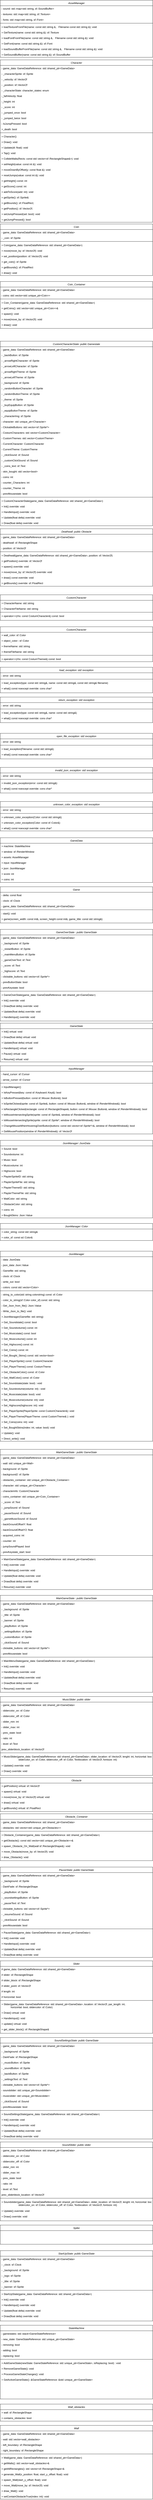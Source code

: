 <mxfile version="16.5.1" type="device"><diagram id="C5RBs43oDa-KdzZeNtuy" name="Page-1"><mxGraphModel dx="1108" dy="577" grid="1" gridSize="10" guides="1" tooltips="1" connect="1" arrows="1" fold="1" page="1" pageScale="1" pageWidth="827" pageHeight="1169" background="#FFFFFF" math="0" shadow="0"><root><mxCell id="WIyWlLk6GJQsqaUBKTNV-0"/><mxCell id="WIyWlLk6GJQsqaUBKTNV-1" parent="WIyWlLk6GJQsqaUBKTNV-0"/><mxCell id="zkfFHV4jXpPFQw0GAbJ--0" value="AssetManager" style="swimlane;fontStyle=2;align=center;verticalAlign=top;childLayout=stackLayout;horizontal=1;startSize=26;horizontalStack=0;resizeParent=1;resizeLast=0;collapsible=1;marginBottom=0;rounded=0;shadow=0;strokeWidth=1;" parent="WIyWlLk6GJQsqaUBKTNV-1" vertex="1"><mxGeometry x="40" y="40" width="720" height="268" as="geometry"><mxRectangle x="230" y="140" width="160" height="26" as="alternateBounds"/></mxGeometry></mxCell><mxCell id="zkfFHV4jXpPFQw0GAbJ--1" value="- sound: std::map&lt;std::string, sf::SoundBuffer&gt;" style="text;align=left;verticalAlign=top;spacingLeft=4;spacingRight=4;overflow=hidden;rotatable=0;points=[[0,0.5],[1,0.5]];portConstraint=eastwest;" parent="zkfFHV4jXpPFQw0GAbJ--0" vertex="1"><mxGeometry y="26" width="720" height="26" as="geometry"/></mxCell><mxCell id="zkfFHV4jXpPFQw0GAbJ--2" value="- textures: std::map&lt;std::string, sf::Texture&gt;" style="text;align=left;verticalAlign=top;spacingLeft=4;spacingRight=4;overflow=hidden;rotatable=0;points=[[0,0.5],[1,0.5]];portConstraint=eastwest;rounded=0;shadow=0;html=0;" parent="zkfFHV4jXpPFQw0GAbJ--0" vertex="1"><mxGeometry y="52" width="720" height="26" as="geometry"/></mxCell><mxCell id="zkfFHV4jXpPFQw0GAbJ--3" value="- fonts: std::map&lt;std::string, sf::Font&gt;" style="text;align=left;verticalAlign=top;spacingLeft=4;spacingRight=4;overflow=hidden;rotatable=0;points=[[0,0.5],[1,0.5]];portConstraint=eastwest;rounded=0;shadow=0;html=0;" parent="zkfFHV4jXpPFQw0GAbJ--0" vertex="1"><mxGeometry y="78" width="720" height="26" as="geometry"/></mxCell><mxCell id="zkfFHV4jXpPFQw0GAbJ--4" value="" style="line;html=1;strokeWidth=1;align=left;verticalAlign=middle;spacingTop=-1;spacingLeft=3;spacingRight=3;rotatable=0;labelPosition=right;points=[];portConstraint=eastwest;" parent="zkfFHV4jXpPFQw0GAbJ--0" vertex="1"><mxGeometry y="104" width="720" height="8" as="geometry"/></mxCell><mxCell id="zkfFHV4jXpPFQw0GAbJ--5" value="+ loadTextureFromFile(name: const std::string &amp;,   Filename const std::string &amp;): void" style="text;align=left;verticalAlign=top;spacingLeft=4;spacingRight=4;overflow=hidden;rotatable=0;points=[[0,0.5],[1,0.5]];portConstraint=eastwest;" parent="zkfFHV4jXpPFQw0GAbJ--0" vertex="1"><mxGeometry y="112" width="720" height="26" as="geometry"/></mxCell><mxCell id="02tAQ2v5FPnewFuiS_tB-49" value="+ GetTexture(name: const std::string &amp;): sf::Texture" style="text;align=left;verticalAlign=top;spacingLeft=4;spacingRight=4;overflow=hidden;rotatable=0;points=[[0,0.5],[1,0.5]];portConstraint=eastwest;" parent="zkfFHV4jXpPFQw0GAbJ--0" vertex="1"><mxGeometry y="138" width="720" height="26" as="geometry"/></mxCell><mxCell id="02tAQ2v5FPnewFuiS_tB-52" value="+ loadFontFromFile(name: const std::string &amp;,   Filename const std::string &amp;): void" style="text;align=left;verticalAlign=top;spacingLeft=4;spacingRight=4;overflow=hidden;rotatable=0;points=[[0,0.5],[1,0.5]];portConstraint=eastwest;" parent="zkfFHV4jXpPFQw0GAbJ--0" vertex="1"><mxGeometry y="164" width="720" height="26" as="geometry"/></mxCell><mxCell id="02tAQ2v5FPnewFuiS_tB-51" value="+ GetFont(name: const std::string &amp;): sf::Font" style="text;align=left;verticalAlign=top;spacingLeft=4;spacingRight=4;overflow=hidden;rotatable=0;points=[[0,0.5],[1,0.5]];portConstraint=eastwest;" parent="zkfFHV4jXpPFQw0GAbJ--0" vertex="1"><mxGeometry y="190" width="720" height="26" as="geometry"/></mxCell><mxCell id="02tAQ2v5FPnewFuiS_tB-50" value="+ loadSoundBufferFromFile(name: const std::string &amp;,   Filename const std::string &amp;): void" style="text;align=left;verticalAlign=top;spacingLeft=4;spacingRight=4;overflow=hidden;rotatable=0;points=[[0,0.5],[1,0.5]];portConstraint=eastwest;" parent="zkfFHV4jXpPFQw0GAbJ--0" vertex="1"><mxGeometry y="216" width="720" height="26" as="geometry"/></mxCell><mxCell id="02tAQ2v5FPnewFuiS_tB-53" value="+ GetSoundBuffer(name: const std::string &amp;): sf::SoundBuffer" style="text;align=left;verticalAlign=top;spacingLeft=4;spacingRight=4;overflow=hidden;rotatable=0;points=[[0,0.5],[1,0.5]];portConstraint=eastwest;" parent="zkfFHV4jXpPFQw0GAbJ--0" vertex="1"><mxGeometry y="242" width="720" height="26" as="geometry"/></mxCell><mxCell id="02tAQ2v5FPnewFuiS_tB-18" value="Character" style="swimlane;fontStyle=2;align=center;verticalAlign=top;childLayout=stackLayout;horizontal=1;startSize=26;horizontalStack=0;resizeParent=1;resizeLast=0;collapsible=1;marginBottom=0;rounded=0;shadow=0;strokeWidth=1;" parent="WIyWlLk6GJQsqaUBKTNV-1" vertex="1"><mxGeometry x="40" y="320" width="720" height="762" as="geometry"><mxRectangle x="230" y="140" width="160" height="26" as="alternateBounds"/></mxGeometry></mxCell><mxCell id="02tAQ2v5FPnewFuiS_tB-20" value="- game_data: GameDataReference: std::shared_ptr&lt;GameData&gt;" style="text;align=left;verticalAlign=top;spacingLeft=4;spacingRight=4;overflow=hidden;rotatable=0;points=[[0,0.5],[1,0.5]];portConstraint=eastwest;rounded=0;shadow=0;html=0;" parent="02tAQ2v5FPnewFuiS_tB-18" vertex="1"><mxGeometry y="26" width="720" height="26" as="geometry"/></mxCell><mxCell id="02tAQ2v5FPnewFuiS_tB-54" value="- _characterSprite: sf::Sprite" style="text;align=left;verticalAlign=top;spacingLeft=4;spacingRight=4;overflow=hidden;rotatable=0;points=[[0,0.5],[1,0.5]];portConstraint=eastwest;rounded=0;shadow=0;html=0;" parent="02tAQ2v5FPnewFuiS_tB-18" vertex="1"><mxGeometry y="52" width="720" height="26" as="geometry"/></mxCell><mxCell id="02tAQ2v5FPnewFuiS_tB-55" value="- _velocity: sf::Vector2f" style="text;align=left;verticalAlign=top;spacingLeft=4;spacingRight=4;overflow=hidden;rotatable=0;points=[[0,0.5],[1,0.5]];portConstraint=eastwest;rounded=0;shadow=0;html=0;" parent="02tAQ2v5FPnewFuiS_tB-18" vertex="1"><mxGeometry y="78" width="720" height="26" as="geometry"/></mxCell><mxCell id="02tAQ2v5FPnewFuiS_tB-56" value="- _position: sf::Vector2f" style="text;align=left;verticalAlign=top;spacingLeft=4;spacingRight=4;overflow=hidden;rotatable=0;points=[[0,0.5],[1,0.5]];portConstraint=eastwest;rounded=0;shadow=0;html=0;" parent="02tAQ2v5FPnewFuiS_tB-18" vertex="1"><mxGeometry y="104" width="720" height="26" as="geometry"/></mxCell><mxCell id="02tAQ2v5FPnewFuiS_tB-57" value="- _characterState: character_states: enum" style="text;align=left;verticalAlign=top;spacingLeft=4;spacingRight=4;overflow=hidden;rotatable=0;points=[[0,0.5],[1,0.5]];portConstraint=eastwest;rounded=0;shadow=0;html=0;" parent="02tAQ2v5FPnewFuiS_tB-18" vertex="1"><mxGeometry y="130" width="720" height="26" as="geometry"/></mxCell><mxCell id="02tAQ2v5FPnewFuiS_tB-58" value="-_fallVelocity: float" style="text;align=left;verticalAlign=top;spacingLeft=4;spacingRight=4;overflow=hidden;rotatable=0;points=[[0,0.5],[1,0.5]];portConstraint=eastwest;rounded=0;shadow=0;html=0;" parent="02tAQ2v5FPnewFuiS_tB-18" vertex="1"><mxGeometry y="156" width="720" height="26" as="geometry"/></mxCell><mxCell id="02tAQ2v5FPnewFuiS_tB-59" value="-_height: int" style="text;align=left;verticalAlign=top;spacingLeft=4;spacingRight=4;overflow=hidden;rotatable=0;points=[[0,0.5],[1,0.5]];portConstraint=eastwest;rounded=0;shadow=0;html=0;" parent="02tAQ2v5FPnewFuiS_tB-18" vertex="1"><mxGeometry y="182" width="720" height="26" as="geometry"/></mxCell><mxCell id="02tAQ2v5FPnewFuiS_tB-60" value="- _score: int" style="text;align=left;verticalAlign=top;spacingLeft=4;spacingRight=4;overflow=hidden;rotatable=0;points=[[0,0.5],[1,0.5]];portConstraint=eastwest;rounded=0;shadow=0;html=0;" parent="02tAQ2v5FPnewFuiS_tB-18" vertex="1"><mxGeometry y="208" width="720" height="26" as="geometry"/></mxCell><mxCell id="02tAQ2v5FPnewFuiS_tB-61" value="- _jumped_once: bool" style="text;align=left;verticalAlign=top;spacingLeft=4;spacingRight=4;overflow=hidden;rotatable=0;points=[[0,0.5],[1,0.5]];portConstraint=eastwest;rounded=0;shadow=0;html=0;" parent="02tAQ2v5FPnewFuiS_tB-18" vertex="1"><mxGeometry y="234" width="720" height="26" as="geometry"/></mxCell><mxCell id="02tAQ2v5FPnewFuiS_tB-62" value="- _jumped_twice: bool" style="text;align=left;verticalAlign=top;spacingLeft=4;spacingRight=4;overflow=hidden;rotatable=0;points=[[0,0.5],[1,0.5]];portConstraint=eastwest;rounded=0;shadow=0;html=0;" parent="02tAQ2v5FPnewFuiS_tB-18" vertex="1"><mxGeometry y="260" width="720" height="26" as="geometry"/></mxCell><mxCell id="02tAQ2v5FPnewFuiS_tB-63" value="- IsJumpPressed: bool" style="text;align=left;verticalAlign=top;spacingLeft=4;spacingRight=4;overflow=hidden;rotatable=0;points=[[0,0.5],[1,0.5]];portConstraint=eastwest;rounded=0;shadow=0;html=0;" parent="02tAQ2v5FPnewFuiS_tB-18" vertex="1"><mxGeometry y="286" width="720" height="26" as="geometry"/></mxCell><mxCell id="02tAQ2v5FPnewFuiS_tB-64" value="+_death: bool" style="text;align=left;verticalAlign=top;spacingLeft=4;spacingRight=4;overflow=hidden;rotatable=0;points=[[0,0.5],[1,0.5]];portConstraint=eastwest;rounded=0;shadow=0;html=0;" parent="02tAQ2v5FPnewFuiS_tB-18" vertex="1"><mxGeometry y="312" width="720" height="26" as="geometry"/></mxCell><mxCell id="02tAQ2v5FPnewFuiS_tB-22" value="" style="line;html=1;strokeWidth=1;align=left;verticalAlign=middle;spacingTop=-1;spacingLeft=3;spacingRight=3;rotatable=0;labelPosition=right;points=[];portConstraint=eastwest;" parent="02tAQ2v5FPnewFuiS_tB-18" vertex="1"><mxGeometry y="338" width="720" height="8" as="geometry"/></mxCell><mxCell id="02tAQ2v5FPnewFuiS_tB-23" value="+ Character()" style="text;align=left;verticalAlign=top;spacingLeft=4;spacingRight=4;overflow=hidden;rotatable=0;points=[[0,0.5],[1,0.5]];portConstraint=eastwest;" parent="02tAQ2v5FPnewFuiS_tB-18" vertex="1"><mxGeometry y="346" width="720" height="26" as="geometry"/></mxCell><mxCell id="02tAQ2v5FPnewFuiS_tB-65" value="+ Draw(): void" style="text;align=left;verticalAlign=top;spacingLeft=4;spacingRight=4;overflow=hidden;rotatable=0;points=[[0,0.5],[1,0.5]];portConstraint=eastwest;" parent="02tAQ2v5FPnewFuiS_tB-18" vertex="1"><mxGeometry y="372" width="720" height="26" as="geometry"/></mxCell><mxCell id="02tAQ2v5FPnewFuiS_tB-66" value="+ Update(dt: float): void" style="text;align=left;verticalAlign=top;spacingLeft=4;spacingRight=4;overflow=hidden;rotatable=0;points=[[0,0.5],[1,0.5]];portConstraint=eastwest;" parent="02tAQ2v5FPnewFuiS_tB-18" vertex="1"><mxGeometry y="398" width="720" height="26" as="geometry"/></mxCell><mxCell id="02tAQ2v5FPnewFuiS_tB-67" value="+ Tap(): void" style="text;align=left;verticalAlign=top;spacingLeft=4;spacingRight=4;overflow=hidden;rotatable=0;points=[[0,0.5],[1,0.5]];portConstraint=eastwest;" parent="02tAQ2v5FPnewFuiS_tB-18" vertex="1"><mxGeometry y="424" width="720" height="26" as="geometry"/></mxCell><mxCell id="02tAQ2v5FPnewFuiS_tB-68" value="+ CollideWalls(Rects: const std::vector&lt;sf::RectangleShape&amp;&gt;): void" style="text;align=left;verticalAlign=top;spacingLeft=4;spacingRight=4;overflow=hidden;rotatable=0;points=[[0,0.5],[1,0.5]];portConstraint=eastwest;" parent="02tAQ2v5FPnewFuiS_tB-18" vertex="1"><mxGeometry y="450" width="720" height="26" as="geometry"/></mxCell><mxCell id="02tAQ2v5FPnewFuiS_tB-70" value="+ setHeight(value: const int &amp;): void" style="text;align=left;verticalAlign=top;spacingLeft=4;spacingRight=4;overflow=hidden;rotatable=0;points=[[0,0.5],[1,0.5]];portConstraint=eastwest;" parent="02tAQ2v5FPnewFuiS_tB-18" vertex="1"><mxGeometry y="476" width="720" height="26" as="geometry"/></mxCell><mxCell id="02tAQ2v5FPnewFuiS_tB-69" value="+ moveDownByOffset(y: const float &amp;): void" style="text;align=left;verticalAlign=top;spacingLeft=4;spacingRight=4;overflow=hidden;rotatable=0;points=[[0,0.5],[1,0.5]];portConstraint=eastwest;" parent="02tAQ2v5FPnewFuiS_tB-18" vertex="1"><mxGeometry y="502" width="720" height="26" as="geometry"/></mxCell><mxCell id="02tAQ2v5FPnewFuiS_tB-71" value="+ resetJumps(value: const int &amp;): void" style="text;align=left;verticalAlign=top;spacingLeft=4;spacingRight=4;overflow=hidden;rotatable=0;points=[[0,0.5],[1,0.5]];portConstraint=eastwest;" parent="02tAQ2v5FPnewFuiS_tB-18" vertex="1"><mxGeometry y="528" width="720" height="26" as="geometry"/></mxCell><mxCell id="02tAQ2v5FPnewFuiS_tB-72" value="+ getHeight() const: int" style="text;align=left;verticalAlign=top;spacingLeft=4;spacingRight=4;overflow=hidden;rotatable=0;points=[[0,0.5],[1,0.5]];portConstraint=eastwest;" parent="02tAQ2v5FPnewFuiS_tB-18" vertex="1"><mxGeometry y="554" width="720" height="26" as="geometry"/></mxCell><mxCell id="02tAQ2v5FPnewFuiS_tB-73" value="+ getScore() const: int" style="text;align=left;verticalAlign=top;spacingLeft=4;spacingRight=4;overflow=hidden;rotatable=0;points=[[0,0.5],[1,0.5]];portConstraint=eastwest;" parent="02tAQ2v5FPnewFuiS_tB-18" vertex="1"><mxGeometry y="580" width="720" height="26" as="geometry"/></mxCell><mxCell id="02tAQ2v5FPnewFuiS_tB-75" value="+ addToScore(add: int): void" style="text;align=left;verticalAlign=top;spacingLeft=4;spacingRight=4;overflow=hidden;rotatable=0;points=[[0,0.5],[1,0.5]];portConstraint=eastwest;" parent="02tAQ2v5FPnewFuiS_tB-18" vertex="1"><mxGeometry y="606" width="720" height="26" as="geometry"/></mxCell><mxCell id="02tAQ2v5FPnewFuiS_tB-74" value="+ getSprite(): sf::Sprite&amp;" style="text;align=left;verticalAlign=top;spacingLeft=4;spacingRight=4;overflow=hidden;rotatable=0;points=[[0,0.5],[1,0.5]];portConstraint=eastwest;" parent="02tAQ2v5FPnewFuiS_tB-18" vertex="1"><mxGeometry y="632" width="720" height="26" as="geometry"/></mxCell><mxCell id="02tAQ2v5FPnewFuiS_tB-76" value="+ getBounds(): sf::FloatRect;" style="text;align=left;verticalAlign=top;spacingLeft=4;spacingRight=4;overflow=hidden;rotatable=0;points=[[0,0.5],[1,0.5]];portConstraint=eastwest;" parent="02tAQ2v5FPnewFuiS_tB-18" vertex="1"><mxGeometry y="658" width="720" height="26" as="geometry"/></mxCell><mxCell id="02tAQ2v5FPnewFuiS_tB-77" value="+ getPosition(): sf::Vector2f;" style="text;align=left;verticalAlign=top;spacingLeft=4;spacingRight=4;overflow=hidden;rotatable=0;points=[[0,0.5],[1,0.5]];portConstraint=eastwest;" parent="02tAQ2v5FPnewFuiS_tB-18" vertex="1"><mxGeometry y="684" width="720" height="26" as="geometry"/></mxCell><mxCell id="02tAQ2v5FPnewFuiS_tB-78" value="+ setJumpPressed(set: bool): void" style="text;align=left;verticalAlign=top;spacingLeft=4;spacingRight=4;overflow=hidden;rotatable=0;points=[[0,0.5],[1,0.5]];portConstraint=eastwest;" parent="02tAQ2v5FPnewFuiS_tB-18" vertex="1"><mxGeometry y="710" width="720" height="26" as="geometry"/></mxCell><mxCell id="02tAQ2v5FPnewFuiS_tB-108" value="+ getJumpPressed(): bool" style="text;align=left;verticalAlign=top;spacingLeft=4;spacingRight=4;overflow=hidden;rotatable=0;points=[[0,0.5],[1,0.5]];portConstraint=eastwest;" parent="02tAQ2v5FPnewFuiS_tB-18" vertex="1"><mxGeometry y="736" width="720" height="26" as="geometry"/></mxCell><mxCell id="02tAQ2v5FPnewFuiS_tB-109" value="Coin" style="swimlane;fontStyle=2;align=center;verticalAlign=top;childLayout=stackLayout;horizontal=1;startSize=26;horizontalStack=0;resizeParent=1;resizeLast=0;collapsible=1;marginBottom=0;rounded=0;shadow=0;strokeWidth=1;" parent="WIyWlLk6GJQsqaUBKTNV-1" vertex="1"><mxGeometry x="40" y="1090" width="720" height="242" as="geometry"><mxRectangle x="230" y="140" width="160" height="26" as="alternateBounds"/></mxGeometry></mxCell><mxCell id="02tAQ2v5FPnewFuiS_tB-110" value="- game_data: GameDataReference: std::shared_ptr&lt;GameData&gt;" style="text;align=left;verticalAlign=top;spacingLeft=4;spacingRight=4;overflow=hidden;rotatable=0;points=[[0,0.5],[1,0.5]];portConstraint=eastwest;" parent="02tAQ2v5FPnewFuiS_tB-109" vertex="1"><mxGeometry y="26" width="720" height="26" as="geometry"/></mxCell><mxCell id="02tAQ2v5FPnewFuiS_tB-120" value="- _coin: sf::Sprite" style="text;align=left;verticalAlign=top;spacingLeft=4;spacingRight=4;overflow=hidden;rotatable=0;points=[[0,0.5],[1,0.5]];portConstraint=eastwest;rounded=0;shadow=0;html=0;" parent="02tAQ2v5FPnewFuiS_tB-109" vertex="1"><mxGeometry y="52" width="720" height="26" as="geometry"/></mxCell><mxCell id="02tAQ2v5FPnewFuiS_tB-113" value="" style="line;html=1;strokeWidth=1;align=left;verticalAlign=middle;spacingTop=-1;spacingLeft=3;spacingRight=3;rotatable=0;labelPosition=right;points=[];portConstraint=eastwest;" parent="02tAQ2v5FPnewFuiS_tB-109" vertex="1"><mxGeometry y="78" width="720" height="8" as="geometry"/></mxCell><mxCell id="02tAQ2v5FPnewFuiS_tB-114" value="+ Coin(game_data: GameDataReference: std::shared_ptr&lt;GameData&gt;)&#10;" style="text;align=left;verticalAlign=top;spacingLeft=4;spacingRight=4;overflow=hidden;rotatable=0;points=[[0,0.5],[1,0.5]];portConstraint=eastwest;" parent="02tAQ2v5FPnewFuiS_tB-109" vertex="1"><mxGeometry y="86" width="720" height="26" as="geometry"/></mxCell><mxCell id="02tAQ2v5FPnewFuiS_tB-119" value="+ move(move_by: sf::Vector2f): void" style="text;align=left;verticalAlign=top;spacingLeft=4;spacingRight=4;overflow=hidden;rotatable=0;points=[[0,0.5],[1,0.5]];portConstraint=eastwest;" parent="02tAQ2v5FPnewFuiS_tB-109" vertex="1"><mxGeometry y="112" width="720" height="26" as="geometry"/></mxCell><mxCell id="02tAQ2v5FPnewFuiS_tB-121" value="+ set_position(position: sf::Vector2f): void" style="text;align=left;verticalAlign=top;spacingLeft=4;spacingRight=4;overflow=hidden;rotatable=0;points=[[0,0.5],[1,0.5]];portConstraint=eastwest;" parent="02tAQ2v5FPnewFuiS_tB-109" vertex="1"><mxGeometry y="138" width="720" height="26" as="geometry"/></mxCell><mxCell id="02tAQ2v5FPnewFuiS_tB-122" value="+ get_coin(): sf::Sprite " style="text;align=left;verticalAlign=top;spacingLeft=4;spacingRight=4;overflow=hidden;rotatable=0;points=[[0,0.5],[1,0.5]];portConstraint=eastwest;" parent="02tAQ2v5FPnewFuiS_tB-109" vertex="1"><mxGeometry y="164" width="720" height="26" as="geometry"/></mxCell><mxCell id="02tAQ2v5FPnewFuiS_tB-123" value="+ getBounds(): sf::FloatRect " style="text;align=left;verticalAlign=top;spacingLeft=4;spacingRight=4;overflow=hidden;rotatable=0;points=[[0,0.5],[1,0.5]];portConstraint=eastwest;" parent="02tAQ2v5FPnewFuiS_tB-109" vertex="1"><mxGeometry y="190" width="720" height="26" as="geometry"/></mxCell><mxCell id="02tAQ2v5FPnewFuiS_tB-124" value="+ draw(): void" style="text;align=left;verticalAlign=top;spacingLeft=4;spacingRight=4;overflow=hidden;rotatable=0;points=[[0,0.5],[1,0.5]];portConstraint=eastwest;" parent="02tAQ2v5FPnewFuiS_tB-109" vertex="1"><mxGeometry y="216" width="720" height="26" as="geometry"/></mxCell><mxCell id="02tAQ2v5FPnewFuiS_tB-125" value="Coin_Container" style="swimlane;fontStyle=2;align=center;verticalAlign=top;childLayout=stackLayout;horizontal=1;startSize=26;horizontalStack=0;resizeParent=1;resizeLast=0;collapsible=1;marginBottom=0;rounded=0;shadow=0;strokeWidth=1;" parent="WIyWlLk6GJQsqaUBKTNV-1" vertex="1"><mxGeometry x="40" y="1360" width="720" height="220" as="geometry"><mxRectangle x="230" y="140" width="160" height="26" as="alternateBounds"/></mxGeometry></mxCell><mxCell id="02tAQ2v5FPnewFuiS_tB-126" value="- game_data: GameDataReference: std::shared_ptr&lt;GameData&gt;" style="text;align=left;verticalAlign=top;spacingLeft=4;spacingRight=4;overflow=hidden;rotatable=0;points=[[0,0.5],[1,0.5]];portConstraint=eastwest;" parent="02tAQ2v5FPnewFuiS_tB-125" vertex="1"><mxGeometry y="26" width="720" height="26" as="geometry"/></mxCell><mxCell id="02tAQ2v5FPnewFuiS_tB-127" value="- coins: std::vector&lt;std::unique_ptr&lt;Coin&gt;&gt;" style="text;align=left;verticalAlign=top;spacingLeft=4;spacingRight=4;overflow=hidden;rotatable=0;points=[[0,0.5],[1,0.5]];portConstraint=eastwest;rounded=0;shadow=0;html=0;" parent="02tAQ2v5FPnewFuiS_tB-125" vertex="1"><mxGeometry y="52" width="720" height="26" as="geometry"/></mxCell><mxCell id="02tAQ2v5FPnewFuiS_tB-128" value="" style="line;html=1;strokeWidth=1;align=left;verticalAlign=middle;spacingTop=-1;spacingLeft=3;spacingRight=3;rotatable=0;labelPosition=right;points=[];portConstraint=eastwest;" parent="02tAQ2v5FPnewFuiS_tB-125" vertex="1"><mxGeometry y="78" width="720" height="8" as="geometry"/></mxCell><mxCell id="02tAQ2v5FPnewFuiS_tB-129" value="+ Coin_Container(game_data: GameDataReference: std::shared_ptr&lt;GameData&gt;)&#10;" style="text;align=left;verticalAlign=top;spacingLeft=4;spacingRight=4;overflow=hidden;rotatable=0;points=[[0,0.5],[1,0.5]];portConstraint=eastwest;" parent="02tAQ2v5FPnewFuiS_tB-125" vertex="1"><mxGeometry y="86" width="720" height="26" as="geometry"/></mxCell><mxCell id="02tAQ2v5FPnewFuiS_tB-132" value="+ getCoins(): std::vector&lt;std::unique_ptr&lt;Coin&gt;&gt;&amp;" style="text;align=left;verticalAlign=top;spacingLeft=4;spacingRight=4;overflow=hidden;rotatable=0;points=[[0,0.5],[1,0.5]];portConstraint=eastwest;" parent="02tAQ2v5FPnewFuiS_tB-125" vertex="1"><mxGeometry y="112" width="720" height="26" as="geometry"/></mxCell><mxCell id="02tAQ2v5FPnewFuiS_tB-133" value="+ spawn(): void" style="text;align=left;verticalAlign=top;spacingLeft=4;spacingRight=4;overflow=hidden;rotatable=0;points=[[0,0.5],[1,0.5]];portConstraint=eastwest;" parent="02tAQ2v5FPnewFuiS_tB-125" vertex="1"><mxGeometry y="138" width="720" height="26" as="geometry"/></mxCell><mxCell id="02tAQ2v5FPnewFuiS_tB-130" value="+ move(move_by: sf::Vector2f): void" style="text;align=left;verticalAlign=top;spacingLeft=4;spacingRight=4;overflow=hidden;rotatable=0;points=[[0,0.5],[1,0.5]];portConstraint=eastwest;" parent="02tAQ2v5FPnewFuiS_tB-125" vertex="1"><mxGeometry y="164" width="720" height="26" as="geometry"/></mxCell><mxCell id="02tAQ2v5FPnewFuiS_tB-134" value="+ draw(): void" style="text;align=left;verticalAlign=top;spacingLeft=4;spacingRight=4;overflow=hidden;rotatable=0;points=[[0,0.5],[1,0.5]];portConstraint=eastwest;" parent="02tAQ2v5FPnewFuiS_tB-125" vertex="1"><mxGeometry y="190" width="720" height="26" as="geometry"/></mxCell><mxCell id="02tAQ2v5FPnewFuiS_tB-135" value="CustomCharacterState: public Gamestate" style="swimlane;fontStyle=2;align=center;verticalAlign=top;childLayout=stackLayout;horizontal=1;startSize=26;horizontalStack=0;resizeParent=1;resizeLast=0;collapsible=1;marginBottom=0;rounded=0;shadow=0;strokeWidth=1;" parent="WIyWlLk6GJQsqaUBKTNV-1" vertex="1"><mxGeometry x="40" y="1640" width="720" height="866" as="geometry"><mxRectangle x="230" y="140" width="160" height="26" as="alternateBounds"/></mxGeometry></mxCell><mxCell id="02tAQ2v5FPnewFuiS_tB-136" value="- game_data: GameDataReference: std::shared_ptr&lt;GameData&gt;" style="text;align=left;verticalAlign=top;spacingLeft=4;spacingRight=4;overflow=hidden;rotatable=0;points=[[0,0.5],[1,0.5]];portConstraint=eastwest;" parent="02tAQ2v5FPnewFuiS_tB-135" vertex="1"><mxGeometry y="26" width="720" height="26" as="geometry"/></mxCell><mxCell id="02tAQ2v5FPnewFuiS_tB-145" value="- _backButton: sf::Sprite" style="text;align=left;verticalAlign=top;spacingLeft=4;spacingRight=4;overflow=hidden;rotatable=0;points=[[0,0.5],[1,0.5]];portConstraint=eastwest;rounded=0;shadow=0;html=0;" parent="02tAQ2v5FPnewFuiS_tB-135" vertex="1"><mxGeometry y="52" width="720" height="26" as="geometry"/></mxCell><mxCell id="02tAQ2v5FPnewFuiS_tB-146" value="- _arrowRightCharacter: sf::Sprite" style="text;align=left;verticalAlign=top;spacingLeft=4;spacingRight=4;overflow=hidden;rotatable=0;points=[[0,0.5],[1,0.5]];portConstraint=eastwest;rounded=0;shadow=0;html=0;" parent="02tAQ2v5FPnewFuiS_tB-135" vertex="1"><mxGeometry y="78" width="720" height="26" as="geometry"/></mxCell><mxCell id="02tAQ2v5FPnewFuiS_tB-148" value="- _arrowLeftCharacter: sf::Sprite" style="text;align=left;verticalAlign=top;spacingLeft=4;spacingRight=4;overflow=hidden;rotatable=0;points=[[0,0.5],[1,0.5]];portConstraint=eastwest;rounded=0;shadow=0;html=0;" parent="02tAQ2v5FPnewFuiS_tB-135" vertex="1"><mxGeometry y="104" width="720" height="26" as="geometry"/></mxCell><mxCell id="02tAQ2v5FPnewFuiS_tB-149" value="- _arrowRightTheme: sf::Sprite" style="text;align=left;verticalAlign=top;spacingLeft=4;spacingRight=4;overflow=hidden;rotatable=0;points=[[0,0.5],[1,0.5]];portConstraint=eastwest;rounded=0;shadow=0;html=0;" parent="02tAQ2v5FPnewFuiS_tB-135" vertex="1"><mxGeometry y="130" width="720" height="26" as="geometry"/></mxCell><mxCell id="02tAQ2v5FPnewFuiS_tB-150" value="- _arrowLeftTheme: sf::Sprite" style="text;align=left;verticalAlign=top;spacingLeft=4;spacingRight=4;overflow=hidden;rotatable=0;points=[[0,0.5],[1,0.5]];portConstraint=eastwest;rounded=0;shadow=0;html=0;" parent="02tAQ2v5FPnewFuiS_tB-135" vertex="1"><mxGeometry y="156" width="720" height="26" as="geometry"/></mxCell><mxCell id="02tAQ2v5FPnewFuiS_tB-151" value="- _background: sf::Sprite" style="text;align=left;verticalAlign=top;spacingLeft=4;spacingRight=4;overflow=hidden;rotatable=0;points=[[0,0.5],[1,0.5]];portConstraint=eastwest;rounded=0;shadow=0;html=0;" parent="02tAQ2v5FPnewFuiS_tB-135" vertex="1"><mxGeometry y="182" width="720" height="26" as="geometry"/></mxCell><mxCell id="02tAQ2v5FPnewFuiS_tB-153" value="- _randomButtonCharacter: sf::Sprite" style="text;align=left;verticalAlign=top;spacingLeft=4;spacingRight=4;overflow=hidden;rotatable=0;points=[[0,0.5],[1,0.5]];portConstraint=eastwest;rounded=0;shadow=0;html=0;" parent="02tAQ2v5FPnewFuiS_tB-135" vertex="1"><mxGeometry y="208" width="720" height="26" as="geometry"/></mxCell><mxCell id="02tAQ2v5FPnewFuiS_tB-152" value="- _randomButtonTheme: sf::Sprite" style="text;align=left;verticalAlign=top;spacingLeft=4;spacingRight=4;overflow=hidden;rotatable=0;points=[[0,0.5],[1,0.5]];portConstraint=eastwest;rounded=0;shadow=0;html=0;" parent="02tAQ2v5FPnewFuiS_tB-135" vertex="1"><mxGeometry y="234" width="720" height="26" as="geometry"/></mxCell><mxCell id="02tAQ2v5FPnewFuiS_tB-154" value="- _theme: sf::Sprite" style="text;align=left;verticalAlign=top;spacingLeft=4;spacingRight=4;overflow=hidden;rotatable=0;points=[[0,0.5],[1,0.5]];portConstraint=eastwest;rounded=0;shadow=0;html=0;" parent="02tAQ2v5FPnewFuiS_tB-135" vertex="1"><mxGeometry y="260" width="720" height="26" as="geometry"/></mxCell><mxCell id="02tAQ2v5FPnewFuiS_tB-155" value="- _buyEquipButton: sf::Sprite" style="text;align=left;verticalAlign=top;spacingLeft=4;spacingRight=4;overflow=hidden;rotatable=0;points=[[0,0.5],[1,0.5]];portConstraint=eastwest;rounded=0;shadow=0;html=0;" parent="02tAQ2v5FPnewFuiS_tB-135" vertex="1"><mxGeometry y="286" width="720" height="26" as="geometry"/></mxCell><mxCell id="02tAQ2v5FPnewFuiS_tB-147" value="- _equipButtonTheme: sf::Sprite" style="text;align=left;verticalAlign=top;spacingLeft=4;spacingRight=4;overflow=hidden;rotatable=0;points=[[0,0.5],[1,0.5]];portConstraint=eastwest;rounded=0;shadow=0;html=0;" parent="02tAQ2v5FPnewFuiS_tB-135" vertex="1"><mxGeometry y="312" width="720" height="26" as="geometry"/></mxCell><mxCell id="02tAQ2v5FPnewFuiS_tB-156" value="- _characterImg: sf::Sprite" style="text;align=left;verticalAlign=top;spacingLeft=4;spacingRight=4;overflow=hidden;rotatable=0;points=[[0,0.5],[1,0.5]];portConstraint=eastwest;rounded=0;shadow=0;html=0;" parent="02tAQ2v5FPnewFuiS_tB-135" vertex="1"><mxGeometry y="338" width="720" height="26" as="geometry"/></mxCell><mxCell id="02tAQ2v5FPnewFuiS_tB-157" value="- character: std::unique_ptr&lt;Character&gt;" style="text;align=left;verticalAlign=top;spacingLeft=4;spacingRight=4;overflow=hidden;rotatable=0;points=[[0,0.5],[1,0.5]];portConstraint=eastwest;rounded=0;shadow=0;html=0;" parent="02tAQ2v5FPnewFuiS_tB-135" vertex="1"><mxGeometry y="364" width="720" height="26" as="geometry"/></mxCell><mxCell id="02tAQ2v5FPnewFuiS_tB-158" value="- ClickableButtons: std::vector&lt;sf::Sprite*&gt;" style="text;align=left;verticalAlign=top;spacingLeft=4;spacingRight=4;overflow=hidden;rotatable=0;points=[[0,0.5],[1,0.5]];portConstraint=eastwest;rounded=0;shadow=0;html=0;" parent="02tAQ2v5FPnewFuiS_tB-135" vertex="1"><mxGeometry y="390" width="720" height="26" as="geometry"/></mxCell><mxCell id="02tAQ2v5FPnewFuiS_tB-161" value="- CostumCharacters: std::vector&lt;CustomCharacter&gt;" style="text;align=left;verticalAlign=top;spacingLeft=4;spacingRight=4;overflow=hidden;rotatable=0;points=[[0,0.5],[1,0.5]];portConstraint=eastwest;rounded=0;shadow=0;html=0;" parent="02tAQ2v5FPnewFuiS_tB-135" vertex="1"><mxGeometry y="416" width="720" height="26" as="geometry"/></mxCell><mxCell id="02tAQ2v5FPnewFuiS_tB-163" value="- CustomThemes: std::vector&lt;CustomTheme&gt;" style="text;align=left;verticalAlign=top;spacingLeft=4;spacingRight=4;overflow=hidden;rotatable=0;points=[[0,0.5],[1,0.5]];portConstraint=eastwest;rounded=0;shadow=0;html=0;" parent="02tAQ2v5FPnewFuiS_tB-135" vertex="1"><mxGeometry y="442" width="720" height="26" as="geometry"/></mxCell><mxCell id="02tAQ2v5FPnewFuiS_tB-162" value="- CurrentCharacter: CustomCharacter&#10;" style="text;align=left;verticalAlign=top;spacingLeft=4;spacingRight=4;overflow=hidden;rotatable=0;points=[[0,0.5],[1,0.5]];portConstraint=eastwest;rounded=0;shadow=0;html=0;" parent="02tAQ2v5FPnewFuiS_tB-135" vertex="1"><mxGeometry y="468" width="720" height="26" as="geometry"/></mxCell><mxCell id="02tAQ2v5FPnewFuiS_tB-166" value="- CurrentTheme: CustomTheme&#10;" style="text;align=left;verticalAlign=top;spacingLeft=4;spacingRight=4;overflow=hidden;rotatable=0;points=[[0,0.5],[1,0.5]];portConstraint=eastwest;rounded=0;shadow=0;html=0;" parent="02tAQ2v5FPnewFuiS_tB-135" vertex="1"><mxGeometry y="494" width="720" height="26" as="geometry"/></mxCell><mxCell id="02tAQ2v5FPnewFuiS_tB-159" value="- _clickSound: sf::Sound&#10;" style="text;align=left;verticalAlign=top;spacingLeft=4;spacingRight=4;overflow=hidden;rotatable=0;points=[[0,0.5],[1,0.5]];portConstraint=eastwest;rounded=0;shadow=0;html=0;" parent="02tAQ2v5FPnewFuiS_tB-135" vertex="1"><mxGeometry y="520" width="720" height="26" as="geometry"/></mxCell><mxCell id="02tAQ2v5FPnewFuiS_tB-164" value="- _customClickSound: sf::Sound&#10;" style="text;align=left;verticalAlign=top;spacingLeft=4;spacingRight=4;overflow=hidden;rotatable=0;points=[[0,0.5],[1,0.5]];portConstraint=eastwest;rounded=0;shadow=0;html=0;" parent="02tAQ2v5FPnewFuiS_tB-135" vertex="1"><mxGeometry y="546" width="720" height="26" as="geometry"/></mxCell><mxCell id="02tAQ2v5FPnewFuiS_tB-170" value="- _coins_text: sf::Text&#10;" style="text;align=left;verticalAlign=top;spacingLeft=4;spacingRight=4;overflow=hidden;rotatable=0;points=[[0,0.5],[1,0.5]];portConstraint=eastwest;rounded=0;shadow=0;html=0;" parent="02tAQ2v5FPnewFuiS_tB-135" vertex="1"><mxGeometry y="572" width="720" height="26" as="geometry"/></mxCell><mxCell id="02tAQ2v5FPnewFuiS_tB-165" value="- skin_bought: std::vector&lt;bool&gt;" style="text;align=left;verticalAlign=top;spacingLeft=4;spacingRight=4;overflow=hidden;rotatable=0;points=[[0,0.5],[1,0.5]];portConstraint=eastwest;rounded=0;shadow=0;html=0;" parent="02tAQ2v5FPnewFuiS_tB-135" vertex="1"><mxGeometry y="598" width="720" height="26" as="geometry"/></mxCell><mxCell id="02tAQ2v5FPnewFuiS_tB-167" value="- coins: int&#10;" style="text;align=left;verticalAlign=top;spacingLeft=4;spacingRight=4;overflow=hidden;rotatable=0;points=[[0,0.5],[1,0.5]];portConstraint=eastwest;rounded=0;shadow=0;html=0;" parent="02tAQ2v5FPnewFuiS_tB-135" vertex="1"><mxGeometry y="624" width="720" height="26" as="geometry"/></mxCell><mxCell id="02tAQ2v5FPnewFuiS_tB-169" value="- counter_Characters: int" style="text;align=left;verticalAlign=top;spacingLeft=4;spacingRight=4;overflow=hidden;rotatable=0;points=[[0,0.5],[1,0.5]];portConstraint=eastwest;rounded=0;shadow=0;html=0;" parent="02tAQ2v5FPnewFuiS_tB-135" vertex="1"><mxGeometry y="650" width="720" height="26" as="geometry"/></mxCell><mxCell id="02tAQ2v5FPnewFuiS_tB-171" value="- counter_Theme: int&#10;" style="text;align=left;verticalAlign=top;spacingLeft=4;spacingRight=4;overflow=hidden;rotatable=0;points=[[0,0.5],[1,0.5]];portConstraint=eastwest;rounded=0;shadow=0;html=0;" parent="02tAQ2v5FPnewFuiS_tB-135" vertex="1"><mxGeometry y="676" width="720" height="26" as="geometry"/></mxCell><mxCell id="02tAQ2v5FPnewFuiS_tB-168" value="- prevMousestate: bool" style="text;align=left;verticalAlign=top;spacingLeft=4;spacingRight=4;overflow=hidden;rotatable=0;points=[[0,0.5],[1,0.5]];portConstraint=eastwest;rounded=0;shadow=0;html=0;" parent="02tAQ2v5FPnewFuiS_tB-135" vertex="1"><mxGeometry y="702" width="720" height="26" as="geometry"/></mxCell><mxCell id="02tAQ2v5FPnewFuiS_tB-138" value="" style="line;html=1;strokeWidth=1;align=left;verticalAlign=middle;spacingTop=-1;spacingLeft=3;spacingRight=3;rotatable=0;labelPosition=right;points=[];portConstraint=eastwest;" parent="02tAQ2v5FPnewFuiS_tB-135" vertex="1"><mxGeometry y="728" width="720" height="8" as="geometry"/></mxCell><mxCell id="02tAQ2v5FPnewFuiS_tB-139" value="+ CustomCharacterState(game_data: GameDataReference: std::shared_ptr&lt;GameData&gt;)&#10;" style="text;align=left;verticalAlign=top;spacingLeft=4;spacingRight=4;overflow=hidden;rotatable=0;points=[[0,0.5],[1,0.5]];portConstraint=eastwest;" parent="02tAQ2v5FPnewFuiS_tB-135" vertex="1"><mxGeometry y="736" width="720" height="26" as="geometry"/></mxCell><mxCell id="02tAQ2v5FPnewFuiS_tB-140" value="+ Init() override: void" style="text;align=left;verticalAlign=top;spacingLeft=4;spacingRight=4;overflow=hidden;rotatable=0;points=[[0,0.5],[1,0.5]];portConstraint=eastwest;" parent="02tAQ2v5FPnewFuiS_tB-135" vertex="1"><mxGeometry y="762" width="720" height="26" as="geometry"/></mxCell><mxCell id="02tAQ2v5FPnewFuiS_tB-141" value="+ HandleInput() override: void&#10;" style="text;align=left;verticalAlign=top;spacingLeft=4;spacingRight=4;overflow=hidden;rotatable=0;points=[[0,0.5],[1,0.5]];portConstraint=eastwest;" parent="02tAQ2v5FPnewFuiS_tB-135" vertex="1"><mxGeometry y="788" width="720" height="26" as="geometry"/></mxCell><mxCell id="02tAQ2v5FPnewFuiS_tB-142" value="+ Update(float delta) override: void&#10;" style="text;align=left;verticalAlign=top;spacingLeft=4;spacingRight=4;overflow=hidden;rotatable=0;points=[[0,0.5],[1,0.5]];portConstraint=eastwest;" parent="02tAQ2v5FPnewFuiS_tB-135" vertex="1"><mxGeometry y="814" width="720" height="26" as="geometry"/></mxCell><mxCell id="02tAQ2v5FPnewFuiS_tB-143" value="+ Draw(float delta) override: void&#10;" style="text;align=left;verticalAlign=top;spacingLeft=4;spacingRight=4;overflow=hidden;rotatable=0;points=[[0,0.5],[1,0.5]];portConstraint=eastwest;" parent="02tAQ2v5FPnewFuiS_tB-135" vertex="1"><mxGeometry y="840" width="720" height="26" as="geometry"/></mxCell><mxCell id="02tAQ2v5FPnewFuiS_tB-172" value="Deathwall: public Obstacle" style="swimlane;fontStyle=2;align=center;verticalAlign=top;childLayout=stackLayout;horizontal=1;startSize=26;horizontalStack=0;resizeParent=1;resizeLast=0;collapsible=1;marginBottom=0;rounded=0;shadow=0;strokeWidth=1;" parent="WIyWlLk6GJQsqaUBKTNV-1" vertex="1"><mxGeometry x="40" y="2520" width="720" height="270" as="geometry"><mxRectangle x="230" y="140" width="160" height="26" as="alternateBounds"/></mxGeometry></mxCell><mxCell id="02tAQ2v5FPnewFuiS_tB-206" value="- game_data: GameDataReference: std::shared_ptr&lt;GameData&gt;" style="text;align=left;verticalAlign=top;spacingLeft=4;spacingRight=4;overflow=hidden;rotatable=0;points=[[0,0.5],[1,0.5]];portConstraint=eastwest;" parent="02tAQ2v5FPnewFuiS_tB-172" vertex="1"><mxGeometry y="26" width="720" height="26" as="geometry"/></mxCell><mxCell id="02tAQ2v5FPnewFuiS_tB-198" value="- deathwall: sf::RectangleShape" style="text;align=left;verticalAlign=top;spacingLeft=4;spacingRight=4;overflow=hidden;rotatable=0;points=[[0,0.5],[1,0.5]];portConstraint=eastwest;rounded=0;shadow=0;html=0;" parent="02tAQ2v5FPnewFuiS_tB-172" vertex="1"><mxGeometry y="52" width="720" height="26" as="geometry"/></mxCell><mxCell id="02tAQ2v5FPnewFuiS_tB-199" value="- position: sf::Vector2f" style="text;align=left;verticalAlign=top;spacingLeft=4;spacingRight=4;overflow=hidden;rotatable=0;points=[[0,0.5],[1,0.5]];portConstraint=eastwest;rounded=0;shadow=0;html=0;" parent="02tAQ2v5FPnewFuiS_tB-172" vertex="1"><mxGeometry y="78" width="720" height="26" as="geometry"/></mxCell><mxCell id="02tAQ2v5FPnewFuiS_tB-200" value="" style="line;html=1;strokeWidth=1;align=left;verticalAlign=middle;spacingTop=-1;spacingLeft=3;spacingRight=3;rotatable=0;labelPosition=right;points=[];portConstraint=eastwest;" parent="02tAQ2v5FPnewFuiS_tB-172" vertex="1"><mxGeometry y="104" width="720" height="8" as="geometry"/></mxCell><mxCell id="02tAQ2v5FPnewFuiS_tB-201" value="+ Deathwall(game_data: GameDataReference: std::shared_ptr&lt;GameData&gt;, position: sf::Vector2f)" style="text;align=left;verticalAlign=top;spacingLeft=4;spacingRight=4;overflow=hidden;rotatable=0;points=[[0,0.5],[1,0.5]];portConstraint=eastwest;" parent="02tAQ2v5FPnewFuiS_tB-172" vertex="1"><mxGeometry y="112" width="720" height="26" as="geometry"/></mxCell><mxCell id="02tAQ2v5FPnewFuiS_tB-202" value="+ getPosition() override: sf::Vector2f" style="text;align=left;verticalAlign=top;spacingLeft=4;spacingRight=4;overflow=hidden;rotatable=0;points=[[0,0.5],[1,0.5]];portConstraint=eastwest;" parent="02tAQ2v5FPnewFuiS_tB-172" vertex="1"><mxGeometry y="138" width="720" height="26" as="geometry"/></mxCell><mxCell id="02tAQ2v5FPnewFuiS_tB-203" value="+ spawn() override: void" style="text;align=left;verticalAlign=top;spacingLeft=4;spacingRight=4;overflow=hidden;rotatable=0;points=[[0,0.5],[1,0.5]];portConstraint=eastwest;" parent="02tAQ2v5FPnewFuiS_tB-172" vertex="1"><mxGeometry y="164" width="720" height="26" as="geometry"/></mxCell><mxCell id="02tAQ2v5FPnewFuiS_tB-204" value="+ move(move_by: sf::Vector2f) override: void" style="text;align=left;verticalAlign=top;spacingLeft=4;spacingRight=4;overflow=hidden;rotatable=0;points=[[0,0.5],[1,0.5]];portConstraint=eastwest;" parent="02tAQ2v5FPnewFuiS_tB-172" vertex="1"><mxGeometry y="190" width="720" height="26" as="geometry"/></mxCell><mxCell id="02tAQ2v5FPnewFuiS_tB-205" value="+ draw() const override: void" style="text;align=left;verticalAlign=top;spacingLeft=4;spacingRight=4;overflow=hidden;rotatable=0;points=[[0,0.5],[1,0.5]];portConstraint=eastwest;" parent="02tAQ2v5FPnewFuiS_tB-172" vertex="1"><mxGeometry y="216" width="720" height="26" as="geometry"/></mxCell><mxCell id="02tAQ2v5FPnewFuiS_tB-207" value="+ getBounds() override: sf::FloatRect" style="text;align=left;verticalAlign=top;spacingLeft=4;spacingRight=4;overflow=hidden;rotatable=0;points=[[0,0.5],[1,0.5]];portConstraint=eastwest;" parent="02tAQ2v5FPnewFuiS_tB-172" vertex="1"><mxGeometry y="242" width="720" height="26" as="geometry"/></mxCell><mxCell id="02tAQ2v5FPnewFuiS_tB-219" value="CustomCharacter" style="swimlane;fontStyle=2;align=center;verticalAlign=top;childLayout=stackLayout;horizontal=1;startSize=26;horizontalStack=0;resizeParent=1;resizeLast=0;collapsible=1;marginBottom=0;rounded=0;shadow=0;strokeWidth=1;" parent="WIyWlLk6GJQsqaUBKTNV-1" vertex="1"><mxGeometry x="40" y="2830" width="720" height="120" as="geometry"><mxRectangle x="230" y="140" width="160" height="26" as="alternateBounds"/></mxGeometry></mxCell><mxCell id="02tAQ2v5FPnewFuiS_tB-220" value="+ CharacterName: std::string" style="text;align=left;verticalAlign=top;spacingLeft=4;spacingRight=4;overflow=hidden;rotatable=0;points=[[0,0.5],[1,0.5]];portConstraint=eastwest;" parent="02tAQ2v5FPnewFuiS_tB-219" vertex="1"><mxGeometry y="26" width="720" height="26" as="geometry"/></mxCell><mxCell id="02tAQ2v5FPnewFuiS_tB-230" value="+ CharacterFileName: std::string" style="text;align=left;verticalAlign=top;spacingLeft=4;spacingRight=4;overflow=hidden;rotatable=0;points=[[0,0.5],[1,0.5]];portConstraint=eastwest;" parent="02tAQ2v5FPnewFuiS_tB-219" vertex="1"><mxGeometry y="52" width="720" height="26" as="geometry"/></mxCell><mxCell id="02tAQ2v5FPnewFuiS_tB-223" value="" style="line;html=1;strokeWidth=1;align=left;verticalAlign=middle;spacingTop=-1;spacingLeft=3;spacingRight=3;rotatable=0;labelPosition=right;points=[];portConstraint=eastwest;" parent="02tAQ2v5FPnewFuiS_tB-219" vertex="1"><mxGeometry y="78" width="720" height="8" as="geometry"/></mxCell><mxCell id="02tAQ2v5FPnewFuiS_tB-224" value="+ operator==(rhs: const CostumCharacter&amp;) const: bool" style="text;align=left;verticalAlign=top;spacingLeft=4;spacingRight=4;overflow=hidden;rotatable=0;points=[[0,0.5],[1,0.5]];portConstraint=eastwest;" parent="02tAQ2v5FPnewFuiS_tB-219" vertex="1"><mxGeometry y="86" width="720" height="26" as="geometry"/></mxCell><mxCell id="02tAQ2v5FPnewFuiS_tB-231" value="CustomCharacter" style="swimlane;fontStyle=2;align=center;verticalAlign=top;childLayout=stackLayout;horizontal=1;startSize=26;horizontalStack=0;resizeParent=1;resizeLast=0;collapsible=1;marginBottom=0;rounded=0;shadow=0;strokeWidth=1;" parent="WIyWlLk6GJQsqaUBKTNV-1" vertex="1"><mxGeometry x="40" y="2980" width="720" height="164" as="geometry"><mxRectangle x="230" y="140" width="160" height="26" as="alternateBounds"/></mxGeometry></mxCell><mxCell id="02tAQ2v5FPnewFuiS_tB-237" value="+ wall_color: sf::Color" style="text;align=left;verticalAlign=top;spacingLeft=4;spacingRight=4;overflow=hidden;rotatable=0;points=[[0,0.5],[1,0.5]];portConstraint=eastwest;" parent="02tAQ2v5FPnewFuiS_tB-231" vertex="1"><mxGeometry y="26" width="720" height="26" as="geometry"/></mxCell><mxCell id="02tAQ2v5FPnewFuiS_tB-236" value="+ object_color:: sf::Color" style="text;align=left;verticalAlign=top;spacingLeft=4;spacingRight=4;overflow=hidden;rotatable=0;points=[[0,0.5],[1,0.5]];portConstraint=eastwest;" parent="02tAQ2v5FPnewFuiS_tB-231" vertex="1"><mxGeometry y="52" width="720" height="26" as="geometry"/></mxCell><mxCell id="02tAQ2v5FPnewFuiS_tB-232" value="+ themeName: std::string" style="text;align=left;verticalAlign=top;spacingLeft=4;spacingRight=4;overflow=hidden;rotatable=0;points=[[0,0.5],[1,0.5]];portConstraint=eastwest;" parent="02tAQ2v5FPnewFuiS_tB-231" vertex="1"><mxGeometry y="78" width="720" height="26" as="geometry"/></mxCell><mxCell id="02tAQ2v5FPnewFuiS_tB-233" value="+ themeFileName: std::string" style="text;align=left;verticalAlign=top;spacingLeft=4;spacingRight=4;overflow=hidden;rotatable=0;points=[[0,0.5],[1,0.5]];portConstraint=eastwest;" parent="02tAQ2v5FPnewFuiS_tB-231" vertex="1"><mxGeometry y="104" width="720" height="26" as="geometry"/></mxCell><mxCell id="02tAQ2v5FPnewFuiS_tB-234" value="" style="line;html=1;strokeWidth=1;align=left;verticalAlign=middle;spacingTop=-1;spacingLeft=3;spacingRight=3;rotatable=0;labelPosition=right;points=[];portConstraint=eastwest;" parent="02tAQ2v5FPnewFuiS_tB-231" vertex="1"><mxGeometry y="130" width="720" height="8" as="geometry"/></mxCell><mxCell id="02tAQ2v5FPnewFuiS_tB-235" value="+ operator==(rhs: const CostumTheme&amp;) const: bool" style="text;align=left;verticalAlign=top;spacingLeft=4;spacingRight=4;overflow=hidden;rotatable=0;points=[[0,0.5],[1,0.5]];portConstraint=eastwest;" parent="02tAQ2v5FPnewFuiS_tB-231" vertex="1"><mxGeometry y="138" width="720" height="26" as="geometry"/></mxCell><mxCell id="02tAQ2v5FPnewFuiS_tB-238" value="load_exception: std::exception" style="swimlane;fontStyle=2;align=center;verticalAlign=top;childLayout=stackLayout;horizontal=1;startSize=26;horizontalStack=0;resizeParent=1;resizeLast=0;collapsible=1;marginBottom=0;rounded=0;shadow=0;strokeWidth=1;" parent="WIyWlLk6GJQsqaUBKTNV-1" vertex="1"><mxGeometry x="40" y="3170" width="720" height="120" as="geometry"><mxRectangle x="230" y="140" width="160" height="26" as="alternateBounds"/></mxGeometry></mxCell><mxCell id="02tAQ2v5FPnewFuiS_tB-241" value="- error: std::string" style="text;align=left;verticalAlign=top;spacingLeft=4;spacingRight=4;overflow=hidden;rotatable=0;points=[[0,0.5],[1,0.5]];portConstraint=eastwest;" parent="02tAQ2v5FPnewFuiS_tB-238" vertex="1"><mxGeometry y="26" width="720" height="26" as="geometry"/></mxCell><mxCell id="02tAQ2v5FPnewFuiS_tB-243" value="" style="line;html=1;strokeWidth=1;align=left;verticalAlign=middle;spacingTop=-1;spacingLeft=3;spacingRight=3;rotatable=0;labelPosition=right;points=[];portConstraint=eastwest;" parent="02tAQ2v5FPnewFuiS_tB-238" vertex="1"><mxGeometry y="52" width="720" height="8" as="geometry"/></mxCell><mxCell id="02tAQ2v5FPnewFuiS_tB-244" value="+ load_exception(type: const std::string&amp;, name: const std::string&amp;, const std::string&amp; filename)" style="text;align=left;verticalAlign=top;spacingLeft=4;spacingRight=4;overflow=hidden;rotatable=0;points=[[0,0.5],[1,0.5]];portConstraint=eastwest;" parent="02tAQ2v5FPnewFuiS_tB-238" vertex="1"><mxGeometry y="60" width="720" height="26" as="geometry"/></mxCell><mxCell id="02tAQ2v5FPnewFuiS_tB-245" value="+ what() const noexcept override: cons char*" style="text;align=left;verticalAlign=top;spacingLeft=4;spacingRight=4;overflow=hidden;rotatable=0;points=[[0,0.5],[1,0.5]];portConstraint=eastwest;" parent="02tAQ2v5FPnewFuiS_tB-238" vertex="1"><mxGeometry y="86" width="720" height="26" as="geometry"/></mxCell><mxCell id="02tAQ2v5FPnewFuiS_tB-246" value="return_exception: std::exception" style="swimlane;fontStyle=2;align=center;verticalAlign=top;childLayout=stackLayout;horizontal=1;startSize=26;horizontalStack=0;resizeParent=1;resizeLast=0;collapsible=1;marginBottom=0;rounded=0;shadow=0;strokeWidth=1;" parent="WIyWlLk6GJQsqaUBKTNV-1" vertex="1"><mxGeometry x="40" y="3310" width="720" height="120" as="geometry"><mxRectangle x="230" y="140" width="160" height="26" as="alternateBounds"/></mxGeometry></mxCell><mxCell id="02tAQ2v5FPnewFuiS_tB-247" value="- error: std::string" style="text;align=left;verticalAlign=top;spacingLeft=4;spacingRight=4;overflow=hidden;rotatable=0;points=[[0,0.5],[1,0.5]];portConstraint=eastwest;" parent="02tAQ2v5FPnewFuiS_tB-246" vertex="1"><mxGeometry y="26" width="720" height="26" as="geometry"/></mxCell><mxCell id="02tAQ2v5FPnewFuiS_tB-248" value="" style="line;html=1;strokeWidth=1;align=left;verticalAlign=middle;spacingTop=-1;spacingLeft=3;spacingRight=3;rotatable=0;labelPosition=right;points=[];portConstraint=eastwest;" parent="02tAQ2v5FPnewFuiS_tB-246" vertex="1"><mxGeometry y="52" width="720" height="8" as="geometry"/></mxCell><mxCell id="02tAQ2v5FPnewFuiS_tB-249" value="+ load_exception(type: const std::string&amp;, name: const std::string&amp;)" style="text;align=left;verticalAlign=top;spacingLeft=4;spacingRight=4;overflow=hidden;rotatable=0;points=[[0,0.5],[1,0.5]];portConstraint=eastwest;" parent="02tAQ2v5FPnewFuiS_tB-246" vertex="1"><mxGeometry y="60" width="720" height="26" as="geometry"/></mxCell><mxCell id="02tAQ2v5FPnewFuiS_tB-250" value="+ what() const noexcept override: cons char*" style="text;align=left;verticalAlign=top;spacingLeft=4;spacingRight=4;overflow=hidden;rotatable=0;points=[[0,0.5],[1,0.5]];portConstraint=eastwest;" parent="02tAQ2v5FPnewFuiS_tB-246" vertex="1"><mxGeometry y="86" width="720" height="26" as="geometry"/></mxCell><mxCell id="02tAQ2v5FPnewFuiS_tB-251" value="open_file_exception: std::exception" style="swimlane;fontStyle=2;align=center;verticalAlign=top;childLayout=stackLayout;horizontal=1;startSize=26;horizontalStack=0;resizeParent=1;resizeLast=0;collapsible=1;marginBottom=0;rounded=0;shadow=0;strokeWidth=1;" parent="WIyWlLk6GJQsqaUBKTNV-1" vertex="1"><mxGeometry x="40" y="3480" width="720" height="120" as="geometry"><mxRectangle x="230" y="140" width="160" height="26" as="alternateBounds"/></mxGeometry></mxCell><mxCell id="02tAQ2v5FPnewFuiS_tB-252" value="- error: std::string" style="text;align=left;verticalAlign=top;spacingLeft=4;spacingRight=4;overflow=hidden;rotatable=0;points=[[0,0.5],[1,0.5]];portConstraint=eastwest;" parent="02tAQ2v5FPnewFuiS_tB-251" vertex="1"><mxGeometry y="26" width="720" height="26" as="geometry"/></mxCell><mxCell id="02tAQ2v5FPnewFuiS_tB-253" value="" style="line;html=1;strokeWidth=1;align=left;verticalAlign=middle;spacingTop=-1;spacingLeft=3;spacingRight=3;rotatable=0;labelPosition=right;points=[];portConstraint=eastwest;" parent="02tAQ2v5FPnewFuiS_tB-251" vertex="1"><mxGeometry y="52" width="720" height="8" as="geometry"/></mxCell><mxCell id="02tAQ2v5FPnewFuiS_tB-254" value="+ load_exception(Filename: const std::string&amp;)" style="text;align=left;verticalAlign=top;spacingLeft=4;spacingRight=4;overflow=hidden;rotatable=0;points=[[0,0.5],[1,0.5]];portConstraint=eastwest;" parent="02tAQ2v5FPnewFuiS_tB-251" vertex="1"><mxGeometry y="60" width="720" height="26" as="geometry"/></mxCell><mxCell id="02tAQ2v5FPnewFuiS_tB-255" value="+ what() const noexcept override: cons char*" style="text;align=left;verticalAlign=top;spacingLeft=4;spacingRight=4;overflow=hidden;rotatable=0;points=[[0,0.5],[1,0.5]];portConstraint=eastwest;" parent="02tAQ2v5FPnewFuiS_tB-251" vertex="1"><mxGeometry y="86" width="720" height="26" as="geometry"/></mxCell><mxCell id="02tAQ2v5FPnewFuiS_tB-256" value="invalid_json_exception: std::exception" style="swimlane;fontStyle=2;align=center;verticalAlign=top;childLayout=stackLayout;horizontal=1;startSize=26;horizontalStack=0;resizeParent=1;resizeLast=0;collapsible=1;marginBottom=0;rounded=0;shadow=0;strokeWidth=1;" parent="WIyWlLk6GJQsqaUBKTNV-1" vertex="1"><mxGeometry x="40" y="3640" width="720" height="120" as="geometry"><mxRectangle x="230" y="140" width="160" height="26" as="alternateBounds"/></mxGeometry></mxCell><mxCell id="02tAQ2v5FPnewFuiS_tB-257" value="- error: std::string" style="text;align=left;verticalAlign=top;spacingLeft=4;spacingRight=4;overflow=hidden;rotatable=0;points=[[0,0.5],[1,0.5]];portConstraint=eastwest;" parent="02tAQ2v5FPnewFuiS_tB-256" vertex="1"><mxGeometry y="26" width="720" height="26" as="geometry"/></mxCell><mxCell id="02tAQ2v5FPnewFuiS_tB-258" value="" style="line;html=1;strokeWidth=1;align=left;verticalAlign=middle;spacingTop=-1;spacingLeft=3;spacingRight=3;rotatable=0;labelPosition=right;points=[];portConstraint=eastwest;" parent="02tAQ2v5FPnewFuiS_tB-256" vertex="1"><mxGeometry y="52" width="720" height="8" as="geometry"/></mxCell><mxCell id="02tAQ2v5FPnewFuiS_tB-259" value="+ invalid_json_exception(error: const std::string&amp;)" style="text;align=left;verticalAlign=top;spacingLeft=4;spacingRight=4;overflow=hidden;rotatable=0;points=[[0,0.5],[1,0.5]];portConstraint=eastwest;" parent="02tAQ2v5FPnewFuiS_tB-256" vertex="1"><mxGeometry y="60" width="720" height="26" as="geometry"/></mxCell><mxCell id="02tAQ2v5FPnewFuiS_tB-260" value="+ what() const noexcept override: cons char*" style="text;align=left;verticalAlign=top;spacingLeft=4;spacingRight=4;overflow=hidden;rotatable=0;points=[[0,0.5],[1,0.5]];portConstraint=eastwest;" parent="02tAQ2v5FPnewFuiS_tB-256" vertex="1"><mxGeometry y="86" width="720" height="26" as="geometry"/></mxCell><mxCell id="02tAQ2v5FPnewFuiS_tB-261" value="unknown_color_exception: std::exception" style="swimlane;fontStyle=2;align=center;verticalAlign=top;childLayout=stackLayout;horizontal=1;startSize=26;horizontalStack=0;resizeParent=1;resizeLast=0;collapsible=1;marginBottom=0;rounded=0;shadow=0;strokeWidth=1;" parent="WIyWlLk6GJQsqaUBKTNV-1" vertex="1"><mxGeometry x="40" y="3800" width="720" height="138" as="geometry"><mxRectangle x="230" y="140" width="160" height="26" as="alternateBounds"/></mxGeometry></mxCell><mxCell id="02tAQ2v5FPnewFuiS_tB-262" value="- error: std::string" style="text;align=left;verticalAlign=top;spacingLeft=4;spacingRight=4;overflow=hidden;rotatable=0;points=[[0,0.5],[1,0.5]];portConstraint=eastwest;" parent="02tAQ2v5FPnewFuiS_tB-261" vertex="1"><mxGeometry y="26" width="720" height="26" as="geometry"/></mxCell><mxCell id="02tAQ2v5FPnewFuiS_tB-263" value="" style="line;html=1;strokeWidth=1;align=left;verticalAlign=middle;spacingTop=-1;spacingLeft=3;spacingRight=3;rotatable=0;labelPosition=right;points=[];portConstraint=eastwest;" parent="02tAQ2v5FPnewFuiS_tB-261" vertex="1"><mxGeometry y="52" width="720" height="8" as="geometry"/></mxCell><mxCell id="02tAQ2v5FPnewFuiS_tB-264" value="+ unknown_color_exception(Color: const std::string&amp;)" style="text;align=left;verticalAlign=top;spacingLeft=4;spacingRight=4;overflow=hidden;rotatable=0;points=[[0,0.5],[1,0.5]];portConstraint=eastwest;" parent="02tAQ2v5FPnewFuiS_tB-261" vertex="1"><mxGeometry y="60" width="720" height="26" as="geometry"/></mxCell><mxCell id="02tAQ2v5FPnewFuiS_tB-266" value="+ unknown_color_exception(Color: const sf::Color&amp;)" style="text;align=left;verticalAlign=top;spacingLeft=4;spacingRight=4;overflow=hidden;rotatable=0;points=[[0,0.5],[1,0.5]];portConstraint=eastwest;" parent="02tAQ2v5FPnewFuiS_tB-261" vertex="1"><mxGeometry y="86" width="720" height="26" as="geometry"/></mxCell><mxCell id="02tAQ2v5FPnewFuiS_tB-265" value="+ what() const noexcept override: cons char*" style="text;align=left;verticalAlign=top;spacingLeft=4;spacingRight=4;overflow=hidden;rotatable=0;points=[[0,0.5],[1,0.5]];portConstraint=eastwest;" parent="02tAQ2v5FPnewFuiS_tB-261" vertex="1"><mxGeometry y="112" width="720" height="26" as="geometry"/></mxCell><mxCell id="02tAQ2v5FPnewFuiS_tB-267" value="GameData" style="swimlane;fontStyle=2;align=center;verticalAlign=top;childLayout=stackLayout;horizontal=1;startSize=26;horizontalStack=0;resizeParent=1;resizeLast=0;collapsible=1;marginBottom=0;rounded=0;shadow=0;strokeWidth=1;" parent="WIyWlLk6GJQsqaUBKTNV-1" vertex="1"><mxGeometry x="40" y="3970" width="720" height="210" as="geometry"><mxRectangle x="230" y="140" width="160" height="26" as="alternateBounds"/></mxGeometry></mxCell><mxCell id="02tAQ2v5FPnewFuiS_tB-268" value="+ machine: StateMachine" style="text;align=left;verticalAlign=top;spacingLeft=4;spacingRight=4;overflow=hidden;rotatable=0;points=[[0,0.5],[1,0.5]];portConstraint=eastwest;" parent="02tAQ2v5FPnewFuiS_tB-267" vertex="1"><mxGeometry y="26" width="720" height="26" as="geometry"/></mxCell><mxCell id="02tAQ2v5FPnewFuiS_tB-273" value="+ window: sf::RenderWindow" style="text;align=left;verticalAlign=top;spacingLeft=4;spacingRight=4;overflow=hidden;rotatable=0;points=[[0,0.5],[1,0.5]];portConstraint=eastwest;" parent="02tAQ2v5FPnewFuiS_tB-267" vertex="1"><mxGeometry y="52" width="720" height="26" as="geometry"/></mxCell><mxCell id="02tAQ2v5FPnewFuiS_tB-274" value="+ assets: AssetManager" style="text;align=left;verticalAlign=top;spacingLeft=4;spacingRight=4;overflow=hidden;rotatable=0;points=[[0,0.5],[1,0.5]];portConstraint=eastwest;" parent="02tAQ2v5FPnewFuiS_tB-267" vertex="1"><mxGeometry y="78" width="720" height="26" as="geometry"/></mxCell><mxCell id="02tAQ2v5FPnewFuiS_tB-276" value="+ input: InputManager" style="text;align=left;verticalAlign=top;spacingLeft=4;spacingRight=4;overflow=hidden;rotatable=0;points=[[0,0.5],[1,0.5]];portConstraint=eastwest;" parent="02tAQ2v5FPnewFuiS_tB-267" vertex="1"><mxGeometry y="104" width="720" height="26" as="geometry"/></mxCell><mxCell id="02tAQ2v5FPnewFuiS_tB-275" value="+ json: JsonManager" style="text;align=left;verticalAlign=top;spacingLeft=4;spacingRight=4;overflow=hidden;rotatable=0;points=[[0,0.5],[1,0.5]];portConstraint=eastwest;" parent="02tAQ2v5FPnewFuiS_tB-267" vertex="1"><mxGeometry y="130" width="720" height="26" as="geometry"/></mxCell><mxCell id="02tAQ2v5FPnewFuiS_tB-278" value="+ score: int" style="text;align=left;verticalAlign=top;spacingLeft=4;spacingRight=4;overflow=hidden;rotatable=0;points=[[0,0.5],[1,0.5]];portConstraint=eastwest;" parent="02tAQ2v5FPnewFuiS_tB-267" vertex="1"><mxGeometry y="156" width="720" height="26" as="geometry"/></mxCell><mxCell id="02tAQ2v5FPnewFuiS_tB-279" value="+ coins: int" style="text;align=left;verticalAlign=top;spacingLeft=4;spacingRight=4;overflow=hidden;rotatable=0;points=[[0,0.5],[1,0.5]];portConstraint=eastwest;" parent="02tAQ2v5FPnewFuiS_tB-267" vertex="1"><mxGeometry y="182" width="720" height="26" as="geometry"/></mxCell><mxCell id="02tAQ2v5FPnewFuiS_tB-280" value="Game" style="swimlane;fontStyle=2;align=center;verticalAlign=top;childLayout=stackLayout;horizontal=1;startSize=26;horizontalStack=0;resizeParent=1;resizeLast=0;collapsible=1;marginBottom=0;rounded=0;shadow=0;strokeWidth=1;" parent="WIyWlLk6GJQsqaUBKTNV-1" vertex="1"><mxGeometry x="40" y="4200" width="720" height="170" as="geometry"><mxRectangle x="230" y="140" width="160" height="26" as="alternateBounds"/></mxGeometry></mxCell><mxCell id="02tAQ2v5FPnewFuiS_tB-281" value="- delta: const float" style="text;align=left;verticalAlign=top;spacingLeft=4;spacingRight=4;overflow=hidden;rotatable=0;points=[[0,0.5],[1,0.5]];portConstraint=eastwest;" parent="02tAQ2v5FPnewFuiS_tB-280" vertex="1"><mxGeometry y="26" width="720" height="26" as="geometry"/></mxCell><mxCell id="02tAQ2v5FPnewFuiS_tB-282" value="- clock: sf::Clock" style="text;align=left;verticalAlign=top;spacingLeft=4;spacingRight=4;overflow=hidden;rotatable=0;points=[[0,0.5],[1,0.5]];portConstraint=eastwest;" parent="02tAQ2v5FPnewFuiS_tB-280" vertex="1"><mxGeometry y="52" width="720" height="26" as="geometry"/></mxCell><mxCell id="02tAQ2v5FPnewFuiS_tB-288" value="- game_data: GameDataReference: std::shared_ptr&lt;GameData&gt;" style="text;align=left;verticalAlign=top;spacingLeft=4;spacingRight=4;overflow=hidden;rotatable=0;points=[[0,0.5],[1,0.5]];portConstraint=eastwest;" parent="02tAQ2v5FPnewFuiS_tB-280" vertex="1"><mxGeometry y="78" width="720" height="26" as="geometry"/></mxCell><mxCell id="02tAQ2v5FPnewFuiS_tB-289" value="" style="line;html=1;strokeWidth=1;align=left;verticalAlign=middle;spacingTop=-1;spacingLeft=3;spacingRight=3;rotatable=0;labelPosition=right;points=[];portConstraint=eastwest;" parent="02tAQ2v5FPnewFuiS_tB-280" vertex="1"><mxGeometry y="104" width="720" height="8" as="geometry"/></mxCell><mxCell id="02tAQ2v5FPnewFuiS_tB-284" value="- start(): void" style="text;align=left;verticalAlign=top;spacingLeft=4;spacingRight=4;overflow=hidden;rotatable=0;points=[[0,0.5],[1,0.5]];portConstraint=eastwest;" parent="02tAQ2v5FPnewFuiS_tB-280" vertex="1"><mxGeometry y="112" width="720" height="26" as="geometry"/></mxCell><mxCell id="02tAQ2v5FPnewFuiS_tB-285" value="+ game(screen_width: const int&amp;, screen_height const int&amp;, game_title: const std::string&amp;)" style="text;align=left;verticalAlign=top;spacingLeft=4;spacingRight=4;overflow=hidden;rotatable=0;points=[[0,0.5],[1,0.5]];portConstraint=eastwest;" parent="02tAQ2v5FPnewFuiS_tB-280" vertex="1"><mxGeometry y="138" width="720" height="26" as="geometry"/></mxCell><mxCell id="Vuhdg9v9sSjjQiuFBwBR-0" value="GameOverState : public GameState" style="swimlane;fontStyle=2;align=center;verticalAlign=top;childLayout=stackLayout;horizontal=1;startSize=26;horizontalStack=0;resizeParent=1;resizeLast=0;collapsible=1;marginBottom=0;rounded=0;shadow=0;strokeWidth=1;" parent="WIyWlLk6GJQsqaUBKTNV-1" vertex="1"><mxGeometry x="40" y="4400" width="720" height="430" as="geometry"><mxRectangle x="230" y="140" width="160" height="26" as="alternateBounds"/></mxGeometry></mxCell><mxCell id="Vuhdg9v9sSjjQiuFBwBR-3" value="- game_data: GameDataReference: std::shared_ptr&lt;GameData&gt;" style="text;align=left;verticalAlign=top;spacingLeft=4;spacingRight=4;overflow=hidden;rotatable=0;points=[[0,0.5],[1,0.5]];portConstraint=eastwest;" parent="Vuhdg9v9sSjjQiuFBwBR-0" vertex="1"><mxGeometry y="26" width="720" height="26" as="geometry"/></mxCell><mxCell id="Vuhdg9v9sSjjQiuFBwBR-1" value="- _background: sf::Sprite" style="text;align=left;verticalAlign=top;spacingLeft=4;spacingRight=4;overflow=hidden;rotatable=0;points=[[0,0.5],[1,0.5]];portConstraint=eastwest;" parent="Vuhdg9v9sSjjQiuFBwBR-0" vertex="1"><mxGeometry y="52" width="720" height="26" as="geometry"/></mxCell><mxCell id="Vuhdg9v9sSjjQiuFBwBR-2" value="- _restartButton: sf::Sprite" style="text;align=left;verticalAlign=top;spacingLeft=4;spacingRight=4;overflow=hidden;rotatable=0;points=[[0,0.5],[1,0.5]];portConstraint=eastwest;" parent="Vuhdg9v9sSjjQiuFBwBR-0" vertex="1"><mxGeometry y="78" width="720" height="26" as="geometry"/></mxCell><mxCell id="Vuhdg9v9sSjjQiuFBwBR-7" value="- _mainMenuButton: sf::Sprite" style="text;align=left;verticalAlign=top;spacingLeft=4;spacingRight=4;overflow=hidden;rotatable=0;points=[[0,0.5],[1,0.5]];portConstraint=eastwest;" parent="Vuhdg9v9sSjjQiuFBwBR-0" vertex="1"><mxGeometry y="104" width="720" height="26" as="geometry"/></mxCell><mxCell id="Vuhdg9v9sSjjQiuFBwBR-8" value="- _gameOverText: sf::Text" style="text;align=left;verticalAlign=top;spacingLeft=4;spacingRight=4;overflow=hidden;rotatable=0;points=[[0,0.5],[1,0.5]];portConstraint=eastwest;" parent="Vuhdg9v9sSjjQiuFBwBR-0" vertex="1"><mxGeometry y="130" width="720" height="26" as="geometry"/></mxCell><mxCell id="Vuhdg9v9sSjjQiuFBwBR-9" value="- _score: sf::Text" style="text;align=left;verticalAlign=top;spacingLeft=4;spacingRight=4;overflow=hidden;rotatable=0;points=[[0,0.5],[1,0.5]];portConstraint=eastwest;" parent="Vuhdg9v9sSjjQiuFBwBR-0" vertex="1"><mxGeometry y="156" width="720" height="26" as="geometry"/></mxCell><mxCell id="Vuhdg9v9sSjjQiuFBwBR-10" value="- _highscore: sf::Text" style="text;align=left;verticalAlign=top;spacingLeft=4;spacingRight=4;overflow=hidden;rotatable=0;points=[[0,0.5],[1,0.5]];portConstraint=eastwest;" parent="Vuhdg9v9sSjjQiuFBwBR-0" vertex="1"><mxGeometry y="182" width="720" height="26" as="geometry"/></mxCell><mxCell id="Vuhdg9v9sSjjQiuFBwBR-11" value="- clickable_buttons: std::vector&lt;sf::Sprite*&gt;" style="text;align=left;verticalAlign=top;spacingLeft=4;spacingRight=4;overflow=hidden;rotatable=0;points=[[0,0.5],[1,0.5]];portConstraint=eastwest;" parent="Vuhdg9v9sSjjQiuFBwBR-0" vertex="1"><mxGeometry y="208" width="720" height="26" as="geometry"/></mxCell><mxCell id="Vuhdg9v9sSjjQiuFBwBR-12" value="- prevButtonState: bool " style="text;align=left;verticalAlign=top;spacingLeft=4;spacingRight=4;overflow=hidden;rotatable=0;points=[[0,0.5],[1,0.5]];portConstraint=eastwest;" parent="Vuhdg9v9sSjjQiuFBwBR-0" vertex="1"><mxGeometry y="234" width="720" height="26" as="geometry"/></mxCell><mxCell id="Vuhdg9v9sSjjQiuFBwBR-13" value="- prevKeystate: bool " style="text;align=left;verticalAlign=top;spacingLeft=4;spacingRight=4;overflow=hidden;rotatable=0;points=[[0,0.5],[1,0.5]];portConstraint=eastwest;" parent="Vuhdg9v9sSjjQiuFBwBR-0" vertex="1"><mxGeometry y="260" width="720" height="26" as="geometry"/></mxCell><mxCell id="Vuhdg9v9sSjjQiuFBwBR-4" value="" style="line;html=1;strokeWidth=1;align=left;verticalAlign=middle;spacingTop=-1;spacingLeft=3;spacingRight=3;rotatable=0;labelPosition=right;points=[];portConstraint=eastwest;" parent="Vuhdg9v9sSjjQiuFBwBR-0" vertex="1"><mxGeometry y="286" width="720" height="8" as="geometry"/></mxCell><mxCell id="Vuhdg9v9sSjjQiuFBwBR-14" value="+ GameOverState(game_data: GameDataReference: std::shared_ptr&lt;GameData&gt;)" style="text;align=left;verticalAlign=top;spacingLeft=4;spacingRight=4;overflow=hidden;rotatable=0;points=[[0,0.5],[1,0.5]];portConstraint=eastwest;" parent="Vuhdg9v9sSjjQiuFBwBR-0" vertex="1"><mxGeometry y="294" width="720" height="26" as="geometry"/></mxCell><mxCell id="Vuhdg9v9sSjjQiuFBwBR-16" value="+ Init() override: void" style="text;align=left;verticalAlign=top;spacingLeft=4;spacingRight=4;overflow=hidden;rotatable=0;points=[[0,0.5],[1,0.5]];portConstraint=eastwest;" parent="Vuhdg9v9sSjjQiuFBwBR-0" vertex="1"><mxGeometry y="320" width="720" height="26" as="geometry"/></mxCell><mxCell id="Vuhdg9v9sSjjQiuFBwBR-19" value="+ Draw(float delta) override: void&#10;" style="text;align=left;verticalAlign=top;spacingLeft=4;spacingRight=4;overflow=hidden;rotatable=0;points=[[0,0.5],[1,0.5]];portConstraint=eastwest;" parent="Vuhdg9v9sSjjQiuFBwBR-0" vertex="1"><mxGeometry y="346" width="720" height="26" as="geometry"/></mxCell><mxCell id="Vuhdg9v9sSjjQiuFBwBR-18" value="+ Update(float delta) override: void&#10;" style="text;align=left;verticalAlign=top;spacingLeft=4;spacingRight=4;overflow=hidden;rotatable=0;points=[[0,0.5],[1,0.5]];portConstraint=eastwest;" parent="Vuhdg9v9sSjjQiuFBwBR-0" vertex="1"><mxGeometry y="372" width="720" height="26" as="geometry"/></mxCell><mxCell id="Vuhdg9v9sSjjQiuFBwBR-17" value="+ HandleInput() override: void&#10;" style="text;align=left;verticalAlign=top;spacingLeft=4;spacingRight=4;overflow=hidden;rotatable=0;points=[[0,0.5],[1,0.5]];portConstraint=eastwest;" parent="Vuhdg9v9sSjjQiuFBwBR-0" vertex="1"><mxGeometry y="398" width="720" height="26" as="geometry"/></mxCell><mxCell id="Vuhdg9v9sSjjQiuFBwBR-20" value="GameState" style="swimlane;fontStyle=2;align=center;verticalAlign=top;childLayout=stackLayout;horizontal=1;startSize=26;horizontalStack=0;resizeParent=1;resizeLast=0;collapsible=1;marginBottom=0;rounded=0;shadow=0;strokeWidth=1;" parent="WIyWlLk6GJQsqaUBKTNV-1" vertex="1"><mxGeometry x="40" y="4840" width="720" height="182" as="geometry"><mxRectangle x="230" y="140" width="160" height="26" as="alternateBounds"/></mxGeometry></mxCell><mxCell id="Vuhdg9v9sSjjQiuFBwBR-33" value="+ Init() virtual: void" style="text;align=left;verticalAlign=top;spacingLeft=4;spacingRight=4;overflow=hidden;rotatable=0;points=[[0,0.5],[1,0.5]];portConstraint=eastwest;" parent="Vuhdg9v9sSjjQiuFBwBR-20" vertex="1"><mxGeometry y="26" width="720" height="26" as="geometry"/></mxCell><mxCell id="Vuhdg9v9sSjjQiuFBwBR-34" value="+ Draw(float delta) virtual: void&#10;" style="text;align=left;verticalAlign=top;spacingLeft=4;spacingRight=4;overflow=hidden;rotatable=0;points=[[0,0.5],[1,0.5]];portConstraint=eastwest;" parent="Vuhdg9v9sSjjQiuFBwBR-20" vertex="1"><mxGeometry y="52" width="720" height="26" as="geometry"/></mxCell><mxCell id="Vuhdg9v9sSjjQiuFBwBR-35" value="+ Update(float delta) virtual: void&#10;" style="text;align=left;verticalAlign=top;spacingLeft=4;spacingRight=4;overflow=hidden;rotatable=0;points=[[0,0.5],[1,0.5]];portConstraint=eastwest;" parent="Vuhdg9v9sSjjQiuFBwBR-20" vertex="1"><mxGeometry y="78" width="720" height="26" as="geometry"/></mxCell><mxCell id="Vuhdg9v9sSjjQiuFBwBR-36" value="+ HandleInput() virtual: void&#10;" style="text;align=left;verticalAlign=top;spacingLeft=4;spacingRight=4;overflow=hidden;rotatable=0;points=[[0,0.5],[1,0.5]];portConstraint=eastwest;" parent="Vuhdg9v9sSjjQiuFBwBR-20" vertex="1"><mxGeometry y="104" width="720" height="26" as="geometry"/></mxCell><mxCell id="Vuhdg9v9sSjjQiuFBwBR-39" value="+ Pause() virtual: void&#10;" style="text;align=left;verticalAlign=top;spacingLeft=4;spacingRight=4;overflow=hidden;rotatable=0;points=[[0,0.5],[1,0.5]];portConstraint=eastwest;" parent="Vuhdg9v9sSjjQiuFBwBR-20" vertex="1"><mxGeometry y="130" width="720" height="26" as="geometry"/></mxCell><mxCell id="Vuhdg9v9sSjjQiuFBwBR-40" value="+ Resume() virtual: void&#10;" style="text;align=left;verticalAlign=top;spacingLeft=4;spacingRight=4;overflow=hidden;rotatable=0;points=[[0,0.5],[1,0.5]];portConstraint=eastwest;" parent="Vuhdg9v9sSjjQiuFBwBR-20" vertex="1"><mxGeometry y="156" width="720" height="26" as="geometry"/></mxCell><mxCell id="Vuhdg9v9sSjjQiuFBwBR-41" value="InputManager" style="swimlane;fontStyle=2;align=center;verticalAlign=top;childLayout=stackLayout;horizontal=1;startSize=26;horizontalStack=0;resizeParent=1;resizeLast=0;collapsible=1;marginBottom=0;rounded=0;shadow=0;strokeWidth=1;" parent="WIyWlLk6GJQsqaUBKTNV-1" vertex="1"><mxGeometry x="40" y="5040" width="720" height="320" as="geometry"><mxRectangle x="230" y="140" width="160" height="26" as="alternateBounds"/></mxGeometry></mxCell><mxCell id="Vuhdg9v9sSjjQiuFBwBR-42" value="- hand_cursor: sf::Cursor" style="text;align=left;verticalAlign=top;spacingLeft=4;spacingRight=4;overflow=hidden;rotatable=0;points=[[0,0.5],[1,0.5]];portConstraint=eastwest;" parent="Vuhdg9v9sSjjQiuFBwBR-41" vertex="1"><mxGeometry y="26" width="720" height="26" as="geometry"/></mxCell><mxCell id="Vuhdg9v9sSjjQiuFBwBR-49" value="- arrow_cursor: sf::Cursor" style="text;align=left;verticalAlign=top;spacingLeft=4;spacingRight=4;overflow=hidden;rotatable=0;points=[[0,0.5],[1,0.5]];portConstraint=eastwest;" parent="Vuhdg9v9sSjjQiuFBwBR-41" vertex="1"><mxGeometry y="52" width="720" height="26" as="geometry"/></mxCell><mxCell id="Vuhdg9v9sSjjQiuFBwBR-48" value="" style="line;html=1;strokeWidth=1;align=left;verticalAlign=middle;spacingTop=-1;spacingLeft=3;spacingRight=3;rotatable=0;labelPosition=right;points=[];portConstraint=eastwest;" parent="Vuhdg9v9sSjjQiuFBwBR-41" vertex="1"><mxGeometry y="78" width="720" height="8" as="geometry"/></mxCell><mxCell id="Vuhdg9v9sSjjQiuFBwBR-43" value="+ InputManager()" style="text;align=left;verticalAlign=top;spacingLeft=4;spacingRight=4;overflow=hidden;rotatable=0;points=[[0,0.5],[1,0.5]];portConstraint=eastwest;" parent="Vuhdg9v9sSjjQiuFBwBR-41" vertex="1"><mxGeometry y="86" width="720" height="26" as="geometry"/></mxCell><mxCell id="Vuhdg9v9sSjjQiuFBwBR-47" value="+ IsKeyPressed(key: const sf::Keyboard::Key&amp;): bool" style="text;align=left;verticalAlign=top;spacingLeft=4;spacingRight=4;overflow=hidden;rotatable=0;points=[[0,0.5],[1,0.5]];portConstraint=eastwest;" parent="Vuhdg9v9sSjjQiuFBwBR-41" vertex="1"><mxGeometry y="112" width="720" height="26" as="geometry"/></mxCell><mxCell id="Vuhdg9v9sSjjQiuFBwBR-50" value="+ IsButtonPressed(button: const sf::Mouse::Button&amp;): bool" style="text;align=left;verticalAlign=top;spacingLeft=4;spacingRight=4;overflow=hidden;rotatable=0;points=[[0,0.5],[1,0.5]];portConstraint=eastwest;" parent="Vuhdg9v9sSjjQiuFBwBR-41" vertex="1"><mxGeometry y="138" width="720" height="26" as="geometry"/></mxCell><mxCell id="Vuhdg9v9sSjjQiuFBwBR-51" value="+ IsSpriteClicked(sprite: const sf::Sprite&amp;, button: const sf::Mouse::Button&amp;, window sf::RenderWindow&amp;): bool" style="text;align=left;verticalAlign=top;spacingLeft=4;spacingRight=4;overflow=hidden;rotatable=0;points=[[0,0.5],[1,0.5]];portConstraint=eastwest;" parent="Vuhdg9v9sSjjQiuFBwBR-41" vertex="1"><mxGeometry y="164" width="720" height="26" as="geometry"/></mxCell><mxCell id="Vuhdg9v9sSjjQiuFBwBR-52" value="+ IsRectangleClicked(rectangle: const sf::RectangleShape&amp;, button: const sf::Mouse::Button&amp;, window sf::RenderWindow&amp;): bool" style="text;align=left;verticalAlign=top;spacingLeft=4;spacingRight=4;overflow=hidden;rotatable=0;points=[[0,0.5],[1,0.5]];portConstraint=eastwest;" parent="Vuhdg9v9sSjjQiuFBwBR-41" vertex="1"><mxGeometry y="190" width="720" height="26" as="geometry"/></mxCell><mxCell id="Vuhdg9v9sSjjQiuFBwBR-53" value="+ IsMouseIntersectingSprite(sprite: const sf::Sprite&amp;, window sf::RenderWindow&amp;): bool" style="text;align=left;verticalAlign=top;spacingLeft=4;spacingRight=4;overflow=hidden;rotatable=0;points=[[0,0.5],[1,0.5]];portConstraint=eastwest;" parent="Vuhdg9v9sSjjQiuFBwBR-41" vertex="1"><mxGeometry y="216" width="720" height="26" as="geometry"/></mxCell><mxCell id="Vuhdg9v9sSjjQiuFBwBR-54" value="+ IsMouseIntersectingSprite(sprite: const sf::Sprite*, window sf::RenderWindow&amp;): bool" style="text;align=left;verticalAlign=top;spacingLeft=4;spacingRight=4;overflow=hidden;rotatable=0;points=[[0,0.5],[1,0.5]];portConstraint=eastwest;" parent="Vuhdg9v9sSjjQiuFBwBR-41" vertex="1"><mxGeometry y="242" width="720" height="26" as="geometry"/></mxCell><mxCell id="Vuhdg9v9sSjjQiuFBwBR-55" value="+ ChangeMouseWhenHoveringOverButton(buttons: const std::vector&lt;sf::Sprite*&gt;&amp;, window sf::RenderWindow&amp;): bool" style="text;align=left;verticalAlign=top;spacingLeft=4;spacingRight=4;overflow=hidden;rotatable=0;points=[[0,0.5],[1,0.5]];portConstraint=eastwest;" parent="Vuhdg9v9sSjjQiuFBwBR-41" vertex="1"><mxGeometry y="268" width="720" height="26" as="geometry"/></mxCell><mxCell id="Vuhdg9v9sSjjQiuFBwBR-56" value="+ GetMousePosition(window sf::RenderWindow&amp;): sf::Vector2f" style="text;align=left;verticalAlign=top;spacingLeft=4;spacingRight=4;overflow=hidden;rotatable=0;points=[[0,0.5],[1,0.5]];portConstraint=eastwest;" parent="Vuhdg9v9sSjjQiuFBwBR-41" vertex="1"><mxGeometry y="294" width="720" height="26" as="geometry"/></mxCell><mxCell id="Vuhdg9v9sSjjQiuFBwBR-57" value="JsonManager::JsonData" style="swimlane;fontStyle=2;align=center;verticalAlign=top;childLayout=stackLayout;horizontal=1;startSize=26;horizontalStack=0;resizeParent=1;resizeLast=0;collapsible=1;marginBottom=0;rounded=0;shadow=0;strokeWidth=1;" parent="WIyWlLk6GJQsqaUBKTNV-1" vertex="1"><mxGeometry x="40" y="5390" width="720" height="364" as="geometry"><mxRectangle x="230" y="140" width="160" height="26" as="alternateBounds"/></mxGeometry></mxCell><mxCell id="Vuhdg9v9sSjjQiuFBwBR-58" value="+ Sound: bool" style="text;align=left;verticalAlign=top;spacingLeft=4;spacingRight=4;overflow=hidden;rotatable=0;points=[[0,0.5],[1,0.5]];portConstraint=eastwest;" parent="Vuhdg9v9sSjjQiuFBwBR-57" vertex="1"><mxGeometry y="26" width="720" height="26" as="geometry"/></mxCell><mxCell id="Vuhdg9v9sSjjQiuFBwBR-83" value="+ Soundvolume: int" style="text;align=left;verticalAlign=top;spacingLeft=4;spacingRight=4;overflow=hidden;rotatable=0;points=[[0,0.5],[1,0.5]];portConstraint=eastwest;" parent="Vuhdg9v9sSjjQiuFBwBR-57" vertex="1"><mxGeometry y="52" width="720" height="26" as="geometry"/></mxCell><mxCell id="Vuhdg9v9sSjjQiuFBwBR-85" value="+ Music: bool" style="text;align=left;verticalAlign=top;spacingLeft=4;spacingRight=4;overflow=hidden;rotatable=0;points=[[0,0.5],[1,0.5]];portConstraint=eastwest;" parent="Vuhdg9v9sSjjQiuFBwBR-57" vertex="1"><mxGeometry y="78" width="720" height="26" as="geometry"/></mxCell><mxCell id="Vuhdg9v9sSjjQiuFBwBR-84" value="+ Musicvolume: int" style="text;align=left;verticalAlign=top;spacingLeft=4;spacingRight=4;overflow=hidden;rotatable=0;points=[[0,0.5],[1,0.5]];portConstraint=eastwest;" parent="Vuhdg9v9sSjjQiuFBwBR-57" vertex="1"><mxGeometry y="104" width="720" height="26" as="geometry"/></mxCell><mxCell id="Vuhdg9v9sSjjQiuFBwBR-86" value="+ Highscore: bool" style="text;align=left;verticalAlign=top;spacingLeft=4;spacingRight=4;overflow=hidden;rotatable=0;points=[[0,0.5],[1,0.5]];portConstraint=eastwest;" parent="Vuhdg9v9sSjjQiuFBwBR-57" vertex="1"><mxGeometry y="130" width="720" height="26" as="geometry"/></mxCell><mxCell id="Vuhdg9v9sSjjQiuFBwBR-87" value="+ PlayterSpriteID: std::string" style="text;align=left;verticalAlign=top;spacingLeft=4;spacingRight=4;overflow=hidden;rotatable=0;points=[[0,0.5],[1,0.5]];portConstraint=eastwest;" parent="Vuhdg9v9sSjjQiuFBwBR-57" vertex="1"><mxGeometry y="156" width="720" height="26" as="geometry"/></mxCell><mxCell id="Vuhdg9v9sSjjQiuFBwBR-88" value="+ PlayterSpriteFile: std::string" style="text;align=left;verticalAlign=top;spacingLeft=4;spacingRight=4;overflow=hidden;rotatable=0;points=[[0,0.5],[1,0.5]];portConstraint=eastwest;" parent="Vuhdg9v9sSjjQiuFBwBR-57" vertex="1"><mxGeometry y="182" width="720" height="26" as="geometry"/></mxCell><mxCell id="Vuhdg9v9sSjjQiuFBwBR-89" value="+ PlayterThemeID: std::string" style="text;align=left;verticalAlign=top;spacingLeft=4;spacingRight=4;overflow=hidden;rotatable=0;points=[[0,0.5],[1,0.5]];portConstraint=eastwest;" parent="Vuhdg9v9sSjjQiuFBwBR-57" vertex="1"><mxGeometry y="208" width="720" height="26" as="geometry"/></mxCell><mxCell id="Vuhdg9v9sSjjQiuFBwBR-90" value="+ PlayterThemeFile: std::string" style="text;align=left;verticalAlign=top;spacingLeft=4;spacingRight=4;overflow=hidden;rotatable=0;points=[[0,0.5],[1,0.5]];portConstraint=eastwest;" parent="Vuhdg9v9sSjjQiuFBwBR-57" vertex="1"><mxGeometry y="234" width="720" height="26" as="geometry"/></mxCell><mxCell id="Vuhdg9v9sSjjQiuFBwBR-91" value="+ WallColor: std::string" style="text;align=left;verticalAlign=top;spacingLeft=4;spacingRight=4;overflow=hidden;rotatable=0;points=[[0,0.5],[1,0.5]];portConstraint=eastwest;" parent="Vuhdg9v9sSjjQiuFBwBR-57" vertex="1"><mxGeometry y="260" width="720" height="26" as="geometry"/></mxCell><mxCell id="Vuhdg9v9sSjjQiuFBwBR-92" value="+ ObstacleColor: std::string" style="text;align=left;verticalAlign=top;spacingLeft=4;spacingRight=4;overflow=hidden;rotatable=0;points=[[0,0.5],[1,0.5]];portConstraint=eastwest;" parent="Vuhdg9v9sSjjQiuFBwBR-57" vertex="1"><mxGeometry y="286" width="720" height="26" as="geometry"/></mxCell><mxCell id="Vuhdg9v9sSjjQiuFBwBR-93" value="+ coins: int" style="text;align=left;verticalAlign=top;spacingLeft=4;spacingRight=4;overflow=hidden;rotatable=0;points=[[0,0.5],[1,0.5]];portConstraint=eastwest;" parent="Vuhdg9v9sSjjQiuFBwBR-57" vertex="1"><mxGeometry y="312" width="720" height="26" as="geometry"/></mxCell><mxCell id="Vuhdg9v9sSjjQiuFBwBR-94" value="+ BoughtSkins: Json::Value" style="text;align=left;verticalAlign=top;spacingLeft=4;spacingRight=4;overflow=hidden;rotatable=0;points=[[0,0.5],[1,0.5]];portConstraint=eastwest;" parent="Vuhdg9v9sSjjQiuFBwBR-57" vertex="1"><mxGeometry y="338" width="720" height="26" as="geometry"/></mxCell><mxCell id="Vuhdg9v9sSjjQiuFBwBR-70" value="JsonManager" style="swimlane;fontStyle=2;align=center;verticalAlign=top;childLayout=stackLayout;horizontal=1;startSize=26;horizontalStack=0;resizeParent=1;resizeLast=0;collapsible=1;marginBottom=0;rounded=0;shadow=0;strokeWidth=1;" parent="WIyWlLk6GJQsqaUBKTNV-1" vertex="1"><mxGeometry x="40" y="5910" width="720" height="892" as="geometry"><mxRectangle x="230" y="140" width="160" height="26" as="alternateBounds"/></mxGeometry></mxCell><mxCell id="Vuhdg9v9sSjjQiuFBwBR-71" value="- data: JsonData" style="text;align=left;verticalAlign=top;spacingLeft=4;spacingRight=4;overflow=hidden;rotatable=0;points=[[0,0.5],[1,0.5]];portConstraint=eastwest;" parent="Vuhdg9v9sSjjQiuFBwBR-70" vertex="1"><mxGeometry y="26" width="720" height="26" as="geometry"/></mxCell><mxCell id="Vuhdg9v9sSjjQiuFBwBR-72" value="- json_data: Json::Value" style="text;align=left;verticalAlign=top;spacingLeft=4;spacingRight=4;overflow=hidden;rotatable=0;points=[[0,0.5],[1,0.5]];portConstraint=eastwest;" parent="Vuhdg9v9sSjjQiuFBwBR-70" vertex="1"><mxGeometry y="52" width="720" height="26" as="geometry"/></mxCell><mxCell id="Vuhdg9v9sSjjQiuFBwBR-100" value="- Gamefile: std::string" style="text;align=left;verticalAlign=top;spacingLeft=4;spacingRight=4;overflow=hidden;rotatable=0;points=[[0,0.5],[1,0.5]];portConstraint=eastwest;" parent="Vuhdg9v9sSjjQiuFBwBR-70" vertex="1"><mxGeometry y="78" width="720" height="26" as="geometry"/></mxCell><mxCell id="Vuhdg9v9sSjjQiuFBwBR-102" value="- clock: sf::Clock" style="text;align=left;verticalAlign=top;spacingLeft=4;spacingRight=4;overflow=hidden;rotatable=0;points=[[0,0.5],[1,0.5]];portConstraint=eastwest;" parent="Vuhdg9v9sSjjQiuFBwBR-70" vertex="1"><mxGeometry y="104" width="720" height="26" as="geometry"/></mxCell><mxCell id="Vuhdg9v9sSjjQiuFBwBR-103" value="- write_out: bool" style="text;align=left;verticalAlign=top;spacingLeft=4;spacingRight=4;overflow=hidden;rotatable=0;points=[[0,0.5],[1,0.5]];portConstraint=eastwest;" parent="Vuhdg9v9sSjjQiuFBwBR-70" vertex="1"><mxGeometry y="130" width="720" height="26" as="geometry"/></mxCell><mxCell id="Vuhdg9v9sSjjQiuFBwBR-101" value="- colors: const std::vector&lt;Color&gt;" style="text;align=left;verticalAlign=top;spacingLeft=4;spacingRight=4;overflow=hidden;rotatable=0;points=[[0,0.5],[1,0.5]];portConstraint=eastwest;" parent="Vuhdg9v9sSjjQiuFBwBR-70" vertex="1"><mxGeometry y="156" width="720" height="26" as="geometry"/></mxCell><mxCell id="Vuhdg9v9sSjjQiuFBwBR-73" value="" style="line;html=1;strokeWidth=1;align=left;verticalAlign=middle;spacingTop=-1;spacingLeft=3;spacingRight=3;rotatable=0;labelPosition=right;points=[];portConstraint=eastwest;" parent="Vuhdg9v9sSjjQiuFBwBR-70" vertex="1"><mxGeometry y="182" width="720" height="8" as="geometry"/></mxCell><mxCell id="Vuhdg9v9sSjjQiuFBwBR-95" value="- string_to_color(std::string colorstring) const: sf::Color" style="text;align=left;verticalAlign=top;spacingLeft=4;spacingRight=4;overflow=hidden;rotatable=0;points=[[0,0.5],[1,0.5]];portConstraint=eastwest;" parent="Vuhdg9v9sSjjQiuFBwBR-70" vertex="1"><mxGeometry y="190" width="720" height="26" as="geometry"/></mxCell><mxCell id="Vuhdg9v9sSjjQiuFBwBR-96" value="- color_to_string(sf::Color color_sf) const: std::string" style="text;align=left;verticalAlign=top;spacingLeft=4;spacingRight=4;overflow=hidden;rotatable=0;points=[[0,0.5],[1,0.5]];portConstraint=eastwest;" parent="Vuhdg9v9sSjjQiuFBwBR-70" vertex="1"><mxGeometry y="216" width="720" height="26" as="geometry"/></mxCell><mxCell id="Vuhdg9v9sSjjQiuFBwBR-97" value="- Get_Json_from_file(): Json::Value" style="text;align=left;verticalAlign=top;spacingLeft=4;spacingRight=4;overflow=hidden;rotatable=0;points=[[0,0.5],[1,0.5]];portConstraint=eastwest;" parent="Vuhdg9v9sSjjQiuFBwBR-70" vertex="1"><mxGeometry y="242" width="720" height="26" as="geometry"/></mxCell><mxCell id="Vuhdg9v9sSjjQiuFBwBR-99" value="- Write_Json_to_file(): void" style="text;align=left;verticalAlign=top;spacingLeft=4;spacingRight=4;overflow=hidden;rotatable=0;points=[[0,0.5],[1,0.5]];portConstraint=eastwest;" parent="Vuhdg9v9sSjjQiuFBwBR-70" vertex="1"><mxGeometry y="268" width="720" height="26" as="geometry"/></mxCell><mxCell id="Vuhdg9v9sSjjQiuFBwBR-118" value="+ JsonManager(Gamefile: std::string)" style="text;align=left;verticalAlign=top;spacingLeft=4;spacingRight=4;overflow=hidden;rotatable=0;points=[[0,0.5],[1,0.5]];portConstraint=eastwest;" parent="Vuhdg9v9sSjjQiuFBwBR-70" vertex="1"><mxGeometry y="294" width="720" height="26" as="geometry"/></mxCell><mxCell id="Vuhdg9v9sSjjQiuFBwBR-119" value="+ Get_Soundstate() const: bool" style="text;align=left;verticalAlign=top;spacingLeft=4;spacingRight=4;overflow=hidden;rotatable=0;points=[[0,0.5],[1,0.5]];portConstraint=eastwest;" parent="Vuhdg9v9sSjjQiuFBwBR-70" vertex="1"><mxGeometry y="320" width="720" height="26" as="geometry"/></mxCell><mxCell id="Vuhdg9v9sSjjQiuFBwBR-120" value="+ Get_Soundvolume() const: int " style="text;align=left;verticalAlign=top;spacingLeft=4;spacingRight=4;overflow=hidden;rotatable=0;points=[[0,0.5],[1,0.5]];portConstraint=eastwest;" parent="Vuhdg9v9sSjjQiuFBwBR-70" vertex="1"><mxGeometry y="346" width="720" height="26" as="geometry"/></mxCell><mxCell id="Vuhdg9v9sSjjQiuFBwBR-121" value="+ Get_Musicstate() const: bool" style="text;align=left;verticalAlign=top;spacingLeft=4;spacingRight=4;overflow=hidden;rotatable=0;points=[[0,0.5],[1,0.5]];portConstraint=eastwest;" parent="Vuhdg9v9sSjjQiuFBwBR-70" vertex="1"><mxGeometry y="372" width="720" height="26" as="geometry"/></mxCell><mxCell id="Vuhdg9v9sSjjQiuFBwBR-122" value="+ Get_Musicvolume() const: int" style="text;align=left;verticalAlign=top;spacingLeft=4;spacingRight=4;overflow=hidden;rotatable=0;points=[[0,0.5],[1,0.5]];portConstraint=eastwest;" parent="Vuhdg9v9sSjjQiuFBwBR-70" vertex="1"><mxGeometry y="398" width="720" height="26" as="geometry"/></mxCell><mxCell id="Vuhdg9v9sSjjQiuFBwBR-123" value="+ Get_Highscore() const: int" style="text;align=left;verticalAlign=top;spacingLeft=4;spacingRight=4;overflow=hidden;rotatable=0;points=[[0,0.5],[1,0.5]];portConstraint=eastwest;" parent="Vuhdg9v9sSjjQiuFBwBR-70" vertex="1"><mxGeometry y="424" width="720" height="26" as="geometry"/></mxCell><mxCell id="Vuhdg9v9sSjjQiuFBwBR-124" value="+ Get_Coins() const: int" style="text;align=left;verticalAlign=top;spacingLeft=4;spacingRight=4;overflow=hidden;rotatable=0;points=[[0,0.5],[1,0.5]];portConstraint=eastwest;" parent="Vuhdg9v9sSjjQiuFBwBR-70" vertex="1"><mxGeometry y="450" width="720" height="26" as="geometry"/></mxCell><mxCell id="Vuhdg9v9sSjjQiuFBwBR-125" value="+ Get_Bought_Skins() const: std::vector&lt;bool&gt;" style="text;align=left;verticalAlign=top;spacingLeft=4;spacingRight=4;overflow=hidden;rotatable=0;points=[[0,0.5],[1,0.5]];portConstraint=eastwest;" parent="Vuhdg9v9sSjjQiuFBwBR-70" vertex="1"><mxGeometry y="476" width="720" height="26" as="geometry"/></mxCell><mxCell id="Vuhdg9v9sSjjQiuFBwBR-126" value="+ Get_PlayerSprite() const: CustomCharacter" style="text;align=left;verticalAlign=top;spacingLeft=4;spacingRight=4;overflow=hidden;rotatable=0;points=[[0,0.5],[1,0.5]];portConstraint=eastwest;" parent="Vuhdg9v9sSjjQiuFBwBR-70" vertex="1"><mxGeometry y="502" width="720" height="26" as="geometry"/></mxCell><mxCell id="Vuhdg9v9sSjjQiuFBwBR-127" value="+ Get_PlayerTheme() const: CostumTheme" style="text;align=left;verticalAlign=top;spacingLeft=4;spacingRight=4;overflow=hidden;rotatable=0;points=[[0,0.5],[1,0.5]];portConstraint=eastwest;" parent="Vuhdg9v9sSjjQiuFBwBR-70" vertex="1"><mxGeometry y="528" width="720" height="26" as="geometry"/></mxCell><mxCell id="Vuhdg9v9sSjjQiuFBwBR-128" value="+ Get_ObstacleColor() const: sf::Color" style="text;align=left;verticalAlign=top;spacingLeft=4;spacingRight=4;overflow=hidden;rotatable=0;points=[[0,0.5],[1,0.5]];portConstraint=eastwest;" parent="Vuhdg9v9sSjjQiuFBwBR-70" vertex="1"><mxGeometry y="554" width="720" height="26" as="geometry"/></mxCell><mxCell id="Vuhdg9v9sSjjQiuFBwBR-129" value="+ Get_WallColor() const: sf::Color" style="text;align=left;verticalAlign=top;spacingLeft=4;spacingRight=4;overflow=hidden;rotatable=0;points=[[0,0.5],[1,0.5]];portConstraint=eastwest;" parent="Vuhdg9v9sSjjQiuFBwBR-70" vertex="1"><mxGeometry y="580" width="720" height="26" as="geometry"/></mxCell><mxCell id="Vuhdg9v9sSjjQiuFBwBR-130" value="+ Set_Soundstate(state: bool) : void" style="text;align=left;verticalAlign=top;spacingLeft=4;spacingRight=4;overflow=hidden;rotatable=0;points=[[0,0.5],[1,0.5]];portConstraint=eastwest;" parent="Vuhdg9v9sSjjQiuFBwBR-70" vertex="1"><mxGeometry y="606" width="720" height="26" as="geometry"/></mxCell><mxCell id="Vuhdg9v9sSjjQiuFBwBR-131" value="+ Set_Soundvolume(volume: int) : void" style="text;align=left;verticalAlign=top;spacingLeft=4;spacingRight=4;overflow=hidden;rotatable=0;points=[[0,0.5],[1,0.5]];portConstraint=eastwest;" parent="Vuhdg9v9sSjjQiuFBwBR-70" vertex="1"><mxGeometry y="632" width="720" height="26" as="geometry"/></mxCell><mxCell id="Vuhdg9v9sSjjQiuFBwBR-132" value="+ Set_Musicstate(state: bool): void" style="text;align=left;verticalAlign=top;spacingLeft=4;spacingRight=4;overflow=hidden;rotatable=0;points=[[0,0.5],[1,0.5]];portConstraint=eastwest;" parent="Vuhdg9v9sSjjQiuFBwBR-70" vertex="1"><mxGeometry y="658" width="720" height="26" as="geometry"/></mxCell><mxCell id="Vuhdg9v9sSjjQiuFBwBR-133" value="+ Set_Musicvolume(volume: int): void" style="text;align=left;verticalAlign=top;spacingLeft=4;spacingRight=4;overflow=hidden;rotatable=0;points=[[0,0.5],[1,0.5]];portConstraint=eastwest;" parent="Vuhdg9v9sSjjQiuFBwBR-70" vertex="1"><mxGeometry y="684" width="720" height="26" as="geometry"/></mxCell><mxCell id="Vuhdg9v9sSjjQiuFBwBR-134" value="+ Set_Highscore(highscore: int): void" style="text;align=left;verticalAlign=top;spacingLeft=4;spacingRight=4;overflow=hidden;rotatable=0;points=[[0,0.5],[1,0.5]];portConstraint=eastwest;" parent="Vuhdg9v9sSjjQiuFBwBR-70" vertex="1"><mxGeometry y="710" width="720" height="26" as="geometry"/></mxCell><mxCell id="Vuhdg9v9sSjjQiuFBwBR-135" value="+ Set_PlayerSprite(PlayerSprite: const CustomCharacter&amp;): void" style="text;align=left;verticalAlign=top;spacingLeft=4;spacingRight=4;overflow=hidden;rotatable=0;points=[[0,0.5],[1,0.5]];portConstraint=eastwest;" parent="Vuhdg9v9sSjjQiuFBwBR-70" vertex="1"><mxGeometry y="736" width="720" height="26" as="geometry"/></mxCell><mxCell id="Vuhdg9v9sSjjQiuFBwBR-136" value="+ Set_PlayerTheme(PlayerTheme: const CustomTheme&amp; ): void" style="text;align=left;verticalAlign=top;spacingLeft=4;spacingRight=4;overflow=hidden;rotatable=0;points=[[0,0.5],[1,0.5]];portConstraint=eastwest;" parent="Vuhdg9v9sSjjQiuFBwBR-70" vertex="1"><mxGeometry y="762" width="720" height="26" as="geometry"/></mxCell><mxCell id="Vuhdg9v9sSjjQiuFBwBR-137" value="+ Set_Coins(coins: int): void" style="text;align=left;verticalAlign=top;spacingLeft=4;spacingRight=4;overflow=hidden;rotatable=0;points=[[0,0.5],[1,0.5]];portConstraint=eastwest;" parent="Vuhdg9v9sSjjQiuFBwBR-70" vertex="1"><mxGeometry y="788" width="720" height="26" as="geometry"/></mxCell><mxCell id="Vuhdg9v9sSjjQiuFBwBR-138" value="+ Set_BoughtSkins(index: int, value: bool): void" style="text;align=left;verticalAlign=top;spacingLeft=4;spacingRight=4;overflow=hidden;rotatable=0;points=[[0,0.5],[1,0.5]];portConstraint=eastwest;" parent="Vuhdg9v9sSjjQiuFBwBR-70" vertex="1"><mxGeometry y="814" width="720" height="26" as="geometry"/></mxCell><mxCell id="Vuhdg9v9sSjjQiuFBwBR-172" value="+ Update(): void" style="text;align=left;verticalAlign=top;spacingLeft=4;spacingRight=4;overflow=hidden;rotatable=0;points=[[0,0.5],[1,0.5]];portConstraint=eastwest;" parent="Vuhdg9v9sSjjQiuFBwBR-70" vertex="1"><mxGeometry y="840" width="720" height="26" as="geometry"/></mxCell><mxCell id="Vuhdg9v9sSjjQiuFBwBR-173" value="+ Direct_write(): void" style="text;align=left;verticalAlign=top;spacingLeft=4;spacingRight=4;overflow=hidden;rotatable=0;points=[[0,0.5],[1,0.5]];portConstraint=eastwest;" parent="Vuhdg9v9sSjjQiuFBwBR-70" vertex="1"><mxGeometry y="866" width="720" height="26" as="geometry"/></mxCell><mxCell id="Vuhdg9v9sSjjQiuFBwBR-104" value="JsonManager::Color" style="swimlane;fontStyle=2;align=center;verticalAlign=top;childLayout=stackLayout;horizontal=1;startSize=26;horizontalStack=0;resizeParent=1;resizeLast=0;collapsible=1;marginBottom=0;rounded=0;shadow=0;strokeWidth=1;" parent="WIyWlLk6GJQsqaUBKTNV-1" vertex="1"><mxGeometry x="40" y="5780" width="720" height="80" as="geometry"><mxRectangle x="230" y="140" width="160" height="26" as="alternateBounds"/></mxGeometry></mxCell><mxCell id="Vuhdg9v9sSjjQiuFBwBR-105" value="+ color_string: const std::string&amp;" style="text;align=left;verticalAlign=top;spacingLeft=4;spacingRight=4;overflow=hidden;rotatable=0;points=[[0,0.5],[1,0.5]];portConstraint=eastwest;" parent="Vuhdg9v9sSjjQiuFBwBR-104" vertex="1"><mxGeometry y="26" width="720" height="26" as="geometry"/></mxCell><mxCell id="Vuhdg9v9sSjjQiuFBwBR-117" value="+ color_sf: const sd::Color&amp;" style="text;align=left;verticalAlign=top;spacingLeft=4;spacingRight=4;overflow=hidden;rotatable=0;points=[[0,0.5],[1,0.5]];portConstraint=eastwest;" parent="Vuhdg9v9sSjjQiuFBwBR-104" vertex="1"><mxGeometry y="52" width="720" height="26" as="geometry"/></mxCell><mxCell id="nlr-CYkqiL7--o0vNFju-0" value="MainGameState : public GameState" style="swimlane;fontStyle=2;align=center;verticalAlign=top;childLayout=stackLayout;horizontal=1;startSize=26;horizontalStack=0;resizeParent=1;resizeLast=0;collapsible=1;marginBottom=0;rounded=0;shadow=0;strokeWidth=1;" vertex="1" parent="WIyWlLk6GJQsqaUBKTNV-1"><mxGeometry x="40" y="6840" width="720" height="658" as="geometry"><mxRectangle x="230" y="140" width="160" height="26" as="alternateBounds"/></mxGeometry></mxCell><mxCell id="nlr-CYkqiL7--o0vNFju-35" value="- game_data: GameDataReference: std::shared_ptr&lt;GameData&gt;" style="text;align=left;verticalAlign=top;spacingLeft=4;spacingRight=4;overflow=hidden;rotatable=0;points=[[0,0.5],[1,0.5]];portConstraint=eastwest;" vertex="1" parent="nlr-CYkqiL7--o0vNFju-0"><mxGeometry y="26" width="720" height="26" as="geometry"/></mxCell><mxCell id="nlr-CYkqiL7--o0vNFju-5" value="- wall: std::unique_ptr&lt;Wall&gt;" style="text;align=left;verticalAlign=top;spacingLeft=4;spacingRight=4;overflow=hidden;rotatable=0;points=[[0,0.5],[1,0.5]];portConstraint=eastwest;" vertex="1" parent="nlr-CYkqiL7--o0vNFju-0"><mxGeometry y="52" width="720" height="26" as="geometry"/></mxCell><mxCell id="nlr-CYkqiL7--o0vNFju-6" value="- background: sf::Sprite" style="text;align=left;verticalAlign=top;spacingLeft=4;spacingRight=4;overflow=hidden;rotatable=0;points=[[0,0.5],[1,0.5]];portConstraint=eastwest;" vertex="1" parent="nlr-CYkqiL7--o0vNFju-0"><mxGeometry y="78" width="720" height="26" as="geometry"/></mxCell><mxCell id="nlr-CYkqiL7--o0vNFju-36" value="- background2: sf::Sprite" style="text;align=left;verticalAlign=top;spacingLeft=4;spacingRight=4;overflow=hidden;rotatable=0;points=[[0,0.5],[1,0.5]];portConstraint=eastwest;" vertex="1" parent="nlr-CYkqiL7--o0vNFju-0"><mxGeometry y="104" width="720" height="26" as="geometry"/></mxCell><mxCell id="nlr-CYkqiL7--o0vNFju-37" value="- obstacles_container: std::unique_ptr&lt;Obstacle_Container&gt;" style="text;align=left;verticalAlign=top;spacingLeft=4;spacingRight=4;overflow=hidden;rotatable=0;points=[[0,0.5],[1,0.5]];portConstraint=eastwest;" vertex="1" parent="nlr-CYkqiL7--o0vNFju-0"><mxGeometry y="130" width="720" height="26" as="geometry"/></mxCell><mxCell id="nlr-CYkqiL7--o0vNFju-38" value="- character: std::unique_ptr&lt;Character&gt;" style="text;align=left;verticalAlign=top;spacingLeft=4;spacingRight=4;overflow=hidden;rotatable=0;points=[[0,0.5],[1,0.5]];portConstraint=eastwest;" vertex="1" parent="nlr-CYkqiL7--o0vNFju-0"><mxGeometry y="156" width="720" height="26" as="geometry"/></mxCell><mxCell id="nlr-CYkqiL7--o0vNFju-39" value="- characterinfo: CustomCharacter" style="text;align=left;verticalAlign=top;spacingLeft=4;spacingRight=4;overflow=hidden;rotatable=0;points=[[0,0.5],[1,0.5]];portConstraint=eastwest;" vertex="1" parent="nlr-CYkqiL7--o0vNFju-0"><mxGeometry y="182" width="720" height="26" as="geometry"/></mxCell><mxCell id="nlr-CYkqiL7--o0vNFju-40" value="- coins_container: std::unique_ptr&lt;Coin_Container&gt;" style="text;align=left;verticalAlign=top;spacingLeft=4;spacingRight=4;overflow=hidden;rotatable=0;points=[[0,0.5],[1,0.5]];portConstraint=eastwest;" vertex="1" parent="nlr-CYkqiL7--o0vNFju-0"><mxGeometry y="208" width="720" height="26" as="geometry"/></mxCell><mxCell id="nlr-CYkqiL7--o0vNFju-42" value="- _score: sf::Text" style="text;align=left;verticalAlign=top;spacingLeft=4;spacingRight=4;overflow=hidden;rotatable=0;points=[[0,0.5],[1,0.5]];portConstraint=eastwest;" vertex="1" parent="nlr-CYkqiL7--o0vNFju-0"><mxGeometry y="234" width="720" height="26" as="geometry"/></mxCell><mxCell id="nlr-CYkqiL7--o0vNFju-41" value="- _jumpSound: sf::Sound" style="text;align=left;verticalAlign=top;spacingLeft=4;spacingRight=4;overflow=hidden;rotatable=0;points=[[0,0.5],[1,0.5]];portConstraint=eastwest;" vertex="1" parent="nlr-CYkqiL7--o0vNFju-0"><mxGeometry y="260" width="720" height="26" as="geometry"/></mxCell><mxCell id="nlr-CYkqiL7--o0vNFju-44" value="- _pauseSound: sf::Sound" style="text;align=left;verticalAlign=top;spacingLeft=4;spacingRight=4;overflow=hidden;rotatable=0;points=[[0,0.5],[1,0.5]];portConstraint=eastwest;" vertex="1" parent="nlr-CYkqiL7--o0vNFju-0"><mxGeometry y="286" width="720" height="26" as="geometry"/></mxCell><mxCell id="nlr-CYkqiL7--o0vNFju-43" value="- _gameMusicSound: sf::Sound" style="text;align=left;verticalAlign=top;spacingLeft=4;spacingRight=4;overflow=hidden;rotatable=0;points=[[0,0.5],[1,0.5]];portConstraint=eastwest;" vertex="1" parent="nlr-CYkqiL7--o0vNFju-0"><mxGeometry y="312" width="720" height="26" as="geometry"/></mxCell><mxCell id="nlr-CYkqiL7--o0vNFju-46" value="- backGroundOffsetY: float" style="text;align=left;verticalAlign=top;spacingLeft=4;spacingRight=4;overflow=hidden;rotatable=0;points=[[0,0.5],[1,0.5]];portConstraint=eastwest;" vertex="1" parent="nlr-CYkqiL7--o0vNFju-0"><mxGeometry y="338" width="720" height="26" as="geometry"/></mxCell><mxCell id="nlr-CYkqiL7--o0vNFju-48" value="- backGroundOffsetY2: float" style="text;align=left;verticalAlign=top;spacingLeft=4;spacingRight=4;overflow=hidden;rotatable=0;points=[[0,0.5],[1,0.5]];portConstraint=eastwest;" vertex="1" parent="nlr-CYkqiL7--o0vNFju-0"><mxGeometry y="364" width="720" height="26" as="geometry"/></mxCell><mxCell id="nlr-CYkqiL7--o0vNFju-49" value="- acquired_coins: int" style="text;align=left;verticalAlign=top;spacingLeft=4;spacingRight=4;overflow=hidden;rotatable=0;points=[[0,0.5],[1,0.5]];portConstraint=eastwest;" vertex="1" parent="nlr-CYkqiL7--o0vNFju-0"><mxGeometry y="390" width="720" height="26" as="geometry"/></mxCell><mxCell id="nlr-CYkqiL7--o0vNFju-50" value="- counter: int" style="text;align=left;verticalAlign=top;spacingLeft=4;spacingRight=4;overflow=hidden;rotatable=0;points=[[0,0.5],[1,0.5]];portConstraint=eastwest;" vertex="1" parent="nlr-CYkqiL7--o0vNFju-0"><mxGeometry y="416" width="720" height="26" as="geometry"/></mxCell><mxCell id="nlr-CYkqiL7--o0vNFju-47" value="- jumpSoundPlayed: bool" style="text;align=left;verticalAlign=top;spacingLeft=4;spacingRight=4;overflow=hidden;rotatable=0;points=[[0,0.5],[1,0.5]];portConstraint=eastwest;" vertex="1" parent="nlr-CYkqiL7--o0vNFju-0"><mxGeometry y="442" width="720" height="26" as="geometry"/></mxCell><mxCell id="nlr-CYkqiL7--o0vNFju-45" value="- prevKeystate_start: bool" style="text;align=left;verticalAlign=top;spacingLeft=4;spacingRight=4;overflow=hidden;rotatable=0;points=[[0,0.5],[1,0.5]];portConstraint=eastwest;" vertex="1" parent="nlr-CYkqiL7--o0vNFju-0"><mxGeometry y="468" width="720" height="26" as="geometry"/></mxCell><mxCell id="nlr-CYkqiL7--o0vNFju-7" value="" style="line;html=1;strokeWidth=1;align=left;verticalAlign=middle;spacingTop=-1;spacingLeft=3;spacingRight=3;rotatable=0;labelPosition=right;points=[];portConstraint=eastwest;" vertex="1" parent="nlr-CYkqiL7--o0vNFju-0"><mxGeometry y="494" width="720" height="8" as="geometry"/></mxCell><mxCell id="nlr-CYkqiL7--o0vNFju-51" value="+ MainGameState(game_data: GameDataReference: std::shared_ptr&lt;GameData&gt;)" style="text;align=left;verticalAlign=top;spacingLeft=4;spacingRight=4;overflow=hidden;rotatable=0;points=[[0,0.5],[1,0.5]];portConstraint=eastwest;" vertex="1" parent="nlr-CYkqiL7--o0vNFju-0"><mxGeometry y="502" width="720" height="26" as="geometry"/></mxCell><mxCell id="nlr-CYkqiL7--o0vNFju-52" value="+ Init() override: void" style="text;align=left;verticalAlign=top;spacingLeft=4;spacingRight=4;overflow=hidden;rotatable=0;points=[[0,0.5],[1,0.5]];portConstraint=eastwest;" vertex="1" parent="nlr-CYkqiL7--o0vNFju-0"><mxGeometry y="528" width="720" height="26" as="geometry"/></mxCell><mxCell id="nlr-CYkqiL7--o0vNFju-55" value="+ HandleInput() override: void&#10;" style="text;align=left;verticalAlign=top;spacingLeft=4;spacingRight=4;overflow=hidden;rotatable=0;points=[[0,0.5],[1,0.5]];portConstraint=eastwest;" vertex="1" parent="nlr-CYkqiL7--o0vNFju-0"><mxGeometry y="554" width="720" height="26" as="geometry"/></mxCell><mxCell id="nlr-CYkqiL7--o0vNFju-54" value="+ Update(float delta) override: void&#10;" style="text;align=left;verticalAlign=top;spacingLeft=4;spacingRight=4;overflow=hidden;rotatable=0;points=[[0,0.5],[1,0.5]];portConstraint=eastwest;" vertex="1" parent="nlr-CYkqiL7--o0vNFju-0"><mxGeometry y="580" width="720" height="26" as="geometry"/></mxCell><mxCell id="nlr-CYkqiL7--o0vNFju-53" value="+ Draw(float delta) override: void&#10;" style="text;align=left;verticalAlign=top;spacingLeft=4;spacingRight=4;overflow=hidden;rotatable=0;points=[[0,0.5],[1,0.5]];portConstraint=eastwest;" vertex="1" parent="nlr-CYkqiL7--o0vNFju-0"><mxGeometry y="606" width="720" height="26" as="geometry"/></mxCell><mxCell id="nlr-CYkqiL7--o0vNFju-56" value="+ Resume() override: void" style="text;align=left;verticalAlign=top;spacingLeft=4;spacingRight=4;overflow=hidden;rotatable=0;points=[[0,0.5],[1,0.5]];portConstraint=eastwest;" vertex="1" parent="nlr-CYkqiL7--o0vNFju-0"><mxGeometry y="632" width="720" height="26" as="geometry"/></mxCell><mxCell id="nlr-CYkqiL7--o0vNFju-57" value="MainGameState : public GameState" style="swimlane;fontStyle=2;align=center;verticalAlign=top;childLayout=stackLayout;horizontal=1;startSize=26;horizontalStack=0;resizeParent=1;resizeLast=0;collapsible=1;marginBottom=0;rounded=0;shadow=0;strokeWidth=1;" vertex="1" parent="WIyWlLk6GJQsqaUBKTNV-1"><mxGeometry x="40" y="7525" width="720" height="455" as="geometry"><mxRectangle x="230" y="140" width="160" height="26" as="alternateBounds"/></mxGeometry></mxCell><mxCell id="nlr-CYkqiL7--o0vNFju-58" value="- game_data: GameDataReference: std::shared_ptr&lt;GameData&gt;" style="text;align=left;verticalAlign=top;spacingLeft=4;spacingRight=4;overflow=hidden;rotatable=0;points=[[0,0.5],[1,0.5]];portConstraint=eastwest;" vertex="1" parent="nlr-CYkqiL7--o0vNFju-57"><mxGeometry y="26" width="720" height="26" as="geometry"/></mxCell><mxCell id="nlr-CYkqiL7--o0vNFju-60" value="- _background: sf::Sprite" style="text;align=left;verticalAlign=top;spacingLeft=4;spacingRight=4;overflow=hidden;rotatable=0;points=[[0,0.5],[1,0.5]];portConstraint=eastwest;" vertex="1" parent="nlr-CYkqiL7--o0vNFju-57"><mxGeometry y="52" width="720" height="26" as="geometry"/></mxCell><mxCell id="nlr-CYkqiL7--o0vNFju-61" value="- _title: sf::Sprite" style="text;align=left;verticalAlign=top;spacingLeft=4;spacingRight=4;overflow=hidden;rotatable=0;points=[[0,0.5],[1,0.5]];portConstraint=eastwest;" vertex="1" parent="nlr-CYkqiL7--o0vNFju-57"><mxGeometry y="78" width="720" height="26" as="geometry"/></mxCell><mxCell id="nlr-CYkqiL7--o0vNFju-62" value="- _banner: sf::Sprite" style="text;align=left;verticalAlign=top;spacingLeft=4;spacingRight=4;overflow=hidden;rotatable=0;points=[[0,0.5],[1,0.5]];portConstraint=eastwest;" vertex="1" parent="nlr-CYkqiL7--o0vNFju-57"><mxGeometry y="104" width="720" height="26" as="geometry"/></mxCell><mxCell id="nlr-CYkqiL7--o0vNFju-84" value="- _playButton: sf::Sprite" style="text;align=left;verticalAlign=top;spacingLeft=4;spacingRight=4;overflow=hidden;rotatable=0;points=[[0,0.5],[1,0.5]];portConstraint=eastwest;" vertex="1" parent="nlr-CYkqiL7--o0vNFju-57"><mxGeometry y="130" width="720" height="26" as="geometry"/></mxCell><mxCell id="nlr-CYkqiL7--o0vNFju-85" value="- _settingsButton: sf::Sprite" style="text;align=left;verticalAlign=top;spacingLeft=4;spacingRight=4;overflow=hidden;rotatable=0;points=[[0,0.5],[1,0.5]];portConstraint=eastwest;" vertex="1" parent="nlr-CYkqiL7--o0vNFju-57"><mxGeometry y="156" width="720" height="26" as="geometry"/></mxCell><mxCell id="nlr-CYkqiL7--o0vNFju-64" value="- _customButton: sf::Sprite" style="text;align=left;verticalAlign=top;spacingLeft=4;spacingRight=4;overflow=hidden;rotatable=0;points=[[0,0.5],[1,0.5]];portConstraint=eastwest;" vertex="1" parent="nlr-CYkqiL7--o0vNFju-57"><mxGeometry y="182" width="720" height="26" as="geometry"/></mxCell><mxCell id="nlr-CYkqiL7--o0vNFju-86" value="- _clickSound: sf::Sound" style="text;align=left;verticalAlign=top;spacingLeft=4;spacingRight=4;overflow=hidden;rotatable=0;points=[[0,0.5],[1,0.5]];portConstraint=eastwest;" vertex="1" parent="nlr-CYkqiL7--o0vNFju-57"><mxGeometry y="208" width="720" height="26" as="geometry"/></mxCell><mxCell id="nlr-CYkqiL7--o0vNFju-88" value="- clickable_buttons: std::vector&lt;sf::Sprite*&gt;" style="text;align=left;verticalAlign=top;spacingLeft=4;spacingRight=4;overflow=hidden;rotatable=0;points=[[0,0.5],[1,0.5]];portConstraint=eastwest;" vertex="1" parent="nlr-CYkqiL7--o0vNFju-57"><mxGeometry y="234" width="720" height="26" as="geometry"/></mxCell><mxCell id="nlr-CYkqiL7--o0vNFju-89" value="- prevMousestate: bool" style="text;align=left;verticalAlign=top;spacingLeft=4;spacingRight=4;overflow=hidden;rotatable=0;points=[[0,0.5],[1,0.5]];portConstraint=eastwest;" vertex="1" parent="nlr-CYkqiL7--o0vNFju-57"><mxGeometry y="260" width="720" height="26" as="geometry"/></mxCell><mxCell id="nlr-CYkqiL7--o0vNFju-76" value="" style="line;html=1;strokeWidth=1;align=left;verticalAlign=middle;spacingTop=-1;spacingLeft=3;spacingRight=3;rotatable=0;labelPosition=right;points=[];portConstraint=eastwest;" vertex="1" parent="nlr-CYkqiL7--o0vNFju-57"><mxGeometry y="286" width="720" height="8" as="geometry"/></mxCell><mxCell id="nlr-CYkqiL7--o0vNFju-77" value="+ MainMenuState(game_data: GameDataReference: std::shared_ptr&lt;GameData&gt;)" style="text;align=left;verticalAlign=top;spacingLeft=4;spacingRight=4;overflow=hidden;rotatable=0;points=[[0,0.5],[1,0.5]];portConstraint=eastwest;" vertex="1" parent="nlr-CYkqiL7--o0vNFju-57"><mxGeometry y="294" width="720" height="26" as="geometry"/></mxCell><mxCell id="nlr-CYkqiL7--o0vNFju-78" value="+ Init() override: void" style="text;align=left;verticalAlign=top;spacingLeft=4;spacingRight=4;overflow=hidden;rotatable=0;points=[[0,0.5],[1,0.5]];portConstraint=eastwest;" vertex="1" parent="nlr-CYkqiL7--o0vNFju-57"><mxGeometry y="320" width="720" height="26" as="geometry"/></mxCell><mxCell id="nlr-CYkqiL7--o0vNFju-79" value="+ HandleInput() override: void&#10;" style="text;align=left;verticalAlign=top;spacingLeft=4;spacingRight=4;overflow=hidden;rotatable=0;points=[[0,0.5],[1,0.5]];portConstraint=eastwest;" vertex="1" parent="nlr-CYkqiL7--o0vNFju-57"><mxGeometry y="346" width="720" height="26" as="geometry"/></mxCell><mxCell id="nlr-CYkqiL7--o0vNFju-80" value="+ Update(float delta) override: void&#10;" style="text;align=left;verticalAlign=top;spacingLeft=4;spacingRight=4;overflow=hidden;rotatable=0;points=[[0,0.5],[1,0.5]];portConstraint=eastwest;" vertex="1" parent="nlr-CYkqiL7--o0vNFju-57"><mxGeometry y="372" width="720" height="26" as="geometry"/></mxCell><mxCell id="nlr-CYkqiL7--o0vNFju-81" value="+ Draw(float delta) override: void&#10;" style="text;align=left;verticalAlign=top;spacingLeft=4;spacingRight=4;overflow=hidden;rotatable=0;points=[[0,0.5],[1,0.5]];portConstraint=eastwest;" vertex="1" parent="nlr-CYkqiL7--o0vNFju-57"><mxGeometry y="398" width="720" height="26" as="geometry"/></mxCell><mxCell id="nlr-CYkqiL7--o0vNFju-82" value="+ Resume() override: void" style="text;align=left;verticalAlign=top;spacingLeft=4;spacingRight=4;overflow=hidden;rotatable=0;points=[[0,0.5],[1,0.5]];portConstraint=eastwest;" vertex="1" parent="nlr-CYkqiL7--o0vNFju-57"><mxGeometry y="424" width="720" height="26" as="geometry"/></mxCell><mxCell id="nlr-CYkqiL7--o0vNFju-90" value="MusicSlider: public slider" style="swimlane;fontStyle=2;align=center;verticalAlign=top;childLayout=stackLayout;horizontal=1;startSize=26;horizontalStack=0;resizeParent=1;resizeLast=0;collapsible=1;marginBottom=0;rounded=0;shadow=0;strokeWidth=1;" vertex="1" parent="WIyWlLk6GJQsqaUBKTNV-1"><mxGeometry x="40" y="8000" width="720" height="370" as="geometry"><mxRectangle x="230" y="140" width="160" height="26" as="alternateBounds"/></mxGeometry></mxCell><mxCell id="nlr-CYkqiL7--o0vNFju-91" value="- game_data: GameDataReference: std::shared_ptr&lt;GameData&gt;" style="text;align=left;verticalAlign=top;spacingLeft=4;spacingRight=4;overflow=hidden;rotatable=0;points=[[0,0.5],[1,0.5]];portConstraint=eastwest;" vertex="1" parent="nlr-CYkqiL7--o0vNFju-90"><mxGeometry y="26" width="720" height="26" as="geometry"/></mxCell><mxCell id="nlr-CYkqiL7--o0vNFju-92" value="- slidercolor_on: sf::Color" style="text;align=left;verticalAlign=top;spacingLeft=4;spacingRight=4;overflow=hidden;rotatable=0;points=[[0,0.5],[1,0.5]];portConstraint=eastwest;" vertex="1" parent="nlr-CYkqiL7--o0vNFju-90"><mxGeometry y="52" width="720" height="26" as="geometry"/></mxCell><mxCell id="nlr-CYkqiL7--o0vNFju-108" value="- slidercolor_off: sf::Color" style="text;align=left;verticalAlign=top;spacingLeft=4;spacingRight=4;overflow=hidden;rotatable=0;points=[[0,0.5],[1,0.5]];portConstraint=eastwest;" vertex="1" parent="nlr-CYkqiL7--o0vNFju-90"><mxGeometry y="78" width="720" height="26" as="geometry"/></mxCell><mxCell id="nlr-CYkqiL7--o0vNFju-93" value="- slider_min: int" style="text;align=left;verticalAlign=top;spacingLeft=4;spacingRight=4;overflow=hidden;rotatable=0;points=[[0,0.5],[1,0.5]];portConstraint=eastwest;" vertex="1" parent="nlr-CYkqiL7--o0vNFju-90"><mxGeometry y="104" width="720" height="26" as="geometry"/></mxCell><mxCell id="nlr-CYkqiL7--o0vNFju-109" value="- slider_max: int" style="text;align=left;verticalAlign=top;spacingLeft=4;spacingRight=4;overflow=hidden;rotatable=0;points=[[0,0.5],[1,0.5]];portConstraint=eastwest;" vertex="1" parent="nlr-CYkqiL7--o0vNFju-90"><mxGeometry y="130" width="720" height="26" as="geometry"/></mxCell><mxCell id="nlr-CYkqiL7--o0vNFju-100" value="- prev_state: bool" style="text;align=left;verticalAlign=top;spacingLeft=4;spacingRight=4;overflow=hidden;rotatable=0;points=[[0,0.5],[1,0.5]];portConstraint=eastwest;" vertex="1" parent="nlr-CYkqiL7--o0vNFju-90"><mxGeometry y="156" width="720" height="26" as="geometry"/></mxCell><mxCell id="nlr-CYkqiL7--o0vNFju-110" value="- ratio: int" style="text;align=left;verticalAlign=top;spacingLeft=4;spacingRight=4;overflow=hidden;rotatable=0;points=[[0,0.5],[1,0.5]];portConstraint=eastwest;" vertex="1" parent="nlr-CYkqiL7--o0vNFju-90"><mxGeometry y="182" width="720" height="26" as="geometry"/></mxCell><mxCell id="nlr-CYkqiL7--o0vNFju-111" value="- level: sf::Text" style="text;align=left;verticalAlign=top;spacingLeft=4;spacingRight=4;overflow=hidden;rotatable=0;points=[[0,0.5],[1,0.5]];portConstraint=eastwest;" vertex="1" parent="nlr-CYkqiL7--o0vNFju-90"><mxGeometry y="208" width="720" height="26" as="geometry"/></mxCell><mxCell id="nlr-CYkqiL7--o0vNFju-112" value="prev_sliderblock_location: sf::Vector2f" style="text;align=left;verticalAlign=top;spacingLeft=4;spacingRight=4;overflow=hidden;rotatable=0;points=[[0,0.5],[1,0.5]];portConstraint=eastwest;" vertex="1" parent="nlr-CYkqiL7--o0vNFju-90"><mxGeometry y="234" width="720" height="26" as="geometry"/></mxCell><mxCell id="nlr-CYkqiL7--o0vNFju-101" value="" style="line;html=1;strokeWidth=1;align=left;verticalAlign=middle;spacingTop=-1;spacingLeft=3;spacingRight=3;rotatable=0;labelPosition=right;points=[];portConstraint=eastwest;" vertex="1" parent="nlr-CYkqiL7--o0vNFju-90"><mxGeometry y="260" width="720" height="8" as="geometry"/></mxCell><mxCell id="nlr-CYkqiL7--o0vNFju-102" value="+ MusicSlider(game_data: GameDataReference: std::shared_ptr&lt;GameData&gt;, slider_location: sf::Vector2f, lenght: int, horizontal: bool&#10;                        slidercolor_on: sf::Color, slidercolor_off: sf::Color, Textlocation: sf::Vector2f, fontsize: int)" style="text;align=left;verticalAlign=top;spacingLeft=4;spacingRight=4;overflow=hidden;rotatable=0;points=[[0,0.5],[1,0.5]];portConstraint=eastwest;" vertex="1" parent="nlr-CYkqiL7--o0vNFju-90"><mxGeometry y="268" width="720" height="42" as="geometry"/></mxCell><mxCell id="nlr-CYkqiL7--o0vNFju-105" value="+ Update() override: void&#10;" style="text;align=left;verticalAlign=top;spacingLeft=4;spacingRight=4;overflow=hidden;rotatable=0;points=[[0,0.5],[1,0.5]];portConstraint=eastwest;" vertex="1" parent="nlr-CYkqiL7--o0vNFju-90"><mxGeometry y="310" width="720" height="26" as="geometry"/></mxCell><mxCell id="nlr-CYkqiL7--o0vNFju-106" value="+ Draw() override: void&#10;" style="text;align=left;verticalAlign=top;spacingLeft=4;spacingRight=4;overflow=hidden;rotatable=0;points=[[0,0.5],[1,0.5]];portConstraint=eastwest;" vertex="1" parent="nlr-CYkqiL7--o0vNFju-90"><mxGeometry y="336" width="720" height="26" as="geometry"/></mxCell><mxCell id="nlr-CYkqiL7--o0vNFju-113" value="Obstacle" style="swimlane;fontStyle=2;align=center;verticalAlign=top;childLayout=stackLayout;horizontal=1;startSize=26;horizontalStack=0;resizeParent=1;resizeLast=0;collapsible=1;marginBottom=0;rounded=0;shadow=0;strokeWidth=1;" vertex="1" parent="WIyWlLk6GJQsqaUBKTNV-1"><mxGeometry x="40" y="8380" width="720" height="160" as="geometry"><mxRectangle x="230" y="140" width="160" height="26" as="alternateBounds"/></mxGeometry></mxCell><mxCell id="nlr-CYkqiL7--o0vNFju-127" value="+ getPosition() virtual: sf::Vector2f" style="text;align=left;verticalAlign=top;spacingLeft=4;spacingRight=4;overflow=hidden;rotatable=0;points=[[0,0.5],[1,0.5]];portConstraint=eastwest;" vertex="1" parent="nlr-CYkqiL7--o0vNFju-113"><mxGeometry y="26" width="720" height="26" as="geometry"/></mxCell><mxCell id="nlr-CYkqiL7--o0vNFju-125" value="+ spawn() virtual: void" style="text;align=left;verticalAlign=top;spacingLeft=4;spacingRight=4;overflow=hidden;rotatable=0;points=[[0,0.5],[1,0.5]];portConstraint=eastwest;" vertex="1" parent="nlr-CYkqiL7--o0vNFju-113"><mxGeometry y="52" width="720" height="26" as="geometry"/></mxCell><mxCell id="nlr-CYkqiL7--o0vNFju-128" value="+ move(move_by: sf::Vector2f) virtual: void" style="text;align=left;verticalAlign=top;spacingLeft=4;spacingRight=4;overflow=hidden;rotatable=0;points=[[0,0.5],[1,0.5]];portConstraint=eastwest;" vertex="1" parent="nlr-CYkqiL7--o0vNFju-113"><mxGeometry y="78" width="720" height="26" as="geometry"/></mxCell><mxCell id="nlr-CYkqiL7--o0vNFju-126" value="+ draw() virtual: void&#10;" style="text;align=left;verticalAlign=top;spacingLeft=4;spacingRight=4;overflow=hidden;rotatable=0;points=[[0,0.5],[1,0.5]];portConstraint=eastwest;" vertex="1" parent="nlr-CYkqiL7--o0vNFju-113"><mxGeometry y="104" width="720" height="26" as="geometry"/></mxCell><mxCell id="nlr-CYkqiL7--o0vNFju-129" value="+ getBounds() virtual: sf::FloatRect" style="text;align=left;verticalAlign=top;spacingLeft=4;spacingRight=4;overflow=hidden;rotatable=0;points=[[0,0.5],[1,0.5]];portConstraint=eastwest;" vertex="1" parent="nlr-CYkqiL7--o0vNFju-113"><mxGeometry y="130" width="720" height="26" as="geometry"/></mxCell><mxCell id="nlr-CYkqiL7--o0vNFju-130" value="Obstacle_Container" style="swimlane;fontStyle=2;align=center;verticalAlign=top;childLayout=stackLayout;horizontal=1;startSize=26;horizontalStack=0;resizeParent=1;resizeLast=0;collapsible=1;marginBottom=0;rounded=0;shadow=0;strokeWidth=1;" vertex="1" parent="WIyWlLk6GJQsqaUBKTNV-1"><mxGeometry x="40" y="8550" width="720" height="220" as="geometry"><mxRectangle x="230" y="140" width="160" height="26" as="alternateBounds"/></mxGeometry></mxCell><mxCell id="nlr-CYkqiL7--o0vNFju-136" value="- game_data: GameDataReference: std::shared_ptr&lt;GameData&gt;" style="text;align=left;verticalAlign=top;spacingLeft=4;spacingRight=4;overflow=hidden;rotatable=0;points=[[0,0.5],[1,0.5]];portConstraint=eastwest;" vertex="1" parent="nlr-CYkqiL7--o0vNFju-130"><mxGeometry y="26" width="720" height="26" as="geometry"/></mxCell><mxCell id="nlr-CYkqiL7--o0vNFju-139" value="- obstacles: std::vector&lt;std::unique_ptr&lt;Obstacles&gt;&gt;" style="text;align=left;verticalAlign=top;spacingLeft=4;spacingRight=4;overflow=hidden;rotatable=0;points=[[0,0.5],[1,0.5]];portConstraint=eastwest;" vertex="1" parent="nlr-CYkqiL7--o0vNFju-130"><mxGeometry y="52" width="720" height="26" as="geometry"/></mxCell><mxCell id="nlr-CYkqiL7--o0vNFju-137" value="" style="line;html=1;strokeWidth=1;align=left;verticalAlign=middle;spacingTop=-1;spacingLeft=3;spacingRight=3;rotatable=0;labelPosition=right;points=[];portConstraint=eastwest;" vertex="1" parent="nlr-CYkqiL7--o0vNFju-130"><mxGeometry y="78" width="720" height="8" as="geometry"/></mxCell><mxCell id="nlr-CYkqiL7--o0vNFju-140" value="+ Obstacle_Container(game_data: GameDataReference: std::shared_ptr&lt;GameData&gt;)" style="text;align=left;verticalAlign=top;spacingLeft=4;spacingRight=4;overflow=hidden;rotatable=0;points=[[0,0.5],[1,0.5]];portConstraint=eastwest;" vertex="1" parent="nlr-CYkqiL7--o0vNFju-130"><mxGeometry y="86" width="720" height="26" as="geometry"/></mxCell><mxCell id="nlr-CYkqiL7--o0vNFju-131" value="+ getObstacle(): const std::vector&lt;std::unique_ptr&lt;Obstacle&gt;&gt;&amp;" style="text;align=left;verticalAlign=top;spacingLeft=4;spacingRight=4;overflow=hidden;rotatable=0;points=[[0,0.5],[1,0.5]];portConstraint=eastwest;" vertex="1" parent="nlr-CYkqiL7--o0vNFju-130"><mxGeometry y="112" width="720" height="26" as="geometry"/></mxCell><mxCell id="nlr-CYkqiL7--o0vNFju-132" value="+ spawn_Obstacle_On_Wall(wall sf::RectangleShape&amp;): void" style="text;align=left;verticalAlign=top;spacingLeft=4;spacingRight=4;overflow=hidden;rotatable=0;points=[[0,0.5],[1,0.5]];portConstraint=eastwest;" vertex="1" parent="nlr-CYkqiL7--o0vNFju-130"><mxGeometry y="138" width="720" height="26" as="geometry"/></mxCell><mxCell id="nlr-CYkqiL7--o0vNFju-141" value="+ move_Obstacle(move_by: sf::Vector2f): void" style="text;align=left;verticalAlign=top;spacingLeft=4;spacingRight=4;overflow=hidden;rotatable=0;points=[[0,0.5],[1,0.5]];portConstraint=eastwest;" vertex="1" parent="nlr-CYkqiL7--o0vNFju-130"><mxGeometry y="164" width="720" height="26" as="geometry"/></mxCell><mxCell id="nlr-CYkqiL7--o0vNFju-133" value="+ draw_Obstacle(): void" style="text;align=left;verticalAlign=top;spacingLeft=4;spacingRight=4;overflow=hidden;rotatable=0;points=[[0,0.5],[1,0.5]];portConstraint=eastwest;" vertex="1" parent="nlr-CYkqiL7--o0vNFju-130"><mxGeometry y="190" width="720" height="26" as="geometry"/></mxCell><mxCell id="nlr-CYkqiL7--o0vNFju-142" value="PauseState: public GameState" style="swimlane;fontStyle=2;align=center;verticalAlign=top;childLayout=stackLayout;horizontal=1;startSize=26;horizontalStack=0;resizeParent=1;resizeLast=0;collapsible=1;marginBottom=0;rounded=0;shadow=0;strokeWidth=1;" vertex="1" parent="WIyWlLk6GJQsqaUBKTNV-1"><mxGeometry x="40" y="8800" width="720" height="424" as="geometry"><mxRectangle x="230" y="140" width="160" height="26" as="alternateBounds"/></mxGeometry></mxCell><mxCell id="nlr-CYkqiL7--o0vNFju-143" value="- game_data: GameDataReference: std::shared_ptr&lt;GameData&gt;" style="text;align=left;verticalAlign=top;spacingLeft=4;spacingRight=4;overflow=hidden;rotatable=0;points=[[0,0.5],[1,0.5]];portConstraint=eastwest;" vertex="1" parent="nlr-CYkqiL7--o0vNFju-142"><mxGeometry y="26" width="720" height="26" as="geometry"/></mxCell><mxCell id="nlr-CYkqiL7--o0vNFju-144" value="- _background: sf::Sprite" style="text;align=left;verticalAlign=top;spacingLeft=4;spacingRight=4;overflow=hidden;rotatable=0;points=[[0,0.5],[1,0.5]];portConstraint=eastwest;" vertex="1" parent="nlr-CYkqiL7--o0vNFju-142"><mxGeometry y="52" width="720" height="26" as="geometry"/></mxCell><mxCell id="nlr-CYkqiL7--o0vNFju-145" value="- DarkFade: sf::RectangleShape" style="text;align=left;verticalAlign=top;spacingLeft=4;spacingRight=4;overflow=hidden;rotatable=0;points=[[0,0.5],[1,0.5]];portConstraint=eastwest;" vertex="1" parent="nlr-CYkqiL7--o0vNFju-142"><mxGeometry y="78" width="720" height="26" as="geometry"/></mxCell><mxCell id="nlr-CYkqiL7--o0vNFju-146" value="- _playButton: sf::Sprite" style="text;align=left;verticalAlign=top;spacingLeft=4;spacingRight=4;overflow=hidden;rotatable=0;points=[[0,0.5],[1,0.5]];portConstraint=eastwest;" vertex="1" parent="nlr-CYkqiL7--o0vNFju-142"><mxGeometry y="104" width="720" height="26" as="geometry"/></mxCell><mxCell id="nlr-CYkqiL7--o0vNFju-147" value="- _soundsettingsButton: sf::Sprite" style="text;align=left;verticalAlign=top;spacingLeft=4;spacingRight=4;overflow=hidden;rotatable=0;points=[[0,0.5],[1,0.5]];portConstraint=eastwest;" vertex="1" parent="nlr-CYkqiL7--o0vNFju-142"><mxGeometry y="130" width="720" height="26" as="geometry"/></mxCell><mxCell id="nlr-CYkqiL7--o0vNFju-148" value="- _pauseText: sf::Text" style="text;align=left;verticalAlign=top;spacingLeft=4;spacingRight=4;overflow=hidden;rotatable=0;points=[[0,0.5],[1,0.5]];portConstraint=eastwest;" vertex="1" parent="nlr-CYkqiL7--o0vNFju-142"><mxGeometry y="156" width="720" height="26" as="geometry"/></mxCell><mxCell id="nlr-CYkqiL7--o0vNFju-151" value="- clickable_buttons: std::vector&lt;sf::Sprite*&gt;" style="text;align=left;verticalAlign=top;spacingLeft=4;spacingRight=4;overflow=hidden;rotatable=0;points=[[0,0.5],[1,0.5]];portConstraint=eastwest;" vertex="1" parent="nlr-CYkqiL7--o0vNFju-142"><mxGeometry y="182" width="720" height="26" as="geometry"/></mxCell><mxCell id="nlr-CYkqiL7--o0vNFju-160" value="- _resumeSound: sf::Sound" style="text;align=left;verticalAlign=top;spacingLeft=4;spacingRight=4;overflow=hidden;rotatable=0;points=[[0,0.5],[1,0.5]];portConstraint=eastwest;" vertex="1" parent="nlr-CYkqiL7--o0vNFju-142"><mxGeometry y="208" width="720" height="26" as="geometry"/></mxCell><mxCell id="nlr-CYkqiL7--o0vNFju-150" value="- _clickSound: sf::Sound" style="text;align=left;verticalAlign=top;spacingLeft=4;spacingRight=4;overflow=hidden;rotatable=0;points=[[0,0.5],[1,0.5]];portConstraint=eastwest;" vertex="1" parent="nlr-CYkqiL7--o0vNFju-142"><mxGeometry y="234" width="720" height="26" as="geometry"/></mxCell><mxCell id="nlr-CYkqiL7--o0vNFju-152" value="- prevMousestate: bool" style="text;align=left;verticalAlign=top;spacingLeft=4;spacingRight=4;overflow=hidden;rotatable=0;points=[[0,0.5],[1,0.5]];portConstraint=eastwest;" vertex="1" parent="nlr-CYkqiL7--o0vNFju-142"><mxGeometry y="260" width="720" height="26" as="geometry"/></mxCell><mxCell id="nlr-CYkqiL7--o0vNFju-153" value="" style="line;html=1;strokeWidth=1;align=left;verticalAlign=middle;spacingTop=-1;spacingLeft=3;spacingRight=3;rotatable=0;labelPosition=right;points=[];portConstraint=eastwest;" vertex="1" parent="nlr-CYkqiL7--o0vNFju-142"><mxGeometry y="286" width="720" height="8" as="geometry"/></mxCell><mxCell id="nlr-CYkqiL7--o0vNFju-154" value="+ PauseState(game_data: GameDataReference: std::shared_ptr&lt;GameData&gt;)" style="text;align=left;verticalAlign=top;spacingLeft=4;spacingRight=4;overflow=hidden;rotatable=0;points=[[0,0.5],[1,0.5]];portConstraint=eastwest;" vertex="1" parent="nlr-CYkqiL7--o0vNFju-142"><mxGeometry y="294" width="720" height="26" as="geometry"/></mxCell><mxCell id="nlr-CYkqiL7--o0vNFju-155" value="+ Init() override: void" style="text;align=left;verticalAlign=top;spacingLeft=4;spacingRight=4;overflow=hidden;rotatable=0;points=[[0,0.5],[1,0.5]];portConstraint=eastwest;" vertex="1" parent="nlr-CYkqiL7--o0vNFju-142"><mxGeometry y="320" width="720" height="26" as="geometry"/></mxCell><mxCell id="nlr-CYkqiL7--o0vNFju-156" value="+ HandleInput() override: void&#10;" style="text;align=left;verticalAlign=top;spacingLeft=4;spacingRight=4;overflow=hidden;rotatable=0;points=[[0,0.5],[1,0.5]];portConstraint=eastwest;" vertex="1" parent="nlr-CYkqiL7--o0vNFju-142"><mxGeometry y="346" width="720" height="26" as="geometry"/></mxCell><mxCell id="nlr-CYkqiL7--o0vNFju-157" value="+ Update(float delta) override: void&#10;" style="text;align=left;verticalAlign=top;spacingLeft=4;spacingRight=4;overflow=hidden;rotatable=0;points=[[0,0.5],[1,0.5]];portConstraint=eastwest;" vertex="1" parent="nlr-CYkqiL7--o0vNFju-142"><mxGeometry y="372" width="720" height="26" as="geometry"/></mxCell><mxCell id="nlr-CYkqiL7--o0vNFju-158" value="+ Draw(float delta) override: void&#10;" style="text;align=left;verticalAlign=top;spacingLeft=4;spacingRight=4;overflow=hidden;rotatable=0;points=[[0,0.5],[1,0.5]];portConstraint=eastwest;" vertex="1" parent="nlr-CYkqiL7--o0vNFju-142"><mxGeometry y="398" width="720" height="26" as="geometry"/></mxCell><mxCell id="nlr-CYkqiL7--o0vNFju-161" value="Slider" style="swimlane;fontStyle=2;align=center;verticalAlign=top;childLayout=stackLayout;horizontal=1;startSize=26;horizontalStack=0;resizeParent=1;resizeLast=0;collapsible=1;marginBottom=0;rounded=0;shadow=0;strokeWidth=1;" vertex="1" parent="WIyWlLk6GJQsqaUBKTNV-1"><mxGeometry x="40" y="9240" width="720" height="340" as="geometry"><mxRectangle x="230" y="140" width="160" height="26" as="alternateBounds"/></mxGeometry></mxCell><mxCell id="nlr-CYkqiL7--o0vNFju-162" value="# game_data: GameDataReference: std::shared_ptr&lt;GameData&gt;" style="text;align=left;verticalAlign=top;spacingLeft=4;spacingRight=4;overflow=hidden;rotatable=0;points=[[0,0.5],[1,0.5]];portConstraint=eastwest;" vertex="1" parent="nlr-CYkqiL7--o0vNFju-161"><mxGeometry y="26" width="720" height="26" as="geometry"/></mxCell><mxCell id="nlr-CYkqiL7--o0vNFju-163" value="# slider: sf::RectangleShape" style="text;align=left;verticalAlign=top;spacingLeft=4;spacingRight=4;overflow=hidden;rotatable=0;points=[[0,0.5],[1,0.5]];portConstraint=eastwest;" vertex="1" parent="nlr-CYkqiL7--o0vNFju-161"><mxGeometry y="52" width="720" height="26" as="geometry"/></mxCell><mxCell id="nlr-CYkqiL7--o0vNFju-164" value="# slider_block: sf::RectangleShape" style="text;align=left;verticalAlign=top;spacingLeft=4;spacingRight=4;overflow=hidden;rotatable=0;points=[[0,0.5],[1,0.5]];portConstraint=eastwest;" vertex="1" parent="nlr-CYkqiL7--o0vNFju-161"><mxGeometry y="78" width="720" height="26" as="geometry"/></mxCell><mxCell id="nlr-CYkqiL7--o0vNFju-165" value="# slider_point: sf::Vector2f" style="text;align=left;verticalAlign=top;spacingLeft=4;spacingRight=4;overflow=hidden;rotatable=0;points=[[0,0.5],[1,0.5]];portConstraint=eastwest;" vertex="1" parent="nlr-CYkqiL7--o0vNFju-161"><mxGeometry y="104" width="720" height="26" as="geometry"/></mxCell><mxCell id="nlr-CYkqiL7--o0vNFju-166" value="# length: int" style="text;align=left;verticalAlign=top;spacingLeft=4;spacingRight=4;overflow=hidden;rotatable=0;points=[[0,0.5],[1,0.5]];portConstraint=eastwest;" vertex="1" parent="nlr-CYkqiL7--o0vNFju-161"><mxGeometry y="130" width="720" height="26" as="geometry"/></mxCell><mxCell id="nlr-CYkqiL7--o0vNFju-178" value="# horizontal: bool" style="text;align=left;verticalAlign=top;spacingLeft=4;spacingRight=4;overflow=hidden;rotatable=0;points=[[0,0.5],[1,0.5]];portConstraint=eastwest;" vertex="1" parent="nlr-CYkqiL7--o0vNFju-161"><mxGeometry y="156" width="720" height="26" as="geometry"/></mxCell><mxCell id="nlr-CYkqiL7--o0vNFju-172" value="" style="line;html=1;strokeWidth=1;align=left;verticalAlign=middle;spacingTop=-1;spacingLeft=3;spacingRight=3;rotatable=0;labelPosition=right;points=[];portConstraint=eastwest;" vertex="1" parent="nlr-CYkqiL7--o0vNFju-161"><mxGeometry y="182" width="720" height="8" as="geometry"/></mxCell><mxCell id="nlr-CYkqiL7--o0vNFju-173" value="+ Slider(game_data: GameDataReference: std::shared_ptr&lt;GameData&gt;, location: sf::Vector2f, par_length: int,&#10;             horizontal: bool, slidercolor: sf::Color)" style="text;align=left;verticalAlign=top;spacingLeft=4;spacingRight=4;overflow=hidden;rotatable=0;points=[[0,0.5],[1,0.5]];portConstraint=eastwest;" vertex="1" parent="nlr-CYkqiL7--o0vNFju-161"><mxGeometry y="190" width="720" height="40" as="geometry"/></mxCell><mxCell id="nlr-CYkqiL7--o0vNFju-174" value="+ Draw() virtual: void&#10;" style="text;align=left;verticalAlign=top;spacingLeft=4;spacingRight=4;overflow=hidden;rotatable=0;points=[[0,0.5],[1,0.5]];portConstraint=eastwest;" vertex="1" parent="nlr-CYkqiL7--o0vNFju-161"><mxGeometry y="230" width="720" height="26" as="geometry"/></mxCell><mxCell id="nlr-CYkqiL7--o0vNFju-175" value="+ HandleInput(): void&#10;" style="text;align=left;verticalAlign=top;spacingLeft=4;spacingRight=4;overflow=hidden;rotatable=0;points=[[0,0.5],[1,0.5]];portConstraint=eastwest;" vertex="1" parent="nlr-CYkqiL7--o0vNFju-161"><mxGeometry y="256" width="720" height="26" as="geometry"/></mxCell><mxCell id="nlr-CYkqiL7--o0vNFju-176" value="+ update() virtual: void&#10;" style="text;align=left;verticalAlign=top;spacingLeft=4;spacingRight=4;overflow=hidden;rotatable=0;points=[[0,0.5],[1,0.5]];portConstraint=eastwest;" vertex="1" parent="nlr-CYkqiL7--o0vNFju-161"><mxGeometry y="282" width="720" height="26" as="geometry"/></mxCell><mxCell id="nlr-CYkqiL7--o0vNFju-177" value="+ get_slider_block(): sf::RectangleShape&amp;" style="text;align=left;verticalAlign=top;spacingLeft=4;spacingRight=4;overflow=hidden;rotatable=0;points=[[0,0.5],[1,0.5]];portConstraint=eastwest;" vertex="1" parent="nlr-CYkqiL7--o0vNFju-161"><mxGeometry y="308" width="720" height="26" as="geometry"/></mxCell><mxCell id="nlr-CYkqiL7--o0vNFju-193" value="SoundSettingsState: public GameState" style="swimlane;fontStyle=2;align=center;verticalAlign=top;childLayout=stackLayout;horizontal=1;startSize=26;horizontalStack=0;resizeParent=1;resizeLast=0;collapsible=1;marginBottom=0;rounded=0;shadow=0;strokeWidth=1;" vertex="1" parent="WIyWlLk6GJQsqaUBKTNV-1"><mxGeometry x="40" y="9600" width="720" height="476" as="geometry"><mxRectangle x="230" y="140" width="160" height="26" as="alternateBounds"/></mxGeometry></mxCell><mxCell id="nlr-CYkqiL7--o0vNFju-194" value="- game_data: GameDataReference: std::shared_ptr&lt;GameData&gt;" style="text;align=left;verticalAlign=top;spacingLeft=4;spacingRight=4;overflow=hidden;rotatable=0;points=[[0,0.5],[1,0.5]];portConstraint=eastwest;" vertex="1" parent="nlr-CYkqiL7--o0vNFju-193"><mxGeometry y="26" width="720" height="26" as="geometry"/></mxCell><mxCell id="nlr-CYkqiL7--o0vNFju-195" value="- _background: sf::Sprite" style="text;align=left;verticalAlign=top;spacingLeft=4;spacingRight=4;overflow=hidden;rotatable=0;points=[[0,0.5],[1,0.5]];portConstraint=eastwest;" vertex="1" parent="nlr-CYkqiL7--o0vNFju-193"><mxGeometry y="52" width="720" height="26" as="geometry"/></mxCell><mxCell id="nlr-CYkqiL7--o0vNFju-196" value="- DarkFade: sf::RectangleShape" style="text;align=left;verticalAlign=top;spacingLeft=4;spacingRight=4;overflow=hidden;rotatable=0;points=[[0,0.5],[1,0.5]];portConstraint=eastwest;" vertex="1" parent="nlr-CYkqiL7--o0vNFju-193"><mxGeometry y="78" width="720" height="26" as="geometry"/></mxCell><mxCell id="nlr-CYkqiL7--o0vNFju-197" value="- _musicButton: sf::Sprite" style="text;align=left;verticalAlign=top;spacingLeft=4;spacingRight=4;overflow=hidden;rotatable=0;points=[[0,0.5],[1,0.5]];portConstraint=eastwest;" vertex="1" parent="nlr-CYkqiL7--o0vNFju-193"><mxGeometry y="104" width="720" height="26" as="geometry"/></mxCell><mxCell id="nlr-CYkqiL7--o0vNFju-198" value="- _soundButton: sf::Sprite" style="text;align=left;verticalAlign=top;spacingLeft=4;spacingRight=4;overflow=hidden;rotatable=0;points=[[0,0.5],[1,0.5]];portConstraint=eastwest;" vertex="1" parent="nlr-CYkqiL7--o0vNFju-193"><mxGeometry y="130" width="720" height="26" as="geometry"/></mxCell><mxCell id="nlr-CYkqiL7--o0vNFju-210" value="- _backButton: sf::Sprite" style="text;align=left;verticalAlign=top;spacingLeft=4;spacingRight=4;overflow=hidden;rotatable=0;points=[[0,0.5],[1,0.5]];portConstraint=eastwest;" vertex="1" parent="nlr-CYkqiL7--o0vNFju-193"><mxGeometry y="156" width="720" height="26" as="geometry"/></mxCell><mxCell id="nlr-CYkqiL7--o0vNFju-199" value="- _settingsText: sf::Text" style="text;align=left;verticalAlign=top;spacingLeft=4;spacingRight=4;overflow=hidden;rotatable=0;points=[[0,0.5],[1,0.5]];portConstraint=eastwest;" vertex="1" parent="nlr-CYkqiL7--o0vNFju-193"><mxGeometry y="182" width="720" height="26" as="geometry"/></mxCell><mxCell id="nlr-CYkqiL7--o0vNFju-200" value="- clickable_buttons: std::vector&lt;sf::Sprite*&gt;" style="text;align=left;verticalAlign=top;spacingLeft=4;spacingRight=4;overflow=hidden;rotatable=0;points=[[0,0.5],[1,0.5]];portConstraint=eastwest;" vertex="1" parent="nlr-CYkqiL7--o0vNFju-193"><mxGeometry y="208" width="720" height="26" as="geometry"/></mxCell><mxCell id="nlr-CYkqiL7--o0vNFju-201" value="- soundslider: std::unique_ptr&lt;Soundslider&gt;" style="text;align=left;verticalAlign=top;spacingLeft=4;spacingRight=4;overflow=hidden;rotatable=0;points=[[0,0.5],[1,0.5]];portConstraint=eastwest;" vertex="1" parent="nlr-CYkqiL7--o0vNFju-193"><mxGeometry y="234" width="720" height="26" as="geometry"/></mxCell><mxCell id="nlr-CYkqiL7--o0vNFju-211" value="- musicslider: std::unique_ptr&lt;Musicslider&gt;" style="text;align=left;verticalAlign=top;spacingLeft=4;spacingRight=4;overflow=hidden;rotatable=0;points=[[0,0.5],[1,0.5]];portConstraint=eastwest;" vertex="1" parent="nlr-CYkqiL7--o0vNFju-193"><mxGeometry y="260" width="720" height="26" as="geometry"/></mxCell><mxCell id="nlr-CYkqiL7--o0vNFju-202" value="- _clickSound: sf::Sound" style="text;align=left;verticalAlign=top;spacingLeft=4;spacingRight=4;overflow=hidden;rotatable=0;points=[[0,0.5],[1,0.5]];portConstraint=eastwest;" vertex="1" parent="nlr-CYkqiL7--o0vNFju-193"><mxGeometry y="286" width="720" height="26" as="geometry"/></mxCell><mxCell id="nlr-CYkqiL7--o0vNFju-203" value="- prevMousestate: bool" style="text;align=left;verticalAlign=top;spacingLeft=4;spacingRight=4;overflow=hidden;rotatable=0;points=[[0,0.5],[1,0.5]];portConstraint=eastwest;" vertex="1" parent="nlr-CYkqiL7--o0vNFju-193"><mxGeometry y="312" width="720" height="26" as="geometry"/></mxCell><mxCell id="nlr-CYkqiL7--o0vNFju-204" value="" style="line;html=1;strokeWidth=1;align=left;verticalAlign=middle;spacingTop=-1;spacingLeft=3;spacingRight=3;rotatable=0;labelPosition=right;points=[];portConstraint=eastwest;" vertex="1" parent="nlr-CYkqiL7--o0vNFju-193"><mxGeometry y="338" width="720" height="8" as="geometry"/></mxCell><mxCell id="nlr-CYkqiL7--o0vNFju-205" value="+ SoundSettingsState(game_data: GameDataReference: std::shared_ptr&lt;GameData&gt;)" style="text;align=left;verticalAlign=top;spacingLeft=4;spacingRight=4;overflow=hidden;rotatable=0;points=[[0,0.5],[1,0.5]];portConstraint=eastwest;" vertex="1" parent="nlr-CYkqiL7--o0vNFju-193"><mxGeometry y="346" width="720" height="26" as="geometry"/></mxCell><mxCell id="nlr-CYkqiL7--o0vNFju-206" value="+ Init() override: void" style="text;align=left;verticalAlign=top;spacingLeft=4;spacingRight=4;overflow=hidden;rotatable=0;points=[[0,0.5],[1,0.5]];portConstraint=eastwest;" vertex="1" parent="nlr-CYkqiL7--o0vNFju-193"><mxGeometry y="372" width="720" height="26" as="geometry"/></mxCell><mxCell id="nlr-CYkqiL7--o0vNFju-207" value="+ HandleInput() override: void&#10;" style="text;align=left;verticalAlign=top;spacingLeft=4;spacingRight=4;overflow=hidden;rotatable=0;points=[[0,0.5],[1,0.5]];portConstraint=eastwest;" vertex="1" parent="nlr-CYkqiL7--o0vNFju-193"><mxGeometry y="398" width="720" height="26" as="geometry"/></mxCell><mxCell id="nlr-CYkqiL7--o0vNFju-208" value="+ Update(float delta) override: void&#10;" style="text;align=left;verticalAlign=top;spacingLeft=4;spacingRight=4;overflow=hidden;rotatable=0;points=[[0,0.5],[1,0.5]];portConstraint=eastwest;" vertex="1" parent="nlr-CYkqiL7--o0vNFju-193"><mxGeometry y="424" width="720" height="26" as="geometry"/></mxCell><mxCell id="nlr-CYkqiL7--o0vNFju-209" value="+ Draw(float delta) override: void&#10;" style="text;align=left;verticalAlign=top;spacingLeft=4;spacingRight=4;overflow=hidden;rotatable=0;points=[[0,0.5],[1,0.5]];portConstraint=eastwest;" vertex="1" parent="nlr-CYkqiL7--o0vNFju-193"><mxGeometry y="450" width="720" height="26" as="geometry"/></mxCell><mxCell id="nlr-CYkqiL7--o0vNFju-212" value="SoundSlider: public slider" style="swimlane;fontStyle=2;align=center;verticalAlign=top;childLayout=stackLayout;horizontal=1;startSize=26;horizontalStack=0;resizeParent=1;resizeLast=0;collapsible=1;marginBottom=0;rounded=0;shadow=0;strokeWidth=1;" vertex="1" parent="WIyWlLk6GJQsqaUBKTNV-1"><mxGeometry x="40" y="10090" width="720" height="370" as="geometry"><mxRectangle x="230" y="140" width="160" height="26" as="alternateBounds"/></mxGeometry></mxCell><mxCell id="nlr-CYkqiL7--o0vNFju-213" value="- game_data: GameDataReference: std::shared_ptr&lt;GameData&gt;" style="text;align=left;verticalAlign=top;spacingLeft=4;spacingRight=4;overflow=hidden;rotatable=0;points=[[0,0.5],[1,0.5]];portConstraint=eastwest;" vertex="1" parent="nlr-CYkqiL7--o0vNFju-212"><mxGeometry y="26" width="720" height="26" as="geometry"/></mxCell><mxCell id="nlr-CYkqiL7--o0vNFju-214" value="- slidercolor_on: sf::Color" style="text;align=left;verticalAlign=top;spacingLeft=4;spacingRight=4;overflow=hidden;rotatable=0;points=[[0,0.5],[1,0.5]];portConstraint=eastwest;" vertex="1" parent="nlr-CYkqiL7--o0vNFju-212"><mxGeometry y="52" width="720" height="26" as="geometry"/></mxCell><mxCell id="nlr-CYkqiL7--o0vNFju-215" value="- slidercolor_off: sf::Color" style="text;align=left;verticalAlign=top;spacingLeft=4;spacingRight=4;overflow=hidden;rotatable=0;points=[[0,0.5],[1,0.5]];portConstraint=eastwest;" vertex="1" parent="nlr-CYkqiL7--o0vNFju-212"><mxGeometry y="78" width="720" height="26" as="geometry"/></mxCell><mxCell id="nlr-CYkqiL7--o0vNFju-216" value="- slider_min: int" style="text;align=left;verticalAlign=top;spacingLeft=4;spacingRight=4;overflow=hidden;rotatable=0;points=[[0,0.5],[1,0.5]];portConstraint=eastwest;" vertex="1" parent="nlr-CYkqiL7--o0vNFju-212"><mxGeometry y="104" width="720" height="26" as="geometry"/></mxCell><mxCell id="nlr-CYkqiL7--o0vNFju-217" value="- slider_max: int" style="text;align=left;verticalAlign=top;spacingLeft=4;spacingRight=4;overflow=hidden;rotatable=0;points=[[0,0.5],[1,0.5]];portConstraint=eastwest;" vertex="1" parent="nlr-CYkqiL7--o0vNFju-212"><mxGeometry y="130" width="720" height="26" as="geometry"/></mxCell><mxCell id="nlr-CYkqiL7--o0vNFju-218" value="- prev_state: bool" style="text;align=left;verticalAlign=top;spacingLeft=4;spacingRight=4;overflow=hidden;rotatable=0;points=[[0,0.5],[1,0.5]];portConstraint=eastwest;" vertex="1" parent="nlr-CYkqiL7--o0vNFju-212"><mxGeometry y="156" width="720" height="26" as="geometry"/></mxCell><mxCell id="nlr-CYkqiL7--o0vNFju-219" value="- ratio: int" style="text;align=left;verticalAlign=top;spacingLeft=4;spacingRight=4;overflow=hidden;rotatable=0;points=[[0,0.5],[1,0.5]];portConstraint=eastwest;" vertex="1" parent="nlr-CYkqiL7--o0vNFju-212"><mxGeometry y="182" width="720" height="26" as="geometry"/></mxCell><mxCell id="nlr-CYkqiL7--o0vNFju-220" value="- level: sf::Text" style="text;align=left;verticalAlign=top;spacingLeft=4;spacingRight=4;overflow=hidden;rotatable=0;points=[[0,0.5],[1,0.5]];portConstraint=eastwest;" vertex="1" parent="nlr-CYkqiL7--o0vNFju-212"><mxGeometry y="208" width="720" height="26" as="geometry"/></mxCell><mxCell id="nlr-CYkqiL7--o0vNFju-221" value="prev_sliderblock_location: sf::Vector2f" style="text;align=left;verticalAlign=top;spacingLeft=4;spacingRight=4;overflow=hidden;rotatable=0;points=[[0,0.5],[1,0.5]];portConstraint=eastwest;" vertex="1" parent="nlr-CYkqiL7--o0vNFju-212"><mxGeometry y="234" width="720" height="26" as="geometry"/></mxCell><mxCell id="nlr-CYkqiL7--o0vNFju-222" value="" style="line;html=1;strokeWidth=1;align=left;verticalAlign=middle;spacingTop=-1;spacingLeft=3;spacingRight=3;rotatable=0;labelPosition=right;points=[];portConstraint=eastwest;" vertex="1" parent="nlr-CYkqiL7--o0vNFju-212"><mxGeometry y="260" width="720" height="8" as="geometry"/></mxCell><mxCell id="nlr-CYkqiL7--o0vNFju-223" value="+ Soundslider(game_data: GameDataReference: std::shared_ptr&lt;GameData&gt;, slider_location: sf::Vector2f, lenght: int, horizontal: bool&#10;                        slidercolor_on: sf::Color, slidercolor_off: sf::Color, Textlocation: sf::Vector2f, fontsize: int)" style="text;align=left;verticalAlign=top;spacingLeft=4;spacingRight=4;overflow=hidden;rotatable=0;points=[[0,0.5],[1,0.5]];portConstraint=eastwest;" vertex="1" parent="nlr-CYkqiL7--o0vNFju-212"><mxGeometry y="268" width="720" height="42" as="geometry"/></mxCell><mxCell id="nlr-CYkqiL7--o0vNFju-224" value="+ Update() override: void&#10;" style="text;align=left;verticalAlign=top;spacingLeft=4;spacingRight=4;overflow=hidden;rotatable=0;points=[[0,0.5],[1,0.5]];portConstraint=eastwest;" vertex="1" parent="nlr-CYkqiL7--o0vNFju-212"><mxGeometry y="310" width="720" height="26" as="geometry"/></mxCell><mxCell id="nlr-CYkqiL7--o0vNFju-225" value="+ Draw() override: void&#10;" style="text;align=left;verticalAlign=top;spacingLeft=4;spacingRight=4;overflow=hidden;rotatable=0;points=[[0,0.5],[1,0.5]];portConstraint=eastwest;" vertex="1" parent="nlr-CYkqiL7--o0vNFju-212"><mxGeometry y="336" width="720" height="26" as="geometry"/></mxCell><mxCell id="nlr-CYkqiL7--o0vNFju-226" value="Spike" style="swimlane;fontStyle=2;align=center;verticalAlign=top;childLayout=stackLayout;horizontal=1;startSize=26;horizontalStack=0;resizeParent=1;resizeLast=0;collapsible=1;marginBottom=0;rounded=0;shadow=0;strokeWidth=1;" vertex="1" parent="WIyWlLk6GJQsqaUBKTNV-1"><mxGeometry x="40" y="10480" width="720" height="90" as="geometry"><mxRectangle x="230" y="140" width="160" height="26" as="alternateBounds"/></mxGeometry></mxCell><mxCell id="nlr-CYkqiL7--o0vNFju-240" value="StartUpState: public GameState" style="swimlane;fontStyle=2;align=center;verticalAlign=top;childLayout=stackLayout;horizontal=1;startSize=26;horizontalStack=0;resizeParent=1;resizeLast=0;collapsible=1;marginBottom=0;rounded=0;shadow=0;strokeWidth=1;" vertex="1" parent="WIyWlLk6GJQsqaUBKTNV-1"><mxGeometry x="40" y="10600" width="720" height="330" as="geometry"><mxRectangle x="230" y="140" width="160" height="26" as="alternateBounds"/></mxGeometry></mxCell><mxCell id="nlr-CYkqiL7--o0vNFju-241" value="- game_data: GameDataReference: std::shared_ptr&lt;GameData&gt;" style="text;align=left;verticalAlign=top;spacingLeft=4;spacingRight=4;overflow=hidden;rotatable=0;points=[[0,0.5],[1,0.5]];portConstraint=eastwest;" vertex="1" parent="nlr-CYkqiL7--o0vNFju-240"><mxGeometry y="26" width="720" height="26" as="geometry"/></mxCell><mxCell id="nlr-CYkqiL7--o0vNFju-242" value="- _clock: sf::Clock" style="text;align=left;verticalAlign=top;spacingLeft=4;spacingRight=4;overflow=hidden;rotatable=0;points=[[0,0.5],[1,0.5]];portConstraint=eastwest;" vertex="1" parent="nlr-CYkqiL7--o0vNFju-240"><mxGeometry y="52" width="720" height="26" as="geometry"/></mxCell><mxCell id="nlr-CYkqiL7--o0vNFju-243" value="- _background: sf::Sprite" style="text;align=left;verticalAlign=top;spacingLeft=4;spacingRight=4;overflow=hidden;rotatable=0;points=[[0,0.5],[1,0.5]];portConstraint=eastwest;" vertex="1" parent="nlr-CYkqiL7--o0vNFju-240"><mxGeometry y="78" width="720" height="26" as="geometry"/></mxCell><mxCell id="nlr-CYkqiL7--o0vNFju-244" value="- _logo: sf::Sprite" style="text;align=left;verticalAlign=top;spacingLeft=4;spacingRight=4;overflow=hidden;rotatable=0;points=[[0,0.5],[1,0.5]];portConstraint=eastwest;" vertex="1" parent="nlr-CYkqiL7--o0vNFju-240"><mxGeometry y="104" width="720" height="26" as="geometry"/></mxCell><mxCell id="nlr-CYkqiL7--o0vNFju-245" value="- _title: sf::Sprite" style="text;align=left;verticalAlign=top;spacingLeft=4;spacingRight=4;overflow=hidden;rotatable=0;points=[[0,0.5],[1,0.5]];portConstraint=eastwest;" vertex="1" parent="nlr-CYkqiL7--o0vNFju-240"><mxGeometry y="130" width="720" height="26" as="geometry"/></mxCell><mxCell id="nlr-CYkqiL7--o0vNFju-246" value="- _banner: sf::Sprite" style="text;align=left;verticalAlign=top;spacingLeft=4;spacingRight=4;overflow=hidden;rotatable=0;points=[[0,0.5],[1,0.5]];portConstraint=eastwest;" vertex="1" parent="nlr-CYkqiL7--o0vNFju-240"><mxGeometry y="156" width="720" height="26" as="geometry"/></mxCell><mxCell id="nlr-CYkqiL7--o0vNFju-253" value="" style="line;html=1;strokeWidth=1;align=left;verticalAlign=middle;spacingTop=-1;spacingLeft=3;spacingRight=3;rotatable=0;labelPosition=right;points=[];portConstraint=eastwest;" vertex="1" parent="nlr-CYkqiL7--o0vNFju-240"><mxGeometry y="182" width="720" height="8" as="geometry"/></mxCell><mxCell id="nlr-CYkqiL7--o0vNFju-254" value="+ StartUpState(game_data: GameDataReference: std::shared_ptr&lt;GameData&gt;)" style="text;align=left;verticalAlign=top;spacingLeft=4;spacingRight=4;overflow=hidden;rotatable=0;points=[[0,0.5],[1,0.5]];portConstraint=eastwest;" vertex="1" parent="nlr-CYkqiL7--o0vNFju-240"><mxGeometry y="190" width="720" height="26" as="geometry"/></mxCell><mxCell id="nlr-CYkqiL7--o0vNFju-255" value="+ Init() override: void" style="text;align=left;verticalAlign=top;spacingLeft=4;spacingRight=4;overflow=hidden;rotatable=0;points=[[0,0.5],[1,0.5]];portConstraint=eastwest;" vertex="1" parent="nlr-CYkqiL7--o0vNFju-240"><mxGeometry y="216" width="720" height="26" as="geometry"/></mxCell><mxCell id="nlr-CYkqiL7--o0vNFju-256" value="+ HandleInput() override: void&#10;" style="text;align=left;verticalAlign=top;spacingLeft=4;spacingRight=4;overflow=hidden;rotatable=0;points=[[0,0.5],[1,0.5]];portConstraint=eastwest;" vertex="1" parent="nlr-CYkqiL7--o0vNFju-240"><mxGeometry y="242" width="720" height="26" as="geometry"/></mxCell><mxCell id="nlr-CYkqiL7--o0vNFju-257" value="+ Update(float delta) override: void&#10;" style="text;align=left;verticalAlign=top;spacingLeft=4;spacingRight=4;overflow=hidden;rotatable=0;points=[[0,0.5],[1,0.5]];portConstraint=eastwest;" vertex="1" parent="nlr-CYkqiL7--o0vNFju-240"><mxGeometry y="268" width="720" height="26" as="geometry"/></mxCell><mxCell id="nlr-CYkqiL7--o0vNFju-258" value="+ Draw(float delta) override: void&#10;" style="text;align=left;verticalAlign=top;spacingLeft=4;spacingRight=4;overflow=hidden;rotatable=0;points=[[0,0.5],[1,0.5]];portConstraint=eastwest;" vertex="1" parent="nlr-CYkqiL7--o0vNFju-240"><mxGeometry y="294" width="720" height="26" as="geometry"/></mxCell><mxCell id="nlr-CYkqiL7--o0vNFju-259" value="StateMachine" style="swimlane;fontStyle=2;align=center;verticalAlign=top;childLayout=stackLayout;horizontal=1;startSize=26;horizontalStack=0;resizeParent=1;resizeLast=0;collapsible=1;marginBottom=0;rounded=0;shadow=0;strokeWidth=1;" vertex="1" parent="WIyWlLk6GJQsqaUBKTNV-1"><mxGeometry x="40" y="10950" width="720" height="346" as="geometry"><mxRectangle x="230" y="140" width="160" height="26" as="alternateBounds"/></mxGeometry></mxCell><mxCell id="nlr-CYkqiL7--o0vNFju-260" value="- gamestates: std::stack&lt;GameStateReference&gt;" style="text;align=left;verticalAlign=top;spacingLeft=4;spacingRight=4;overflow=hidden;rotatable=0;points=[[0,0.5],[1,0.5]];portConstraint=eastwest;" vertex="1" parent="nlr-CYkqiL7--o0vNFju-259"><mxGeometry y="26" width="720" height="26" as="geometry"/></mxCell><mxCell id="nlr-CYkqiL7--o0vNFju-261" value="- new_state: GameStateReference: std::unique_ptr&lt;GameState&gt;" style="text;align=left;verticalAlign=top;spacingLeft=4;spacingRight=4;overflow=hidden;rotatable=0;points=[[0,0.5],[1,0.5]];portConstraint=eastwest;" vertex="1" parent="nlr-CYkqiL7--o0vNFju-259"><mxGeometry y="52" width="720" height="26" as="geometry"/></mxCell><mxCell id="nlr-CYkqiL7--o0vNFju-262" value="- removing: bool" style="text;align=left;verticalAlign=top;spacingLeft=4;spacingRight=4;overflow=hidden;rotatable=0;points=[[0,0.5],[1,0.5]];portConstraint=eastwest;" vertex="1" parent="nlr-CYkqiL7--o0vNFju-259"><mxGeometry y="78" width="720" height="26" as="geometry"/></mxCell><mxCell id="nlr-CYkqiL7--o0vNFju-272" value="- adding: bool" style="text;align=left;verticalAlign=top;spacingLeft=4;spacingRight=4;overflow=hidden;rotatable=0;points=[[0,0.5],[1,0.5]];portConstraint=eastwest;" vertex="1" parent="nlr-CYkqiL7--o0vNFju-259"><mxGeometry y="104" width="720" height="26" as="geometry"/></mxCell><mxCell id="nlr-CYkqiL7--o0vNFju-273" value="- replacing: bool" style="text;align=left;verticalAlign=top;spacingLeft=4;spacingRight=4;overflow=hidden;rotatable=0;points=[[0,0.5],[1,0.5]];portConstraint=eastwest;" vertex="1" parent="nlr-CYkqiL7--o0vNFju-259"><mxGeometry y="130" width="720" height="26" as="geometry"/></mxCell><mxCell id="nlr-CYkqiL7--o0vNFju-266" value="" style="line;html=1;strokeWidth=1;align=left;verticalAlign=middle;spacingTop=-1;spacingLeft=3;spacingRight=3;rotatable=0;labelPosition=right;points=[];portConstraint=eastwest;" vertex="1" parent="nlr-CYkqiL7--o0vNFju-259"><mxGeometry y="156" width="720" height="8" as="geometry"/></mxCell><mxCell id="nlr-CYkqiL7--o0vNFju-268" value="+ AddGameState(newState: GameStateReference: std::unique_ptr&lt;GameState&gt;, isReplacing: bool) : void" style="text;align=left;verticalAlign=top;spacingLeft=4;spacingRight=4;overflow=hidden;rotatable=0;points=[[0,0.5],[1,0.5]];portConstraint=eastwest;" vertex="1" parent="nlr-CYkqiL7--o0vNFju-259"><mxGeometry y="164" width="720" height="26" as="geometry"/></mxCell><mxCell id="nlr-CYkqiL7--o0vNFju-269" value="+ RemoveGameState(): void&#10;" style="text;align=left;verticalAlign=top;spacingLeft=4;spacingRight=4;overflow=hidden;rotatable=0;points=[[0,0.5],[1,0.5]];portConstraint=eastwest;" vertex="1" parent="nlr-CYkqiL7--o0vNFju-259"><mxGeometry y="190" width="720" height="26" as="geometry"/></mxCell><mxCell id="nlr-CYkqiL7--o0vNFju-270" value="+ ProcessGameStateChanges(): void&#10;" style="text;align=left;verticalAlign=top;spacingLeft=4;spacingRight=4;overflow=hidden;rotatable=0;points=[[0,0.5],[1,0.5]];portConstraint=eastwest;" vertex="1" parent="nlr-CYkqiL7--o0vNFju-259"><mxGeometry y="216" width="720" height="26" as="geometry"/></mxCell><mxCell id="nlr-CYkqiL7--o0vNFju-271" value="+ GetActiveGameState(): &amp;GameStateReference: &amp;std::unique_ptr&lt;GameState&gt;&#10;" style="text;align=left;verticalAlign=top;spacingLeft=4;spacingRight=4;overflow=hidden;rotatable=0;points=[[0,0.5],[1,0.5]];portConstraint=eastwest;" vertex="1" parent="nlr-CYkqiL7--o0vNFju-259"><mxGeometry y="242" width="720" height="26" as="geometry"/></mxCell><mxCell id="nlr-CYkqiL7--o0vNFju-274" value="Wall_obstacles" style="swimlane;fontStyle=2;align=center;verticalAlign=top;childLayout=stackLayout;horizontal=1;startSize=26;horizontalStack=0;resizeParent=1;resizeLast=0;collapsible=1;marginBottom=0;rounded=0;shadow=0;strokeWidth=1;" vertex="1" parent="WIyWlLk6GJQsqaUBKTNV-1"><mxGeometry x="40" y="11320" width="720" height="80" as="geometry"><mxRectangle x="230" y="140" width="160" height="26" as="alternateBounds"/></mxGeometry></mxCell><mxCell id="nlr-CYkqiL7--o0vNFju-275" value="+ wall: sf::RectangleShape" style="text;align=left;verticalAlign=top;spacingLeft=4;spacingRight=4;overflow=hidden;rotatable=0;points=[[0,0.5],[1,0.5]];portConstraint=eastwest;" vertex="1" parent="nlr-CYkqiL7--o0vNFju-274"><mxGeometry y="26" width="720" height="26" as="geometry"/></mxCell><mxCell id="nlr-CYkqiL7--o0vNFju-276" value="+ contains_obstacles: bool" style="text;align=left;verticalAlign=top;spacingLeft=4;spacingRight=4;overflow=hidden;rotatable=0;points=[[0,0.5],[1,0.5]];portConstraint=eastwest;" vertex="1" parent="nlr-CYkqiL7--o0vNFju-274"><mxGeometry y="52" width="720" height="26" as="geometry"/></mxCell><mxCell id="nlr-CYkqiL7--o0vNFju-285" value="Wall" style="swimlane;fontStyle=2;align=center;verticalAlign=top;childLayout=stackLayout;horizontal=1;startSize=26;horizontalStack=0;resizeParent=1;resizeLast=0;collapsible=1;marginBottom=0;rounded=0;shadow=0;strokeWidth=1;" vertex="1" parent="WIyWlLk6GJQsqaUBKTNV-1"><mxGeometry x="40" y="11420" width="720" height="346" as="geometry"><mxRectangle x="230" y="140" width="160" height="26" as="alternateBounds"/></mxGeometry></mxCell><mxCell id="nlr-CYkqiL7--o0vNFju-296" value="- game_data: GameDataReference: std::shared_ptr&lt;GameData&gt;" style="text;align=left;verticalAlign=top;spacingLeft=4;spacingRight=4;overflow=hidden;rotatable=0;points=[[0,0.5],[1,0.5]];portConstraint=eastwest;" vertex="1" parent="nlr-CYkqiL7--o0vNFju-285"><mxGeometry y="26" width="720" height="26" as="geometry"/></mxCell><mxCell id="nlr-CYkqiL7--o0vNFju-286" value="- wall: std::vector&lt;wall_obstacles&gt;" style="text;align=left;verticalAlign=top;spacingLeft=4;spacingRight=4;overflow=hidden;rotatable=0;points=[[0,0.5],[1,0.5]];portConstraint=eastwest;" vertex="1" parent="nlr-CYkqiL7--o0vNFju-285"><mxGeometry y="52" width="720" height="26" as="geometry"/></mxCell><mxCell id="nlr-CYkqiL7--o0vNFju-288" value="- left_boundary: sf::RectangleShape" style="text;align=left;verticalAlign=top;spacingLeft=4;spacingRight=4;overflow=hidden;rotatable=0;points=[[0,0.5],[1,0.5]];portConstraint=eastwest;" vertex="1" parent="nlr-CYkqiL7--o0vNFju-285"><mxGeometry y="78" width="720" height="26" as="geometry"/></mxCell><mxCell id="nlr-CYkqiL7--o0vNFju-289" value="- right_boundary: sf::RectangleShape" style="text;align=left;verticalAlign=top;spacingLeft=4;spacingRight=4;overflow=hidden;rotatable=0;points=[[0,0.5],[1,0.5]];portConstraint=eastwest;" vertex="1" parent="nlr-CYkqiL7--o0vNFju-285"><mxGeometry y="104" width="720" height="26" as="geometry"/></mxCell><mxCell id="nlr-CYkqiL7--o0vNFju-291" value="" style="line;html=1;strokeWidth=1;align=left;verticalAlign=middle;spacingTop=-1;spacingLeft=3;spacingRight=3;rotatable=0;labelPosition=right;points=[];portConstraint=eastwest;" vertex="1" parent="nlr-CYkqiL7--o0vNFju-285"><mxGeometry y="130" width="720" height="8" as="geometry"/></mxCell><mxCell id="nlr-CYkqiL7--o0vNFju-298" value="+ Wall(game_data: GameDataReference: std::shared_ptr&lt;GameData&gt;)" style="text;align=left;verticalAlign=top;spacingLeft=4;spacingRight=4;overflow=hidden;rotatable=0;points=[[0,0.5],[1,0.5]];portConstraint=eastwest;" vertex="1" parent="nlr-CYkqiL7--o0vNFju-285"><mxGeometry y="138" width="720" height="26" as="geometry"/></mxCell><mxCell id="nlr-CYkqiL7--o0vNFju-292" value="+ getWalls(): std::vector&lt;wall_obstacles&gt;&amp;" style="text;align=left;verticalAlign=top;spacingLeft=4;spacingRight=4;overflow=hidden;rotatable=0;points=[[0,0.5],[1,0.5]];portConstraint=eastwest;" vertex="1" parent="nlr-CYkqiL7--o0vNFju-285"><mxGeometry y="164" width="720" height="26" as="geometry"/></mxCell><mxCell id="nlr-CYkqiL7--o0vNFju-299" value="+ getAllRectangles(): std::vector&lt;sf::RectangleShape&gt;&amp;" style="text;align=left;verticalAlign=top;spacingLeft=4;spacingRight=4;overflow=hidden;rotatable=0;points=[[0,0.5],[1,0.5]];portConstraint=eastwest;" vertex="1" parent="nlr-CYkqiL7--o0vNFju-285"><mxGeometry y="190" width="720" height="26" as="geometry"/></mxCell><mxCell id="nlr-CYkqiL7--o0vNFju-293" value="+ generate_Wall(x_position: float, start_y_offset: float): void" style="text;align=left;verticalAlign=top;spacingLeft=4;spacingRight=4;overflow=hidden;rotatable=0;points=[[0,0.5],[1,0.5]];portConstraint=eastwest;" vertex="1" parent="nlr-CYkqiL7--o0vNFju-285"><mxGeometry y="216" width="720" height="26" as="geometry"/></mxCell><mxCell id="nlr-CYkqiL7--o0vNFju-295" value="+ spawn_Wall(start_y_offset: float): void" style="text;align=left;verticalAlign=top;spacingLeft=4;spacingRight=4;overflow=hidden;rotatable=0;points=[[0,0.5],[1,0.5]];portConstraint=eastwest;" vertex="1" parent="nlr-CYkqiL7--o0vNFju-285"><mxGeometry y="242" width="720" height="26" as="geometry"/></mxCell><mxCell id="nlr-CYkqiL7--o0vNFju-300" value="+ move_Wall(move_by: sf::Vector2f): void" style="text;align=left;verticalAlign=top;spacingLeft=4;spacingRight=4;overflow=hidden;rotatable=0;points=[[0,0.5],[1,0.5]];portConstraint=eastwest;" vertex="1" parent="nlr-CYkqiL7--o0vNFju-285"><mxGeometry y="268" width="720" height="26" as="geometry"/></mxCell><mxCell id="nlr-CYkqiL7--o0vNFju-301" value="+ draw_Wall(): void" style="text;align=left;verticalAlign=top;spacingLeft=4;spacingRight=4;overflow=hidden;rotatable=0;points=[[0,0.5],[1,0.5]];portConstraint=eastwest;" vertex="1" parent="nlr-CYkqiL7--o0vNFju-285"><mxGeometry y="294" width="720" height="26" as="geometry"/></mxCell><mxCell id="nlr-CYkqiL7--o0vNFju-302" value="+ setContainObstacleTrue(index: int): void" style="text;align=left;verticalAlign=top;spacingLeft=4;spacingRight=4;overflow=hidden;rotatable=0;points=[[0,0.5],[1,0.5]];portConstraint=eastwest;" vertex="1" parent="nlr-CYkqiL7--o0vNFju-285"><mxGeometry y="320" width="720" height="26" as="geometry"/></mxCell></root></mxGraphModel></diagram></mxfile>